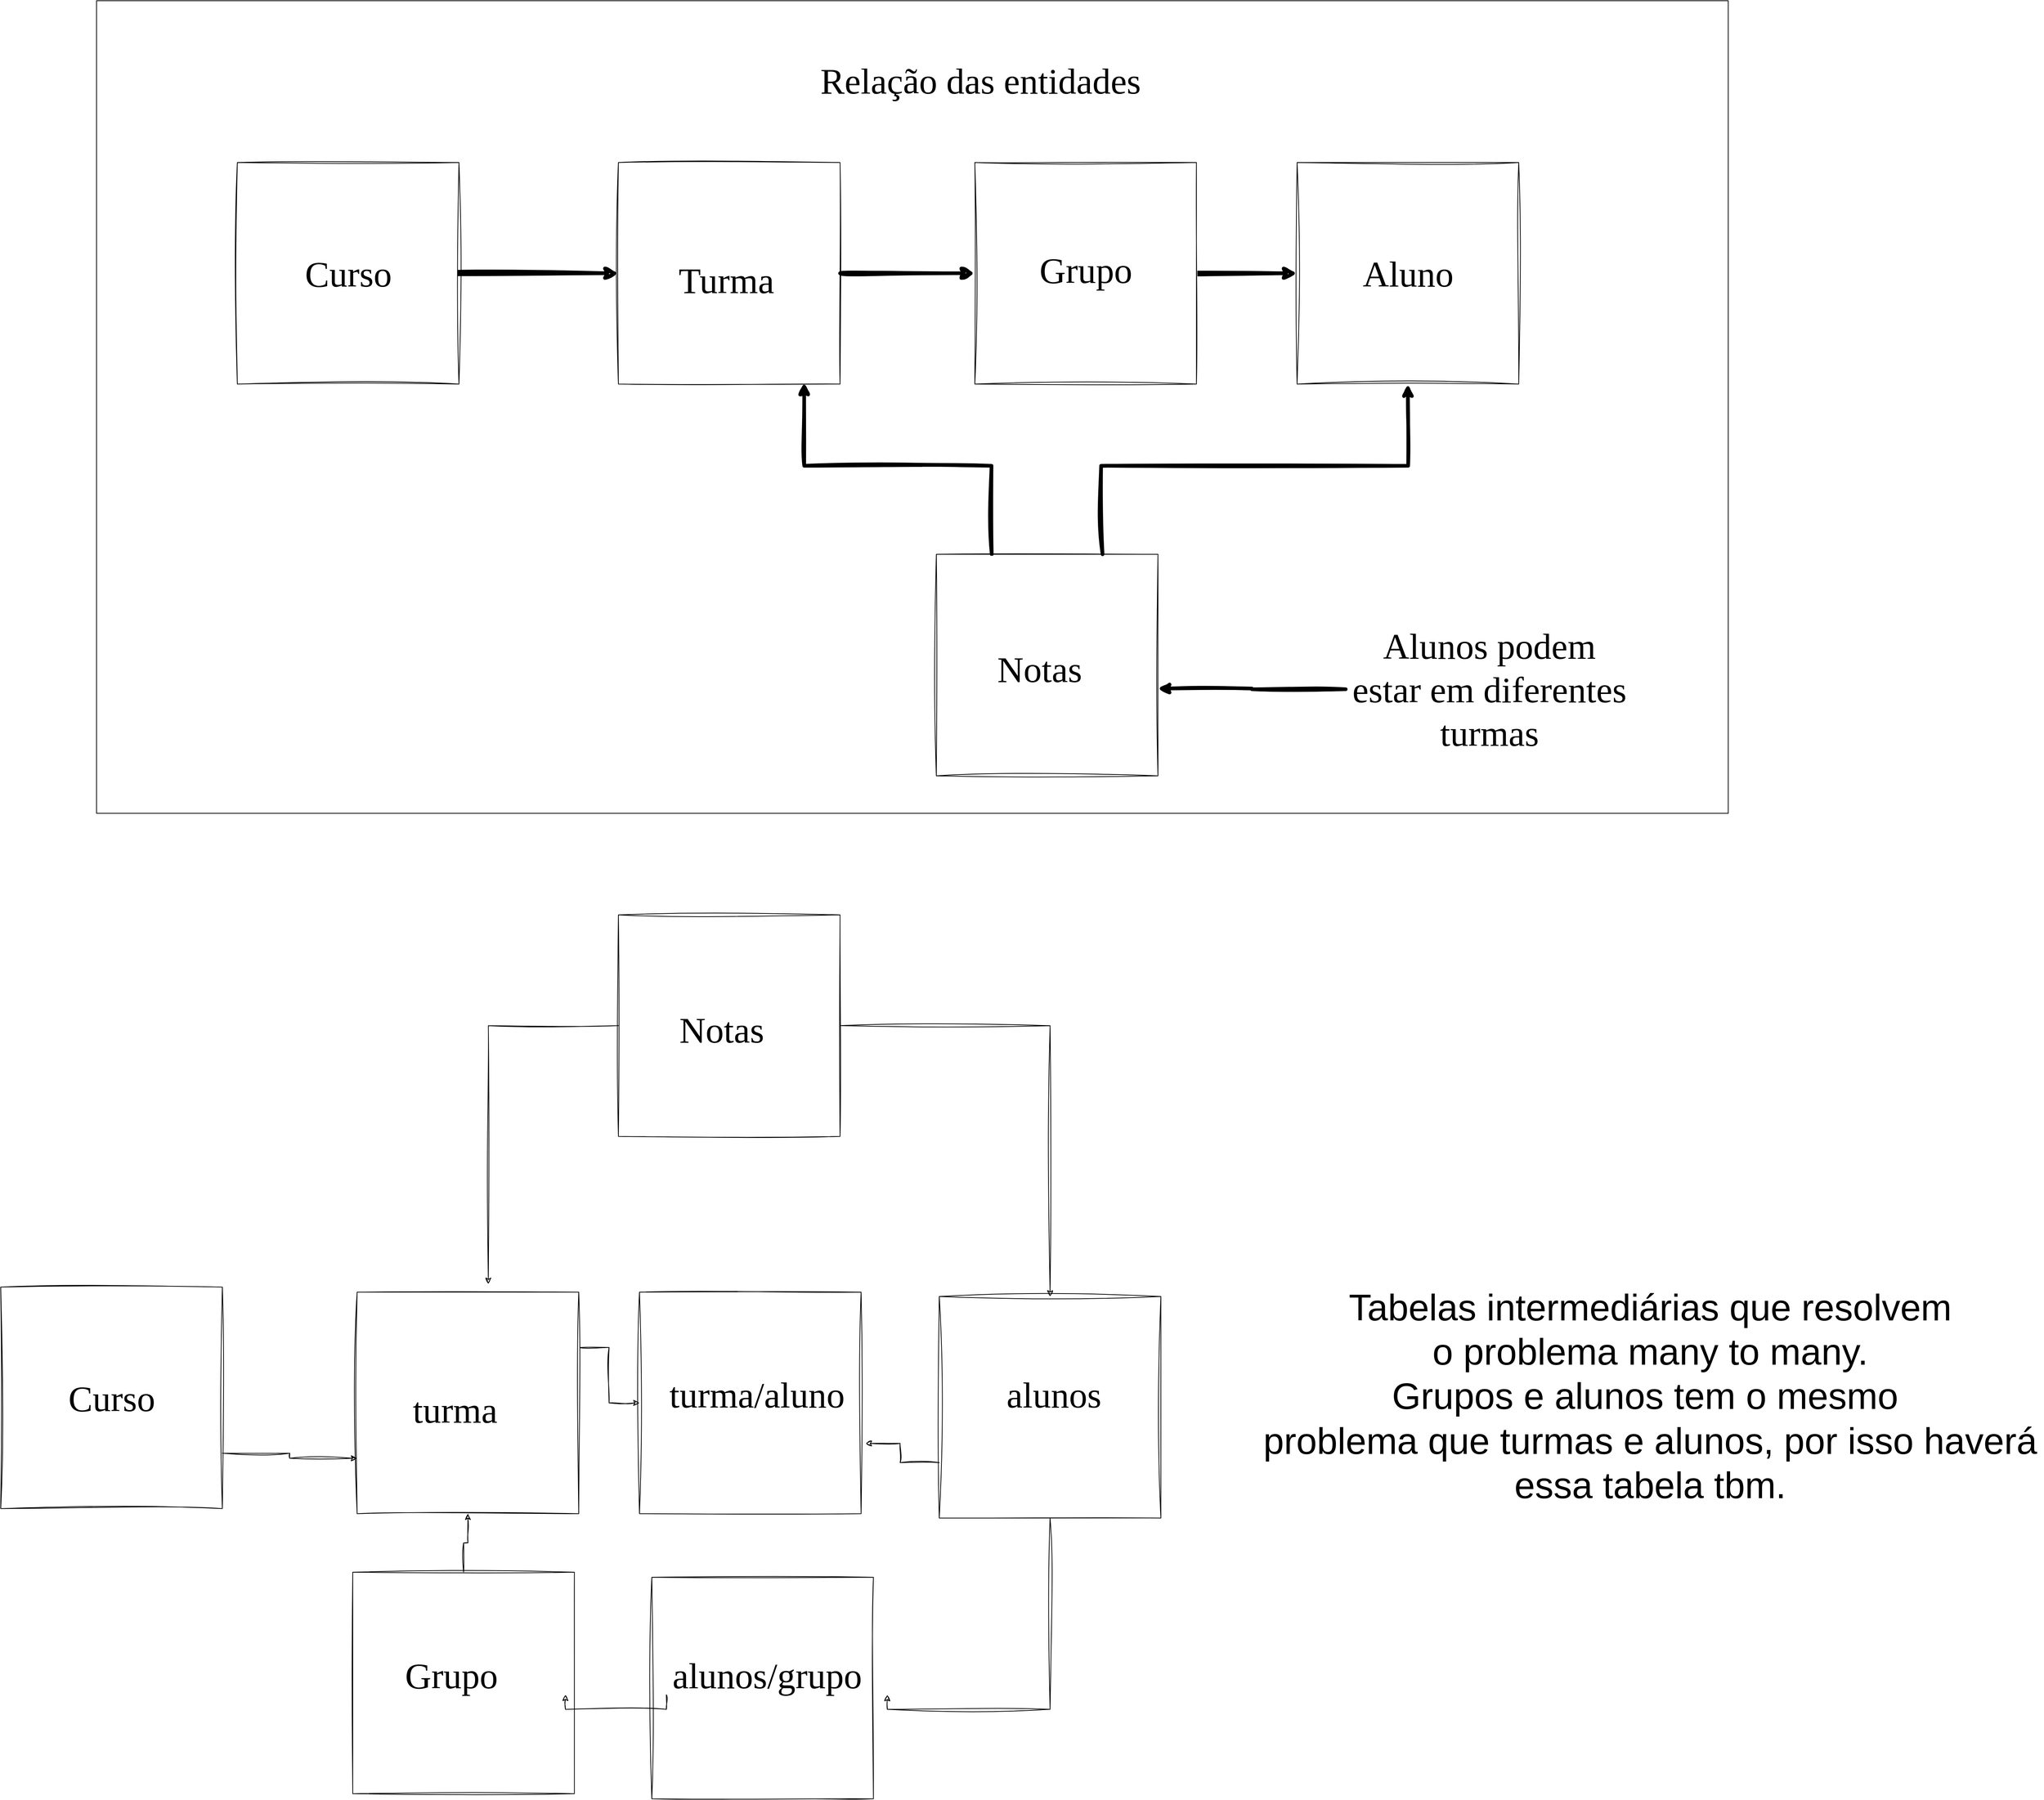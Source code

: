 <mxfile version="21.7.5" type="github" pages="9">
  <diagram name="Relação de entidade" id="4bryAl74sK6jyIMClvUG">
    <mxGraphModel dx="4211" dy="2480" grid="0" gridSize="10" guides="1" tooltips="1" connect="1" arrows="1" fold="1" page="0" pageScale="1" pageWidth="827" pageHeight="1169" math="0" shadow="0">
      <root>
        <mxCell id="0" />
        <mxCell id="1" parent="0" />
        <mxCell id="SyvT5FFHxO27ekMGjY6k-12" value="" style="whiteSpace=wrap;html=1;movable=0;resizable=0;rotatable=0;deletable=0;editable=0;locked=1;connectable=0;" parent="1" vertex="1">
          <mxGeometry x="-596" y="-162" width="2248" height="1120" as="geometry" />
        </mxCell>
        <mxCell id="ChixYp98wP_XHltdHB1--2" value="" style="endArrow=classic;html=1;rounded=0;fontSize=12;startSize=8;endSize=8;curved=1;exitX=0.873;exitY=0.5;exitDx=0;exitDy=0;exitPerimeter=0;entryX=0;entryY=0.5;entryDx=0;entryDy=0;strokeWidth=5;sketch=1;curveFitting=1;jiggle=2;fontFamily=Comic Sans MS;" parent="1" source="ChixYp98wP_XHltdHB1--4" target="ChixYp98wP_XHltdHB1--8" edge="1">
          <mxGeometry width="50" height="50" relative="1" as="geometry">
            <mxPoint x="502" y="192" as="sourcePoint" />
            <mxPoint x="404" y="134" as="targetPoint" />
          </mxGeometry>
        </mxCell>
        <mxCell id="ChixYp98wP_XHltdHB1--6" value="" style="endArrow=classic;html=1;rounded=0;fontSize=12;startSize=8;endSize=8;curved=1;strokeWidth=5;exitX=1;exitY=0.5;exitDx=0;exitDy=0;entryX=0;entryY=0.5;entryDx=0;entryDy=0;sketch=1;curveFitting=1;jiggle=2;fontFamily=Comic Sans MS;" parent="1" source="ChixYp98wP_XHltdHB1--8" target="ChixYp98wP_XHltdHB1--12" edge="1">
          <mxGeometry width="50" height="50" relative="1" as="geometry">
            <mxPoint x="453" y="134" as="sourcePoint" />
            <mxPoint x="515" y="134" as="targetPoint" />
          </mxGeometry>
        </mxCell>
        <mxCell id="ChixYp98wP_XHltdHB1--10" value="" style="endArrow=classic;html=1;rounded=0;fontSize=12;startSize=8;endSize=8;curved=1;exitX=0.873;exitY=0.5;exitDx=0;exitDy=0;exitPerimeter=0;entryX=0;entryY=0.5;entryDx=0;entryDy=0;strokeWidth=5;sketch=1;curveFitting=1;jiggle=2;fontFamily=Comic Sans MS;" parent="1" source="ChixYp98wP_XHltdHB1--12" target="ChixYp98wP_XHltdHB1--15" edge="1">
          <mxGeometry width="50" height="50" relative="1" as="geometry">
            <mxPoint x="909" y="190" as="sourcePoint" />
            <mxPoint x="811" y="132" as="targetPoint" />
          </mxGeometry>
        </mxCell>
        <mxCell id="ChixYp98wP_XHltdHB1--19" value="&lt;font style=&quot;font-size: 50px;&quot;&gt;Relação das entidades&lt;/font&gt;" style="text;html=1;strokeColor=none;fillColor=none;align=center;verticalAlign=middle;whiteSpace=wrap;rounded=0;fontSize=40;sketch=1;curveFitting=1;jiggle=2;fontFamily=Comic Sans MS;" parent="1" vertex="1">
          <mxGeometry x="345" y="-107" width="554" height="110" as="geometry" />
        </mxCell>
        <mxCell id="ChixYp98wP_XHltdHB1--23" style="edgeStyle=orthogonalEdgeStyle;rounded=0;orthogonalLoop=1;jettySize=auto;html=1;entryX=0.998;entryY=0.606;entryDx=0;entryDy=0;entryPerimeter=0;strokeWidth=5;sketch=1;curveFitting=1;jiggle=2;fontFamily=Comic Sans MS;" parent="1" source="ChixYp98wP_XHltdHB1--24" target="ChixYp98wP_XHltdHB1--21" edge="1">
          <mxGeometry relative="1" as="geometry" />
        </mxCell>
        <mxCell id="ChixYp98wP_XHltdHB1--24" value="&lt;font style=&quot;font-size: 50px;&quot;&gt;Alunos podem estar em diferentes turmas&lt;/font&gt;" style="text;html=1;strokeColor=none;fillColor=none;align=center;verticalAlign=middle;whiteSpace=wrap;rounded=0;fontSize=40;sketch=1;curveFitting=1;jiggle=2;fontFamily=Comic Sans MS;" parent="1" vertex="1">
          <mxGeometry x="1125" y="678" width="396" height="218" as="geometry" />
        </mxCell>
        <mxCell id="Cm4z09dtm4EEV8kz5ZEi-2" value="" style="edgeStyle=none;orthogonalLoop=1;jettySize=auto;html=1;rounded=0;entryX=0.838;entryY=0.993;entryDx=0;entryDy=0;entryPerimeter=0;exitX=0.25;exitY=0;exitDx=0;exitDy=0;strokeWidth=5;sketch=1;curveFitting=1;jiggle=2;fontFamily=Comic Sans MS;" parent="1" source="ChixYp98wP_XHltdHB1--21" target="ChixYp98wP_XHltdHB1--8" edge="1">
          <mxGeometry width="100" relative="1" as="geometry">
            <mxPoint x="774" y="264" as="sourcePoint" />
            <mxPoint x="556" y="265" as="targetPoint" />
            <Array as="points">
              <mxPoint x="637" y="479" />
              <mxPoint x="379" y="479" />
            </Array>
          </mxGeometry>
        </mxCell>
        <mxCell id="SyvT5FFHxO27ekMGjY6k-2" value="" style="group;sketch=1;curveFitting=1;jiggle=2;fontFamily=Comic Sans MS;" parent="1" vertex="1" connectable="0">
          <mxGeometry x="561" y="601" width="305.33" height="305.33" as="geometry" />
        </mxCell>
        <mxCell id="ChixYp98wP_XHltdHB1--21" value="" style="whiteSpace=wrap;html=1;aspect=fixed;fontSize=16;sketch=1;curveFitting=1;jiggle=2;fontFamily=Comic Sans MS;" parent="SyvT5FFHxO27ekMGjY6k-2" vertex="1">
          <mxGeometry width="305.33" height="305.33" as="geometry" />
        </mxCell>
        <mxCell id="ChixYp98wP_XHltdHB1--22" value="&lt;span style=&quot;color: rgb(0, 0, 0); font-style: normal; font-variant-ligatures: normal; font-variant-caps: normal; font-weight: 400; letter-spacing: normal; orphans: 2; text-align: center; text-indent: 0px; text-transform: none; widows: 2; word-spacing: 0px; -webkit-text-stroke-width: 0px; background-color: rgb(255, 255, 255); text-decoration-thickness: initial; text-decoration-style: initial; text-decoration-color: initial; float: none; display: inline !important;&quot;&gt;&lt;font style=&quot;font-size: 50px;&quot;&gt;Notas&lt;/font&gt;&lt;/span&gt;" style="text;whiteSpace=wrap;html=1;fontSize=40;sketch=1;curveFitting=1;jiggle=2;fontFamily=Comic Sans MS;" parent="SyvT5FFHxO27ekMGjY6k-2" vertex="1">
          <mxGeometry x="81.996" y="122" width="103.62" height="54" as="geometry" />
        </mxCell>
        <mxCell id="SyvT5FFHxO27ekMGjY6k-3" value="" style="group;sketch=1;curveFitting=1;jiggle=2;fontFamily=Comic Sans MS;" parent="1" vertex="1" connectable="0">
          <mxGeometry x="-402" y="61" width="305.33" height="305.33" as="geometry" />
        </mxCell>
        <mxCell id="ChixYp98wP_XHltdHB1--4" value="" style="whiteSpace=wrap;html=1;aspect=fixed;fontSize=16;sketch=1;curveFitting=1;jiggle=2;fontFamily=Comic Sans MS;" parent="SyvT5FFHxO27ekMGjY6k-3" vertex="1">
          <mxGeometry width="305.33" height="305.33" as="geometry" />
        </mxCell>
        <mxCell id="ChixYp98wP_XHltdHB1--5" value="&lt;font style=&quot;font-size: 50px;&quot;&gt;Curso&lt;/font&gt;" style="text;html=1;strokeColor=none;fillColor=none;align=center;verticalAlign=middle;whiteSpace=wrap;rounded=0;fontSize=40;sketch=1;curveFitting=1;jiggle=2;fontFamily=Comic Sans MS;" parent="SyvT5FFHxO27ekMGjY6k-3" vertex="1">
          <mxGeometry x="100.852" y="125.663" width="103.62" height="54" as="geometry" />
        </mxCell>
        <mxCell id="SyvT5FFHxO27ekMGjY6k-4" value="" style="group;sketch=1;curveFitting=1;jiggle=2;fontFamily=Comic Sans MS;" parent="1" vertex="1" connectable="0">
          <mxGeometry x="123" y="61" width="305.33" height="305.33" as="geometry" />
        </mxCell>
        <mxCell id="SyvT5FFHxO27ekMGjY6k-11" value="" style="group;sketch=1;curveFitting=1;jiggle=2;fontFamily=Comic Sans MS;" parent="SyvT5FFHxO27ekMGjY6k-4" vertex="1" connectable="0">
          <mxGeometry width="305.33" height="305.33" as="geometry" />
        </mxCell>
        <mxCell id="ChixYp98wP_XHltdHB1--8" value="" style="whiteSpace=wrap;html=1;aspect=fixed;fontSize=16;sketch=1;curveFitting=1;jiggle=2;fontFamily=Comic Sans MS;" parent="SyvT5FFHxO27ekMGjY6k-11" vertex="1">
          <mxGeometry width="305.33" height="305.33" as="geometry" />
        </mxCell>
        <mxCell id="ChixYp98wP_XHltdHB1--9" value="&lt;span style=&quot;color: rgb(0, 0, 0); font-style: normal; font-variant-ligatures: normal; font-variant-caps: normal; font-weight: 400; letter-spacing: normal; orphans: 2; text-align: center; text-indent: 0px; text-transform: none; widows: 2; word-spacing: 0px; -webkit-text-stroke-width: 0px; background-color: rgb(255, 255, 255); text-decoration-thickness: initial; text-decoration-style: initial; text-decoration-color: initial; float: none; display: inline !important;&quot;&gt;&lt;font style=&quot;font-size: 50px;&quot;&gt;Turma&lt;/font&gt;&lt;/span&gt;" style="text;whiteSpace=wrap;html=1;fontSize=40;sketch=1;curveFitting=1;jiggle=2;fontFamily=Comic Sans MS;" parent="SyvT5FFHxO27ekMGjY6k-11" vertex="1">
          <mxGeometry x="81" y="125.66" width="103.62" height="54" as="geometry" />
        </mxCell>
        <mxCell id="SyvT5FFHxO27ekMGjY6k-7" value="" style="edgeStyle=none;orthogonalLoop=1;jettySize=auto;html=1;rounded=0;exitX=0.75;exitY=0;exitDx=0;exitDy=0;entryX=0.5;entryY=1;entryDx=0;entryDy=0;strokeWidth=5;sketch=1;curveFitting=1;jiggle=2;fontFamily=Comic Sans MS;" parent="1" source="ChixYp98wP_XHltdHB1--21" target="ChixYp98wP_XHltdHB1--15" edge="1">
          <mxGeometry width="100" relative="1" as="geometry">
            <mxPoint x="1048" y="478" as="sourcePoint" />
            <mxPoint x="1148" y="478" as="targetPoint" />
            <Array as="points">
              <mxPoint x="788" y="479" />
              <mxPoint x="1211" y="479" />
            </Array>
          </mxGeometry>
        </mxCell>
        <mxCell id="SyvT5FFHxO27ekMGjY6k-9" value="" style="group;sketch=1;curveFitting=1;jiggle=2;fontFamily=Comic Sans MS;" parent="1" vertex="1" connectable="0">
          <mxGeometry x="1058" y="61" width="305.33" height="305.33" as="geometry" />
        </mxCell>
        <mxCell id="ChixYp98wP_XHltdHB1--15" value="" style="whiteSpace=wrap;html=1;aspect=fixed;fontSize=16;sketch=1;curveFitting=1;jiggle=2;fontFamily=Comic Sans MS;" parent="SyvT5FFHxO27ekMGjY6k-9" vertex="1">
          <mxGeometry width="305.33" height="305.33" as="geometry" />
        </mxCell>
        <mxCell id="ChixYp98wP_XHltdHB1--16" value="&lt;font style=&quot;font-size: 50px;&quot;&gt;Aluno&lt;/font&gt;" style="text;html=1;strokeColor=none;fillColor=default;align=center;verticalAlign=middle;whiteSpace=wrap;rounded=0;fontSize=40;sketch=1;curveFitting=1;jiggle=2;fontFamily=Comic Sans MS;" parent="SyvT5FFHxO27ekMGjY6k-9" vertex="1">
          <mxGeometry x="100.86" y="125.66" width="103.62" height="54" as="geometry" />
        </mxCell>
        <mxCell id="SyvT5FFHxO27ekMGjY6k-10" value="" style="group;sketch=1;curveFitting=1;jiggle=2;fontFamily=Comic Sans MS;" parent="1" vertex="1" connectable="0">
          <mxGeometry x="614" y="61" width="305.33" height="305.33" as="geometry" />
        </mxCell>
        <mxCell id="ChixYp98wP_XHltdHB1--12" value="" style="whiteSpace=wrap;html=1;aspect=fixed;fontSize=16;sketch=1;curveFitting=1;jiggle=2;fontFamily=Comic Sans MS;" parent="SyvT5FFHxO27ekMGjY6k-10" vertex="1">
          <mxGeometry width="305.33" height="305.33" as="geometry" />
        </mxCell>
        <mxCell id="ChixYp98wP_XHltdHB1--13" value="&lt;font style=&quot;font-size: 50px;&quot;&gt;Grupo&lt;/font&gt;" style="text;html=1;strokeColor=none;fillColor=none;align=center;verticalAlign=middle;whiteSpace=wrap;rounded=0;fontSize=40;sketch=1;curveFitting=1;jiggle=2;fontFamily=Comic Sans MS;" parent="SyvT5FFHxO27ekMGjY6k-10" vertex="1">
          <mxGeometry x="100.85" y="121.32" width="103.62" height="54" as="geometry" />
        </mxCell>
        <mxCell id="SRtmbQA2ByqZFVRyEWhP-53" value="" style="group;sketch=1;curveFitting=1;jiggle=2;fontFamily=Comic Sans MS;" parent="1" vertex="1" connectable="0">
          <mxGeometry x="-728" y="1611" width="305.33" height="305.33" as="geometry" />
        </mxCell>
        <mxCell id="SRtmbQA2ByqZFVRyEWhP-54" value="" style="whiteSpace=wrap;html=1;aspect=fixed;fontSize=16;sketch=1;curveFitting=1;jiggle=2;fontFamily=Comic Sans MS;" parent="SRtmbQA2ByqZFVRyEWhP-53" vertex="1">
          <mxGeometry width="305.33" height="305.33" as="geometry" />
        </mxCell>
        <mxCell id="SRtmbQA2ByqZFVRyEWhP-55" value="&lt;font style=&quot;font-size: 50px;&quot;&gt;Curso&lt;/font&gt;" style="text;html=1;strokeColor=none;fillColor=none;align=center;verticalAlign=middle;whiteSpace=wrap;rounded=0;fontSize=40;sketch=1;curveFitting=1;jiggle=2;fontFamily=Comic Sans MS;" parent="SRtmbQA2ByqZFVRyEWhP-53" vertex="1">
          <mxGeometry x="100.852" y="125.663" width="103.62" height="54" as="geometry" />
        </mxCell>
        <mxCell id="SRtmbQA2ByqZFVRyEWhP-73" style="edgeStyle=orthogonalEdgeStyle;rounded=0;orthogonalLoop=1;jettySize=auto;html=1;exitX=1;exitY=0.25;exitDx=0;exitDy=0;entryX=0;entryY=0.5;entryDx=0;entryDy=0;sketch=1;curveFitting=1;jiggle=2;" parent="1" source="SRtmbQA2ByqZFVRyEWhP-56" target="SRtmbQA2ByqZFVRyEWhP-68" edge="1">
          <mxGeometry relative="1" as="geometry" />
        </mxCell>
        <mxCell id="SRtmbQA2ByqZFVRyEWhP-56" value="" style="whiteSpace=wrap;html=1;aspect=fixed;fontSize=16;sketch=1;curveFitting=1;jiggle=2;fontFamily=Comic Sans MS;" parent="1" vertex="1">
          <mxGeometry x="-237" y="1618" width="305.33" height="305.33" as="geometry" />
        </mxCell>
        <mxCell id="SRtmbQA2ByqZFVRyEWhP-79" style="edgeStyle=orthogonalEdgeStyle;rounded=0;orthogonalLoop=1;jettySize=auto;html=1;exitX=0.5;exitY=0;exitDx=0;exitDy=0;entryX=0.5;entryY=1;entryDx=0;entryDy=0;sketch=1;curveFitting=1;jiggle=2;" parent="1" source="SRtmbQA2ByqZFVRyEWhP-57" target="SRtmbQA2ByqZFVRyEWhP-56" edge="1">
          <mxGeometry relative="1" as="geometry" />
        </mxCell>
        <mxCell id="SRtmbQA2ByqZFVRyEWhP-57" value="" style="whiteSpace=wrap;html=1;aspect=fixed;fontSize=16;sketch=1;curveFitting=1;jiggle=2;fontFamily=Comic Sans MS;" parent="1" vertex="1">
          <mxGeometry x="-243" y="2004" width="305.33" height="305.33" as="geometry" />
        </mxCell>
        <mxCell id="SRtmbQA2ByqZFVRyEWhP-74" style="edgeStyle=orthogonalEdgeStyle;rounded=0;orthogonalLoop=1;jettySize=auto;html=1;exitX=0;exitY=0.75;exitDx=0;exitDy=0;entryX=1.021;entryY=0.683;entryDx=0;entryDy=0;entryPerimeter=0;sketch=1;curveFitting=1;jiggle=2;" parent="1" source="SRtmbQA2ByqZFVRyEWhP-58" target="SRtmbQA2ByqZFVRyEWhP-68" edge="1">
          <mxGeometry relative="1" as="geometry" />
        </mxCell>
        <mxCell id="SRtmbQA2ByqZFVRyEWhP-78" style="edgeStyle=orthogonalEdgeStyle;rounded=0;orthogonalLoop=1;jettySize=auto;html=1;exitX=0.5;exitY=1;exitDx=0;exitDy=0;entryX=0.797;entryY=1.006;entryDx=0;entryDy=0;entryPerimeter=0;sketch=1;curveFitting=1;jiggle=2;" parent="1" source="SRtmbQA2ByqZFVRyEWhP-58" target="SRtmbQA2ByqZFVRyEWhP-71" edge="1">
          <mxGeometry relative="1" as="geometry" />
        </mxCell>
        <mxCell id="SRtmbQA2ByqZFVRyEWhP-58" value="" style="whiteSpace=wrap;html=1;aspect=fixed;fontSize=16;sketch=1;curveFitting=1;jiggle=2;fontFamily=Comic Sans MS;" parent="1" vertex="1">
          <mxGeometry x="565" y="1624" width="305.33" height="305.33" as="geometry" />
        </mxCell>
        <mxCell id="SRtmbQA2ByqZFVRyEWhP-59" value="" style="group;sketch=1;curveFitting=1;jiggle=2;fontFamily=Comic Sans MS;" parent="1" vertex="1" connectable="0">
          <mxGeometry x="123" y="1098" width="305.33" height="305.33" as="geometry" />
        </mxCell>
        <mxCell id="SRtmbQA2ByqZFVRyEWhP-60" value="" style="whiteSpace=wrap;html=1;aspect=fixed;fontSize=16;sketch=1;curveFitting=1;jiggle=2;fontFamily=Comic Sans MS;" parent="SRtmbQA2ByqZFVRyEWhP-59" vertex="1">
          <mxGeometry width="305.33" height="305.33" as="geometry" />
        </mxCell>
        <mxCell id="SRtmbQA2ByqZFVRyEWhP-61" value="&lt;span style=&quot;color: rgb(0, 0, 0); font-style: normal; font-variant-ligatures: normal; font-variant-caps: normal; font-weight: 400; letter-spacing: normal; orphans: 2; text-align: center; text-indent: 0px; text-transform: none; widows: 2; word-spacing: 0px; -webkit-text-stroke-width: 0px; background-color: rgb(255, 255, 255); text-decoration-thickness: initial; text-decoration-style: initial; text-decoration-color: initial; float: none; display: inline !important;&quot;&gt;&lt;font style=&quot;font-size: 50px;&quot;&gt;Notas&lt;/font&gt;&lt;/span&gt;" style="text;whiteSpace=wrap;html=1;fontSize=40;sketch=1;curveFitting=1;jiggle=2;fontFamily=Comic Sans MS;" parent="SRtmbQA2ByqZFVRyEWhP-59" vertex="1">
          <mxGeometry x="81.996" y="122" width="103.62" height="54" as="geometry" />
        </mxCell>
        <mxCell id="SRtmbQA2ByqZFVRyEWhP-62" value="&lt;font style=&quot;font-size: 50px;&quot;&gt;turma&lt;/font&gt;" style="text;html=1;strokeColor=none;fillColor=none;align=center;verticalAlign=middle;whiteSpace=wrap;rounded=0;fontSize=40;sketch=1;curveFitting=1;jiggle=2;fontFamily=Comic Sans MS;" parent="1" vertex="1">
          <mxGeometry x="-153.998" y="1753.003" width="103.62" height="54" as="geometry" />
        </mxCell>
        <mxCell id="SRtmbQA2ByqZFVRyEWhP-63" value="&lt;font style=&quot;font-size: 50px;&quot;&gt;Grupo&lt;/font&gt;" style="text;html=1;strokeColor=none;fillColor=none;align=center;verticalAlign=middle;whiteSpace=wrap;rounded=0;fontSize=40;sketch=1;curveFitting=1;jiggle=2;fontFamily=Comic Sans MS;" parent="1" vertex="1">
          <mxGeometry x="-159" y="2119" width="103.62" height="54" as="geometry" />
        </mxCell>
        <mxCell id="SRtmbQA2ByqZFVRyEWhP-64" value="&lt;font style=&quot;font-size: 50px;&quot;&gt;alunos&lt;/font&gt;" style="text;html=1;strokeColor=none;fillColor=none;align=center;verticalAlign=middle;whiteSpace=wrap;rounded=0;fontSize=40;sketch=1;curveFitting=1;jiggle=2;fontFamily=Comic Sans MS;" parent="1" vertex="1">
          <mxGeometry x="671" y="1732" width="103.62" height="54" as="geometry" />
        </mxCell>
        <mxCell id="SRtmbQA2ByqZFVRyEWhP-68" value="" style="whiteSpace=wrap;html=1;aspect=fixed;fontSize=16;sketch=1;curveFitting=1;jiggle=2;fontFamily=Comic Sans MS;" parent="1" vertex="1">
          <mxGeometry x="152" y="1618" width="305.33" height="305.33" as="geometry" />
        </mxCell>
        <mxCell id="SRtmbQA2ByqZFVRyEWhP-69" value="&lt;font style=&quot;font-size: 50px;&quot;&gt;turma/aluno&lt;/font&gt;" style="text;html=1;strokeColor=none;fillColor=none;align=center;verticalAlign=middle;whiteSpace=wrap;rounded=0;fontSize=40;sketch=1;curveFitting=1;jiggle=2;fontFamily=Comic Sans MS;" parent="1" vertex="1">
          <mxGeometry x="262" y="1732" width="103.62" height="54" as="geometry" />
        </mxCell>
        <mxCell id="SRtmbQA2ByqZFVRyEWhP-70" value="" style="whiteSpace=wrap;html=1;aspect=fixed;fontSize=16;sketch=1;curveFitting=1;jiggle=2;fontFamily=Comic Sans MS;" parent="1" vertex="1">
          <mxGeometry x="169" y="2011" width="305.33" height="305.33" as="geometry" />
        </mxCell>
        <mxCell id="SRtmbQA2ByqZFVRyEWhP-71" value="&lt;font style=&quot;font-size: 50px;&quot;&gt;alunos/grupo&lt;/font&gt;" style="text;html=1;strokeColor=none;fillColor=none;align=center;verticalAlign=middle;whiteSpace=wrap;rounded=0;fontSize=40;sketch=1;curveFitting=1;jiggle=2;fontFamily=Comic Sans MS;" parent="1" vertex="1">
          <mxGeometry x="50" y="2119" width="556.38" height="54" as="geometry" />
        </mxCell>
        <mxCell id="SRtmbQA2ByqZFVRyEWhP-72" style="edgeStyle=orthogonalEdgeStyle;rounded=0;orthogonalLoop=1;jettySize=auto;html=1;exitX=1;exitY=0.75;exitDx=0;exitDy=0;entryX=0;entryY=0.75;entryDx=0;entryDy=0;sketch=1;curveFitting=1;jiggle=2;" parent="1" source="SRtmbQA2ByqZFVRyEWhP-54" target="SRtmbQA2ByqZFVRyEWhP-56" edge="1">
          <mxGeometry relative="1" as="geometry" />
        </mxCell>
        <mxCell id="SRtmbQA2ByqZFVRyEWhP-75" style="edgeStyle=orthogonalEdgeStyle;rounded=0;orthogonalLoop=1;jettySize=auto;html=1;exitX=0;exitY=0.5;exitDx=0;exitDy=0;entryX=0.592;entryY=-0.037;entryDx=0;entryDy=0;entryPerimeter=0;sketch=1;curveFitting=1;jiggle=2;" parent="1" source="SRtmbQA2ByqZFVRyEWhP-60" target="SRtmbQA2ByqZFVRyEWhP-56" edge="1">
          <mxGeometry relative="1" as="geometry" />
        </mxCell>
        <mxCell id="SRtmbQA2ByqZFVRyEWhP-76" style="edgeStyle=orthogonalEdgeStyle;rounded=0;orthogonalLoop=1;jettySize=auto;html=1;exitX=1;exitY=0.5;exitDx=0;exitDy=0;entryX=0.5;entryY=0;entryDx=0;entryDy=0;sketch=1;curveFitting=1;jiggle=2;" parent="1" source="SRtmbQA2ByqZFVRyEWhP-60" target="SRtmbQA2ByqZFVRyEWhP-58" edge="1">
          <mxGeometry relative="1" as="geometry" />
        </mxCell>
        <mxCell id="SRtmbQA2ByqZFVRyEWhP-77" style="edgeStyle=orthogonalEdgeStyle;rounded=0;orthogonalLoop=1;jettySize=auto;html=1;exitX=0.25;exitY=1;exitDx=0;exitDy=0;entryX=0;entryY=1;entryDx=0;entryDy=0;sketch=1;curveFitting=1;jiggle=2;" parent="1" source="SRtmbQA2ByqZFVRyEWhP-71" target="SRtmbQA2ByqZFVRyEWhP-71" edge="1">
          <mxGeometry relative="1" as="geometry" />
        </mxCell>
        <mxCell id="SRtmbQA2ByqZFVRyEWhP-80" value="&lt;font style=&quot;font-size: 51px;&quot;&gt;Tabelas intermediárias que resolvem&lt;br&gt;o problema many to many.&lt;br&gt;Grupos e alunos tem o mesmo&amp;nbsp;&lt;br&gt;problema que turmas e alunos, por isso haverá&lt;br&gt;essa tabela tbm.&lt;br&gt;&lt;br&gt;&lt;/font&gt;" style="text;html=1;align=center;verticalAlign=middle;resizable=0;points=[];autosize=1;strokeColor=none;fillColor=none;" parent="1" vertex="1">
          <mxGeometry x="1002" y="1602" width="1084" height="379" as="geometry" />
        </mxCell>
      </root>
    </mxGraphModel>
  </diagram>
  <diagram id="1kDiCk8ZAaIlWUT4rNJP" name="Banco de dados">
    <mxGraphModel dx="2084" dy="766" grid="1" gridSize="10" guides="1" tooltips="1" connect="1" arrows="1" fold="1" page="1" pageScale="1" pageWidth="827" pageHeight="1169" math="0" shadow="0">
      <root>
        <mxCell id="0" />
        <mxCell id="1" parent="0" />
        <mxCell id="CWnmFDCqJoDw-Ds4JyUS-45" value="Cursos" style="shape=table;startSize=30;container=1;collapsible=1;childLayout=tableLayout;fixedRows=1;rowLines=0;fontStyle=1;align=center;resizeLast=1;html=1;" parent="1" vertex="1">
          <mxGeometry x="100" y="90" width="180" height="150" as="geometry" />
        </mxCell>
        <mxCell id="CWnmFDCqJoDw-Ds4JyUS-46" value="" style="shape=tableRow;horizontal=0;startSize=0;swimlaneHead=0;swimlaneBody=0;fillColor=none;collapsible=0;dropTarget=0;points=[[0,0.5],[1,0.5]];portConstraint=eastwest;top=0;left=0;right=0;bottom=1;" parent="CWnmFDCqJoDw-Ds4JyUS-45" vertex="1">
          <mxGeometry y="30" width="180" height="30" as="geometry" />
        </mxCell>
        <mxCell id="CWnmFDCqJoDw-Ds4JyUS-47" value="ID" style="shape=partialRectangle;connectable=0;fillColor=none;top=0;left=0;bottom=0;right=0;fontStyle=1;overflow=hidden;whiteSpace=wrap;html=1;" parent="CWnmFDCqJoDw-Ds4JyUS-46" vertex="1">
          <mxGeometry width="30" height="30" as="geometry">
            <mxRectangle width="30" height="30" as="alternateBounds" />
          </mxGeometry>
        </mxCell>
        <mxCell id="CWnmFDCqJoDw-Ds4JyUS-48" value="Atributo" style="shape=partialRectangle;connectable=0;fillColor=none;top=0;left=0;bottom=0;right=0;align=left;spacingLeft=6;fontStyle=5;overflow=hidden;whiteSpace=wrap;html=1;" parent="CWnmFDCqJoDw-Ds4JyUS-46" vertex="1">
          <mxGeometry x="30" width="150" height="30" as="geometry">
            <mxRectangle width="150" height="30" as="alternateBounds" />
          </mxGeometry>
        </mxCell>
        <mxCell id="CWnmFDCqJoDw-Ds4JyUS-49" value="" style="shape=tableRow;horizontal=0;startSize=0;swimlaneHead=0;swimlaneBody=0;fillColor=none;collapsible=0;dropTarget=0;points=[[0,0.5],[1,0.5]];portConstraint=eastwest;top=0;left=0;right=0;bottom=0;" parent="CWnmFDCqJoDw-Ds4JyUS-45" vertex="1">
          <mxGeometry y="60" width="180" height="30" as="geometry" />
        </mxCell>
        <mxCell id="CWnmFDCqJoDw-Ds4JyUS-50" value="1" style="shape=partialRectangle;connectable=0;fillColor=none;top=0;left=0;bottom=0;right=0;editable=1;overflow=hidden;whiteSpace=wrap;html=1;" parent="CWnmFDCqJoDw-Ds4JyUS-49" vertex="1">
          <mxGeometry width="30" height="30" as="geometry">
            <mxRectangle width="30" height="30" as="alternateBounds" />
          </mxGeometry>
        </mxCell>
        <mxCell id="CWnmFDCqJoDw-Ds4JyUS-51" value="nome" style="shape=partialRectangle;connectable=0;fillColor=none;top=0;left=0;bottom=0;right=0;align=left;spacingLeft=6;overflow=hidden;whiteSpace=wrap;html=1;" parent="CWnmFDCqJoDw-Ds4JyUS-49" vertex="1">
          <mxGeometry x="30" width="150" height="30" as="geometry">
            <mxRectangle width="150" height="30" as="alternateBounds" />
          </mxGeometry>
        </mxCell>
        <mxCell id="CWnmFDCqJoDw-Ds4JyUS-52" value="" style="shape=tableRow;horizontal=0;startSize=0;swimlaneHead=0;swimlaneBody=0;fillColor=none;collapsible=0;dropTarget=0;points=[[0,0.5],[1,0.5]];portConstraint=eastwest;top=0;left=0;right=0;bottom=0;" parent="CWnmFDCqJoDw-Ds4JyUS-45" vertex="1">
          <mxGeometry y="90" width="180" height="30" as="geometry" />
        </mxCell>
        <mxCell id="CWnmFDCqJoDw-Ds4JyUS-53" value="1" style="shape=partialRectangle;connectable=0;fillColor=none;top=0;left=0;bottom=0;right=0;editable=1;overflow=hidden;whiteSpace=wrap;html=1;" parent="CWnmFDCqJoDw-Ds4JyUS-52" vertex="1">
          <mxGeometry width="30" height="30" as="geometry">
            <mxRectangle width="30" height="30" as="alternateBounds" />
          </mxGeometry>
        </mxCell>
        <mxCell id="CWnmFDCqJoDw-Ds4JyUS-54" value="professor" style="shape=partialRectangle;connectable=0;fillColor=none;top=0;left=0;bottom=0;right=0;align=left;spacingLeft=6;overflow=hidden;whiteSpace=wrap;html=1;" parent="CWnmFDCqJoDw-Ds4JyUS-52" vertex="1">
          <mxGeometry x="30" width="150" height="30" as="geometry">
            <mxRectangle width="150" height="30" as="alternateBounds" />
          </mxGeometry>
        </mxCell>
        <mxCell id="CWnmFDCqJoDw-Ds4JyUS-55" value="" style="shape=tableRow;horizontal=0;startSize=0;swimlaneHead=0;swimlaneBody=0;fillColor=none;collapsible=0;dropTarget=0;points=[[0,0.5],[1,0.5]];portConstraint=eastwest;top=0;left=0;right=0;bottom=0;" parent="CWnmFDCqJoDw-Ds4JyUS-45" vertex="1">
          <mxGeometry y="120" width="180" height="30" as="geometry" />
        </mxCell>
        <mxCell id="CWnmFDCqJoDw-Ds4JyUS-56" value="1" style="shape=partialRectangle;connectable=0;fillColor=none;top=0;left=0;bottom=0;right=0;editable=1;overflow=hidden;whiteSpace=wrap;html=1;" parent="CWnmFDCqJoDw-Ds4JyUS-55" vertex="1">
          <mxGeometry width="30" height="30" as="geometry">
            <mxRectangle width="30" height="30" as="alternateBounds" />
          </mxGeometry>
        </mxCell>
        <mxCell id="CWnmFDCqJoDw-Ds4JyUS-57" value="turmas" style="shape=partialRectangle;connectable=0;fillColor=none;top=0;left=0;bottom=0;right=0;align=left;spacingLeft=6;overflow=hidden;whiteSpace=wrap;html=1;" parent="CWnmFDCqJoDw-Ds4JyUS-55" vertex="1">
          <mxGeometry x="30" width="150" height="30" as="geometry">
            <mxRectangle width="150" height="30" as="alternateBounds" />
          </mxGeometry>
        </mxCell>
        <mxCell id="-d5EmF6Ik4ZrKzULXLDF-1" value="Turmas" style="shape=table;startSize=30;container=1;collapsible=1;childLayout=tableLayout;fixedRows=1;rowLines=0;fontStyle=1;align=center;resizeLast=1;html=1;" parent="1" vertex="1">
          <mxGeometry x="300" y="90" width="180" height="240" as="geometry">
            <mxRectangle x="300" y="90" width="80" height="30" as="alternateBounds" />
          </mxGeometry>
        </mxCell>
        <mxCell id="-d5EmF6Ik4ZrKzULXLDF-2" value="" style="shape=tableRow;horizontal=0;startSize=0;swimlaneHead=0;swimlaneBody=0;fillColor=none;collapsible=0;dropTarget=0;points=[[0,0.5],[1,0.5]];portConstraint=eastwest;top=0;left=0;right=0;bottom=1;" parent="-d5EmF6Ik4ZrKzULXLDF-1" vertex="1">
          <mxGeometry y="30" width="180" height="30" as="geometry" />
        </mxCell>
        <mxCell id="-d5EmF6Ik4ZrKzULXLDF-3" value="ID" style="shape=partialRectangle;connectable=0;fillColor=none;top=0;left=0;bottom=0;right=0;fontStyle=1;overflow=hidden;whiteSpace=wrap;html=1;" parent="-d5EmF6Ik4ZrKzULXLDF-2" vertex="1">
          <mxGeometry width="30" height="30" as="geometry">
            <mxRectangle width="30" height="30" as="alternateBounds" />
          </mxGeometry>
        </mxCell>
        <mxCell id="-d5EmF6Ik4ZrKzULXLDF-4" value="Atributo" style="shape=partialRectangle;connectable=0;fillColor=none;top=0;left=0;bottom=0;right=0;align=left;spacingLeft=6;fontStyle=5;overflow=hidden;whiteSpace=wrap;html=1;" parent="-d5EmF6Ik4ZrKzULXLDF-2" vertex="1">
          <mxGeometry x="30" width="150" height="30" as="geometry">
            <mxRectangle width="150" height="30" as="alternateBounds" />
          </mxGeometry>
        </mxCell>
        <mxCell id="-d5EmF6Ik4ZrKzULXLDF-5" value="" style="shape=tableRow;horizontal=0;startSize=0;swimlaneHead=0;swimlaneBody=0;fillColor=none;collapsible=0;dropTarget=0;points=[[0,0.5],[1,0.5]];portConstraint=eastwest;top=0;left=0;right=0;bottom=0;" parent="-d5EmF6Ik4ZrKzULXLDF-1" vertex="1">
          <mxGeometry y="60" width="180" height="30" as="geometry" />
        </mxCell>
        <mxCell id="-d5EmF6Ik4ZrKzULXLDF-6" value="3" style="shape=partialRectangle;connectable=0;fillColor=none;top=0;left=0;bottom=0;right=0;editable=1;overflow=hidden;whiteSpace=wrap;html=1;" parent="-d5EmF6Ik4ZrKzULXLDF-5" vertex="1">
          <mxGeometry width="30" height="30" as="geometry">
            <mxRectangle width="30" height="30" as="alternateBounds" />
          </mxGeometry>
        </mxCell>
        <mxCell id="-d5EmF6Ik4ZrKzULXLDF-7" value="nome" style="shape=partialRectangle;connectable=0;fillColor=none;top=0;left=0;bottom=0;right=0;align=left;spacingLeft=6;overflow=hidden;whiteSpace=wrap;html=1;" parent="-d5EmF6Ik4ZrKzULXLDF-5" vertex="1">
          <mxGeometry x="30" width="150" height="30" as="geometry">
            <mxRectangle width="150" height="30" as="alternateBounds" />
          </mxGeometry>
        </mxCell>
        <mxCell id="O-62arFVOsaAWAFhTLiI-11" value="" style="shape=tableRow;horizontal=0;startSize=0;swimlaneHead=0;swimlaneBody=0;fillColor=none;collapsible=0;dropTarget=0;points=[[0,0.5],[1,0.5]];portConstraint=eastwest;top=0;left=0;right=0;bottom=0;" parent="-d5EmF6Ik4ZrKzULXLDF-1" vertex="1">
          <mxGeometry y="90" width="180" height="30" as="geometry" />
        </mxCell>
        <mxCell id="O-62arFVOsaAWAFhTLiI-12" value="2" style="shape=partialRectangle;connectable=0;fillColor=none;top=0;left=0;bottom=0;right=0;editable=1;overflow=hidden;whiteSpace=wrap;html=1;" parent="O-62arFVOsaAWAFhTLiI-11" vertex="1">
          <mxGeometry width="30" height="30" as="geometry">
            <mxRectangle width="30" height="30" as="alternateBounds" />
          </mxGeometry>
        </mxCell>
        <mxCell id="O-62arFVOsaAWAFhTLiI-13" value="curso" style="shape=partialRectangle;connectable=0;fillColor=none;top=0;left=0;bottom=0;right=0;align=left;spacingLeft=6;overflow=hidden;whiteSpace=wrap;html=1;" parent="O-62arFVOsaAWAFhTLiI-11" vertex="1">
          <mxGeometry x="30" width="150" height="30" as="geometry">
            <mxRectangle width="150" height="30" as="alternateBounds" />
          </mxGeometry>
        </mxCell>
        <mxCell id="-d5EmF6Ik4ZrKzULXLDF-8" value="" style="shape=tableRow;horizontal=0;startSize=0;swimlaneHead=0;swimlaneBody=0;fillColor=none;collapsible=0;dropTarget=0;points=[[0,0.5],[1,0.5]];portConstraint=eastwest;top=0;left=0;right=0;bottom=0;" parent="-d5EmF6Ik4ZrKzULXLDF-1" vertex="1">
          <mxGeometry y="120" width="180" height="30" as="geometry" />
        </mxCell>
        <mxCell id="-d5EmF6Ik4ZrKzULXLDF-9" value="2" style="shape=partialRectangle;connectable=0;fillColor=none;top=0;left=0;bottom=0;right=0;editable=1;overflow=hidden;whiteSpace=wrap;html=1;" parent="-d5EmF6Ik4ZrKzULXLDF-8" vertex="1">
          <mxGeometry width="30" height="30" as="geometry">
            <mxRectangle width="30" height="30" as="alternateBounds" />
          </mxGeometry>
        </mxCell>
        <mxCell id="-d5EmF6Ik4ZrKzULXLDF-10" value="professor" style="shape=partialRectangle;connectable=0;fillColor=none;top=0;left=0;bottom=0;right=0;align=left;spacingLeft=6;overflow=hidden;whiteSpace=wrap;html=1;" parent="-d5EmF6Ik4ZrKzULXLDF-8" vertex="1">
          <mxGeometry x="30" width="150" height="30" as="geometry">
            <mxRectangle width="150" height="30" as="alternateBounds" />
          </mxGeometry>
        </mxCell>
        <mxCell id="-d5EmF6Ik4ZrKzULXLDF-11" value="" style="shape=tableRow;horizontal=0;startSize=0;swimlaneHead=0;swimlaneBody=0;fillColor=none;collapsible=0;dropTarget=0;points=[[0,0.5],[1,0.5]];portConstraint=eastwest;top=0;left=0;right=0;bottom=0;" parent="-d5EmF6Ik4ZrKzULXLDF-1" vertex="1">
          <mxGeometry y="150" width="180" height="30" as="geometry" />
        </mxCell>
        <mxCell id="-d5EmF6Ik4ZrKzULXLDF-12" value="3" style="shape=partialRectangle;connectable=0;fillColor=none;top=0;left=0;bottom=0;right=0;editable=1;overflow=hidden;whiteSpace=wrap;html=1;" parent="-d5EmF6Ik4ZrKzULXLDF-11" vertex="1">
          <mxGeometry width="30" height="30" as="geometry">
            <mxRectangle width="30" height="30" as="alternateBounds" />
          </mxGeometry>
        </mxCell>
        <mxCell id="-d5EmF6Ik4ZrKzULXLDF-13" value="grupos" style="shape=partialRectangle;connectable=0;fillColor=none;top=0;left=0;bottom=0;right=0;align=left;spacingLeft=6;overflow=hidden;whiteSpace=wrap;html=1;" parent="-d5EmF6Ik4ZrKzULXLDF-11" vertex="1">
          <mxGeometry x="30" width="150" height="30" as="geometry">
            <mxRectangle width="150" height="30" as="alternateBounds" />
          </mxGeometry>
        </mxCell>
        <mxCell id="y-fYBhD3Z4VebhkynZfy-24" value="" style="shape=tableRow;horizontal=0;startSize=0;swimlaneHead=0;swimlaneBody=0;fillColor=none;collapsible=0;dropTarget=0;points=[[0,0.5],[1,0.5]];portConstraint=eastwest;top=0;left=0;right=0;bottom=0;" parent="-d5EmF6Ik4ZrKzULXLDF-1" vertex="1">
          <mxGeometry y="180" width="180" height="30" as="geometry" />
        </mxCell>
        <mxCell id="y-fYBhD3Z4VebhkynZfy-25" value="3" style="shape=partialRectangle;connectable=0;fillColor=none;top=0;left=0;bottom=0;right=0;editable=1;overflow=hidden;whiteSpace=wrap;html=1;" parent="y-fYBhD3Z4VebhkynZfy-24" vertex="1">
          <mxGeometry width="30" height="30" as="geometry">
            <mxRectangle width="30" height="30" as="alternateBounds" />
          </mxGeometry>
        </mxCell>
        <mxCell id="y-fYBhD3Z4VebhkynZfy-26" value="nota_aluno" style="shape=partialRectangle;connectable=0;fillColor=none;top=0;left=0;bottom=0;right=0;align=left;spacingLeft=6;overflow=hidden;whiteSpace=wrap;html=1;" parent="y-fYBhD3Z4VebhkynZfy-24" vertex="1">
          <mxGeometry x="30" width="150" height="30" as="geometry">
            <mxRectangle width="150" height="30" as="alternateBounds" />
          </mxGeometry>
        </mxCell>
        <mxCell id="O-62arFVOsaAWAFhTLiI-21" value="" style="shape=tableRow;horizontal=0;startSize=0;swimlaneHead=0;swimlaneBody=0;fillColor=none;collapsible=0;dropTarget=0;points=[[0,0.5],[1,0.5]];portConstraint=eastwest;top=0;left=0;right=0;bottom=0;" parent="-d5EmF6Ik4ZrKzULXLDF-1" vertex="1">
          <mxGeometry y="210" width="180" height="30" as="geometry" />
        </mxCell>
        <mxCell id="O-62arFVOsaAWAFhTLiI-22" value="3" style="shape=partialRectangle;connectable=0;fillColor=none;top=0;left=0;bottom=0;right=0;editable=1;overflow=hidden;whiteSpace=wrap;html=1;" parent="O-62arFVOsaAWAFhTLiI-21" vertex="1">
          <mxGeometry width="30" height="30" as="geometry">
            <mxRectangle width="30" height="30" as="alternateBounds" />
          </mxGeometry>
        </mxCell>
        <mxCell id="O-62arFVOsaAWAFhTLiI-23" value="turma_aluno" style="shape=partialRectangle;connectable=0;fillColor=none;top=0;left=0;bottom=0;right=0;align=left;spacingLeft=6;overflow=hidden;whiteSpace=wrap;html=1;" parent="O-62arFVOsaAWAFhTLiI-21" vertex="1">
          <mxGeometry x="30" width="150" height="30" as="geometry">
            <mxRectangle width="150" height="30" as="alternateBounds" />
          </mxGeometry>
        </mxCell>
        <mxCell id="-d5EmF6Ik4ZrKzULXLDF-14" value="Grupos" style="shape=table;startSize=30;container=1;collapsible=1;childLayout=tableLayout;fixedRows=1;rowLines=0;fontStyle=1;align=center;resizeLast=1;html=1;" parent="1" vertex="1">
          <mxGeometry x="520" y="90" width="180" height="180" as="geometry">
            <mxRectangle x="300" y="90" width="80" height="30" as="alternateBounds" />
          </mxGeometry>
        </mxCell>
        <mxCell id="-d5EmF6Ik4ZrKzULXLDF-15" value="" style="shape=tableRow;horizontal=0;startSize=0;swimlaneHead=0;swimlaneBody=0;fillColor=none;collapsible=0;dropTarget=0;points=[[0,0.5],[1,0.5]];portConstraint=eastwest;top=0;left=0;right=0;bottom=1;" parent="-d5EmF6Ik4ZrKzULXLDF-14" vertex="1">
          <mxGeometry y="30" width="180" height="30" as="geometry" />
        </mxCell>
        <mxCell id="-d5EmF6Ik4ZrKzULXLDF-16" value="ID" style="shape=partialRectangle;connectable=0;fillColor=none;top=0;left=0;bottom=0;right=0;fontStyle=1;overflow=hidden;whiteSpace=wrap;html=1;" parent="-d5EmF6Ik4ZrKzULXLDF-15" vertex="1">
          <mxGeometry width="30" height="30" as="geometry">
            <mxRectangle width="30" height="30" as="alternateBounds" />
          </mxGeometry>
        </mxCell>
        <mxCell id="-d5EmF6Ik4ZrKzULXLDF-17" value="Atributo" style="shape=partialRectangle;connectable=0;fillColor=none;top=0;left=0;bottom=0;right=0;align=left;spacingLeft=6;fontStyle=5;overflow=hidden;whiteSpace=wrap;html=1;" parent="-d5EmF6Ik4ZrKzULXLDF-15" vertex="1">
          <mxGeometry x="30" width="150" height="30" as="geometry">
            <mxRectangle width="150" height="30" as="alternateBounds" />
          </mxGeometry>
        </mxCell>
        <mxCell id="-d5EmF6Ik4ZrKzULXLDF-18" value="" style="shape=tableRow;horizontal=0;startSize=0;swimlaneHead=0;swimlaneBody=0;fillColor=none;collapsible=0;dropTarget=0;points=[[0,0.5],[1,0.5]];portConstraint=eastwest;top=0;left=0;right=0;bottom=0;" parent="-d5EmF6Ik4ZrKzULXLDF-14" vertex="1">
          <mxGeometry y="60" width="180" height="30" as="geometry" />
        </mxCell>
        <mxCell id="-d5EmF6Ik4ZrKzULXLDF-19" value="3" style="shape=partialRectangle;connectable=0;fillColor=none;top=0;left=0;bottom=0;right=0;editable=1;overflow=hidden;whiteSpace=wrap;html=1;" parent="-d5EmF6Ik4ZrKzULXLDF-18" vertex="1">
          <mxGeometry width="30" height="30" as="geometry">
            <mxRectangle width="30" height="30" as="alternateBounds" />
          </mxGeometry>
        </mxCell>
        <mxCell id="-d5EmF6Ik4ZrKzULXLDF-20" value="nome" style="shape=partialRectangle;connectable=0;fillColor=none;top=0;left=0;bottom=0;right=0;align=left;spacingLeft=6;overflow=hidden;whiteSpace=wrap;html=1;" parent="-d5EmF6Ik4ZrKzULXLDF-18" vertex="1">
          <mxGeometry x="30" width="150" height="30" as="geometry">
            <mxRectangle width="150" height="30" as="alternateBounds" />
          </mxGeometry>
        </mxCell>
        <mxCell id="-d5EmF6Ik4ZrKzULXLDF-21" value="" style="shape=tableRow;horizontal=0;startSize=0;swimlaneHead=0;swimlaneBody=0;fillColor=none;collapsible=0;dropTarget=0;points=[[0,0.5],[1,0.5]];portConstraint=eastwest;top=0;left=0;right=0;bottom=0;" parent="-d5EmF6Ik4ZrKzULXLDF-14" vertex="1">
          <mxGeometry y="90" width="180" height="30" as="geometry" />
        </mxCell>
        <mxCell id="-d5EmF6Ik4ZrKzULXLDF-22" value="2" style="shape=partialRectangle;connectable=0;fillColor=none;top=0;left=0;bottom=0;right=0;editable=1;overflow=hidden;whiteSpace=wrap;html=1;" parent="-d5EmF6Ik4ZrKzULXLDF-21" vertex="1">
          <mxGeometry width="30" height="30" as="geometry">
            <mxRectangle width="30" height="30" as="alternateBounds" />
          </mxGeometry>
        </mxCell>
        <mxCell id="-d5EmF6Ik4ZrKzULXLDF-23" value="curso" style="shape=partialRectangle;connectable=0;fillColor=none;top=0;left=0;bottom=0;right=0;align=left;spacingLeft=6;overflow=hidden;whiteSpace=wrap;html=1;" parent="-d5EmF6Ik4ZrKzULXLDF-21" vertex="1">
          <mxGeometry x="30" width="150" height="30" as="geometry">
            <mxRectangle width="150" height="30" as="alternateBounds" />
          </mxGeometry>
        </mxCell>
        <mxCell id="-d5EmF6Ik4ZrKzULXLDF-24" value="" style="shape=tableRow;horizontal=0;startSize=0;swimlaneHead=0;swimlaneBody=0;fillColor=none;collapsible=0;dropTarget=0;points=[[0,0.5],[1,0.5]];portConstraint=eastwest;top=0;left=0;right=0;bottom=0;" parent="-d5EmF6Ik4ZrKzULXLDF-14" vertex="1">
          <mxGeometry y="120" width="180" height="30" as="geometry" />
        </mxCell>
        <mxCell id="-d5EmF6Ik4ZrKzULXLDF-25" value="3" style="shape=partialRectangle;connectable=0;fillColor=none;top=0;left=0;bottom=0;right=0;editable=1;overflow=hidden;whiteSpace=wrap;html=1;" parent="-d5EmF6Ik4ZrKzULXLDF-24" vertex="1">
          <mxGeometry width="30" height="30" as="geometry">
            <mxRectangle width="30" height="30" as="alternateBounds" />
          </mxGeometry>
        </mxCell>
        <mxCell id="-d5EmF6Ik4ZrKzULXLDF-26" value="turma" style="shape=partialRectangle;connectable=0;fillColor=none;top=0;left=0;bottom=0;right=0;align=left;spacingLeft=6;overflow=hidden;whiteSpace=wrap;html=1;" parent="-d5EmF6Ik4ZrKzULXLDF-24" vertex="1">
          <mxGeometry x="30" width="150" height="30" as="geometry">
            <mxRectangle width="150" height="30" as="alternateBounds" />
          </mxGeometry>
        </mxCell>
        <mxCell id="9xFtU4MiJ4q7Ef36rbYL-1" value="" style="shape=tableRow;horizontal=0;startSize=0;swimlaneHead=0;swimlaneBody=0;fillColor=none;collapsible=0;dropTarget=0;points=[[0,0.5],[1,0.5]];portConstraint=eastwest;top=0;left=0;right=0;bottom=0;" parent="-d5EmF6Ik4ZrKzULXLDF-14" vertex="1">
          <mxGeometry y="150" width="180" height="30" as="geometry" />
        </mxCell>
        <mxCell id="9xFtU4MiJ4q7Ef36rbYL-2" value="3" style="shape=partialRectangle;connectable=0;fillColor=none;top=0;left=0;bottom=0;right=0;editable=1;overflow=hidden;whiteSpace=wrap;html=1;" parent="9xFtU4MiJ4q7Ef36rbYL-1" vertex="1">
          <mxGeometry width="30" height="30" as="geometry">
            <mxRectangle width="30" height="30" as="alternateBounds" />
          </mxGeometry>
        </mxCell>
        <mxCell id="9xFtU4MiJ4q7Ef36rbYL-3" value="grupo_aluno" style="shape=partialRectangle;connectable=0;fillColor=none;top=0;left=0;bottom=0;right=0;align=left;spacingLeft=6;overflow=hidden;whiteSpace=wrap;html=1;" parent="9xFtU4MiJ4q7Ef36rbYL-1" vertex="1">
          <mxGeometry x="30" width="150" height="30" as="geometry">
            <mxRectangle width="150" height="30" as="alternateBounds" />
          </mxGeometry>
        </mxCell>
        <mxCell id="y-fYBhD3Z4VebhkynZfy-1" value="Alunos" style="shape=table;startSize=30;container=1;collapsible=1;childLayout=tableLayout;fixedRows=1;rowLines=0;fontStyle=1;align=center;resizeLast=1;html=1;" parent="1" vertex="1">
          <mxGeometry x="730" y="90" width="180" height="270" as="geometry">
            <mxRectangle x="300" y="90" width="80" height="30" as="alternateBounds" />
          </mxGeometry>
        </mxCell>
        <mxCell id="y-fYBhD3Z4VebhkynZfy-2" value="" style="shape=tableRow;horizontal=0;startSize=0;swimlaneHead=0;swimlaneBody=0;fillColor=none;collapsible=0;dropTarget=0;points=[[0,0.5],[1,0.5]];portConstraint=eastwest;top=0;left=0;right=0;bottom=1;" parent="y-fYBhD3Z4VebhkynZfy-1" vertex="1">
          <mxGeometry y="30" width="180" height="30" as="geometry" />
        </mxCell>
        <mxCell id="y-fYBhD3Z4VebhkynZfy-3" value="ID" style="shape=partialRectangle;connectable=0;fillColor=none;top=0;left=0;bottom=0;right=0;fontStyle=1;overflow=hidden;whiteSpace=wrap;html=1;" parent="y-fYBhD3Z4VebhkynZfy-2" vertex="1">
          <mxGeometry width="30" height="30" as="geometry">
            <mxRectangle width="30" height="30" as="alternateBounds" />
          </mxGeometry>
        </mxCell>
        <mxCell id="y-fYBhD3Z4VebhkynZfy-4" value="Atributo" style="shape=partialRectangle;connectable=0;fillColor=none;top=0;left=0;bottom=0;right=0;align=left;spacingLeft=6;fontStyle=5;overflow=hidden;whiteSpace=wrap;html=1;" parent="y-fYBhD3Z4VebhkynZfy-2" vertex="1">
          <mxGeometry x="30" width="150" height="30" as="geometry">
            <mxRectangle width="150" height="30" as="alternateBounds" />
          </mxGeometry>
        </mxCell>
        <mxCell id="y-fYBhD3Z4VebhkynZfy-5" value="" style="shape=tableRow;horizontal=0;startSize=0;swimlaneHead=0;swimlaneBody=0;fillColor=none;collapsible=0;dropTarget=0;points=[[0,0.5],[1,0.5]];portConstraint=eastwest;top=0;left=0;right=0;bottom=0;" parent="y-fYBhD3Z4VebhkynZfy-1" vertex="1">
          <mxGeometry y="60" width="180" height="30" as="geometry" />
        </mxCell>
        <mxCell id="y-fYBhD3Z4VebhkynZfy-6" value="3" style="shape=partialRectangle;connectable=0;fillColor=none;top=0;left=0;bottom=0;right=0;editable=1;overflow=hidden;whiteSpace=wrap;html=1;" parent="y-fYBhD3Z4VebhkynZfy-5" vertex="1">
          <mxGeometry width="30" height="30" as="geometry">
            <mxRectangle width="30" height="30" as="alternateBounds" />
          </mxGeometry>
        </mxCell>
        <mxCell id="y-fYBhD3Z4VebhkynZfy-7" value="nome" style="shape=partialRectangle;connectable=0;fillColor=none;top=0;left=0;bottom=0;right=0;align=left;spacingLeft=6;overflow=hidden;whiteSpace=wrap;html=1;" parent="y-fYBhD3Z4VebhkynZfy-5" vertex="1">
          <mxGeometry x="30" width="150" height="30" as="geometry">
            <mxRectangle width="150" height="30" as="alternateBounds" />
          </mxGeometry>
        </mxCell>
        <mxCell id="y-fYBhD3Z4VebhkynZfy-8" value="" style="shape=tableRow;horizontal=0;startSize=0;swimlaneHead=0;swimlaneBody=0;fillColor=none;collapsible=0;dropTarget=0;points=[[0,0.5],[1,0.5]];portConstraint=eastwest;top=0;left=0;right=0;bottom=0;" parent="y-fYBhD3Z4VebhkynZfy-1" vertex="1">
          <mxGeometry y="90" width="180" height="30" as="geometry" />
        </mxCell>
        <mxCell id="y-fYBhD3Z4VebhkynZfy-9" value="2" style="shape=partialRectangle;connectable=0;fillColor=none;top=0;left=0;bottom=0;right=0;editable=1;overflow=hidden;whiteSpace=wrap;html=1;" parent="y-fYBhD3Z4VebhkynZfy-8" vertex="1">
          <mxGeometry width="30" height="30" as="geometry">
            <mxRectangle width="30" height="30" as="alternateBounds" />
          </mxGeometry>
        </mxCell>
        <mxCell id="y-fYBhD3Z4VebhkynZfy-10" value="curso" style="shape=partialRectangle;connectable=0;fillColor=none;top=0;left=0;bottom=0;right=0;align=left;spacingLeft=6;overflow=hidden;whiteSpace=wrap;html=1;" parent="y-fYBhD3Z4VebhkynZfy-8" vertex="1">
          <mxGeometry x="30" width="150" height="30" as="geometry">
            <mxRectangle width="150" height="30" as="alternateBounds" />
          </mxGeometry>
        </mxCell>
        <mxCell id="y-fYBhD3Z4VebhkynZfy-11" value="" style="shape=tableRow;horizontal=0;startSize=0;swimlaneHead=0;swimlaneBody=0;fillColor=none;collapsible=0;dropTarget=0;points=[[0,0.5],[1,0.5]];portConstraint=eastwest;top=0;left=0;right=0;bottom=0;" parent="y-fYBhD3Z4VebhkynZfy-1" vertex="1">
          <mxGeometry y="120" width="180" height="30" as="geometry" />
        </mxCell>
        <mxCell id="y-fYBhD3Z4VebhkynZfy-12" value="3" style="shape=partialRectangle;connectable=0;fillColor=none;top=0;left=0;bottom=0;right=0;editable=1;overflow=hidden;whiteSpace=wrap;html=1;" parent="y-fYBhD3Z4VebhkynZfy-11" vertex="1">
          <mxGeometry width="30" height="30" as="geometry">
            <mxRectangle width="30" height="30" as="alternateBounds" />
          </mxGeometry>
        </mxCell>
        <mxCell id="y-fYBhD3Z4VebhkynZfy-13" value="turma" style="shape=partialRectangle;connectable=0;fillColor=none;top=0;left=0;bottom=0;right=0;align=left;spacingLeft=6;overflow=hidden;whiteSpace=wrap;html=1;" parent="y-fYBhD3Z4VebhkynZfy-11" vertex="1">
          <mxGeometry x="30" width="150" height="30" as="geometry">
            <mxRectangle width="150" height="30" as="alternateBounds" />
          </mxGeometry>
        </mxCell>
        <mxCell id="O-62arFVOsaAWAFhTLiI-5" value="" style="shape=tableRow;horizontal=0;startSize=0;swimlaneHead=0;swimlaneBody=0;fillColor=none;collapsible=0;dropTarget=0;points=[[0,0.5],[1,0.5]];portConstraint=eastwest;top=0;left=0;right=0;bottom=0;" parent="y-fYBhD3Z4VebhkynZfy-1" vertex="1">
          <mxGeometry y="150" width="180" height="30" as="geometry" />
        </mxCell>
        <mxCell id="O-62arFVOsaAWAFhTLiI-6" value="3" style="shape=partialRectangle;connectable=0;fillColor=none;top=0;left=0;bottom=0;right=0;editable=1;overflow=hidden;whiteSpace=wrap;html=1;" parent="O-62arFVOsaAWAFhTLiI-5" vertex="1">
          <mxGeometry width="30" height="30" as="geometry">
            <mxRectangle width="30" height="30" as="alternateBounds" />
          </mxGeometry>
        </mxCell>
        <mxCell id="O-62arFVOsaAWAFhTLiI-7" value="grupo" style="shape=partialRectangle;connectable=0;fillColor=none;top=0;left=0;bottom=0;right=0;align=left;spacingLeft=6;overflow=hidden;whiteSpace=wrap;html=1;" parent="O-62arFVOsaAWAFhTLiI-5" vertex="1">
          <mxGeometry x="30" width="150" height="30" as="geometry">
            <mxRectangle width="150" height="30" as="alternateBounds" />
          </mxGeometry>
        </mxCell>
        <mxCell id="O-62arFVOsaAWAFhTLiI-8" value="" style="shape=tableRow;horizontal=0;startSize=0;swimlaneHead=0;swimlaneBody=0;fillColor=none;collapsible=0;dropTarget=0;points=[[0,0.5],[1,0.5]];portConstraint=eastwest;top=0;left=0;right=0;bottom=0;" parent="y-fYBhD3Z4VebhkynZfy-1" vertex="1">
          <mxGeometry y="180" width="180" height="30" as="geometry" />
        </mxCell>
        <mxCell id="O-62arFVOsaAWAFhTLiI-9" value="3" style="shape=partialRectangle;connectable=0;fillColor=none;top=0;left=0;bottom=0;right=0;editable=1;overflow=hidden;whiteSpace=wrap;html=1;" parent="O-62arFVOsaAWAFhTLiI-8" vertex="1">
          <mxGeometry width="30" height="30" as="geometry">
            <mxRectangle width="30" height="30" as="alternateBounds" />
          </mxGeometry>
        </mxCell>
        <mxCell id="O-62arFVOsaAWAFhTLiI-10" value="nota_aluno" style="shape=partialRectangle;connectable=0;fillColor=none;top=0;left=0;bottom=0;right=0;align=left;spacingLeft=6;overflow=hidden;whiteSpace=wrap;html=1;" parent="O-62arFVOsaAWAFhTLiI-8" vertex="1">
          <mxGeometry x="30" width="150" height="30" as="geometry">
            <mxRectangle width="150" height="30" as="alternateBounds" />
          </mxGeometry>
        </mxCell>
        <mxCell id="O-62arFVOsaAWAFhTLiI-18" value="" style="shape=tableRow;horizontal=0;startSize=0;swimlaneHead=0;swimlaneBody=0;fillColor=none;collapsible=0;dropTarget=0;points=[[0,0.5],[1,0.5]];portConstraint=eastwest;top=0;left=0;right=0;bottom=0;" parent="y-fYBhD3Z4VebhkynZfy-1" vertex="1">
          <mxGeometry y="210" width="180" height="30" as="geometry" />
        </mxCell>
        <mxCell id="O-62arFVOsaAWAFhTLiI-19" value="3" style="shape=partialRectangle;connectable=0;fillColor=none;top=0;left=0;bottom=0;right=0;editable=1;overflow=hidden;whiteSpace=wrap;html=1;" parent="O-62arFVOsaAWAFhTLiI-18" vertex="1">
          <mxGeometry width="30" height="30" as="geometry">
            <mxRectangle width="30" height="30" as="alternateBounds" />
          </mxGeometry>
        </mxCell>
        <mxCell id="O-62arFVOsaAWAFhTLiI-20" value="turma_aluno" style="shape=partialRectangle;connectable=0;fillColor=none;top=0;left=0;bottom=0;right=0;align=left;spacingLeft=6;overflow=hidden;whiteSpace=wrap;html=1;" parent="O-62arFVOsaAWAFhTLiI-18" vertex="1">
          <mxGeometry x="30" width="150" height="30" as="geometry">
            <mxRectangle width="150" height="30" as="alternateBounds" />
          </mxGeometry>
        </mxCell>
        <mxCell id="9xFtU4MiJ4q7Ef36rbYL-26" value="" style="shape=tableRow;horizontal=0;startSize=0;swimlaneHead=0;swimlaneBody=0;fillColor=none;collapsible=0;dropTarget=0;points=[[0,0.5],[1,0.5]];portConstraint=eastwest;top=0;left=0;right=0;bottom=0;" parent="y-fYBhD3Z4VebhkynZfy-1" vertex="1">
          <mxGeometry y="240" width="180" height="30" as="geometry" />
        </mxCell>
        <mxCell id="9xFtU4MiJ4q7Ef36rbYL-27" value="3" style="shape=partialRectangle;connectable=0;fillColor=none;top=0;left=0;bottom=0;right=0;editable=1;overflow=hidden;whiteSpace=wrap;html=1;" parent="9xFtU4MiJ4q7Ef36rbYL-26" vertex="1">
          <mxGeometry width="30" height="30" as="geometry">
            <mxRectangle width="30" height="30" as="alternateBounds" />
          </mxGeometry>
        </mxCell>
        <mxCell id="9xFtU4MiJ4q7Ef36rbYL-28" value="grupo_aluno" style="shape=partialRectangle;connectable=0;fillColor=none;top=0;left=0;bottom=0;right=0;align=left;spacingLeft=6;overflow=hidden;whiteSpace=wrap;html=1;" parent="9xFtU4MiJ4q7Ef36rbYL-26" vertex="1">
          <mxGeometry x="30" width="150" height="30" as="geometry">
            <mxRectangle width="150" height="30" as="alternateBounds" />
          </mxGeometry>
        </mxCell>
        <mxCell id="9xFtU4MiJ4q7Ef36rbYL-29" value="Notas" style="shape=table;startSize=30;container=1;collapsible=1;childLayout=tableLayout;fixedRows=1;rowLines=0;fontStyle=1;align=center;resizeLast=1;html=1;" parent="1" vertex="1">
          <mxGeometry x="930" y="90" width="180" height="270" as="geometry">
            <mxRectangle x="300" y="90" width="80" height="30" as="alternateBounds" />
          </mxGeometry>
        </mxCell>
        <mxCell id="9xFtU4MiJ4q7Ef36rbYL-30" value="" style="shape=tableRow;horizontal=0;startSize=0;swimlaneHead=0;swimlaneBody=0;fillColor=none;collapsible=0;dropTarget=0;points=[[0,0.5],[1,0.5]];portConstraint=eastwest;top=0;left=0;right=0;bottom=1;" parent="9xFtU4MiJ4q7Ef36rbYL-29" vertex="1">
          <mxGeometry y="30" width="180" height="30" as="geometry" />
        </mxCell>
        <mxCell id="9xFtU4MiJ4q7Ef36rbYL-31" value="ID" style="shape=partialRectangle;connectable=0;fillColor=none;top=0;left=0;bottom=0;right=0;fontStyle=1;overflow=hidden;whiteSpace=wrap;html=1;" parent="9xFtU4MiJ4q7Ef36rbYL-30" vertex="1">
          <mxGeometry width="30" height="30" as="geometry">
            <mxRectangle width="30" height="30" as="alternateBounds" />
          </mxGeometry>
        </mxCell>
        <mxCell id="9xFtU4MiJ4q7Ef36rbYL-32" value="Atributo" style="shape=partialRectangle;connectable=0;fillColor=none;top=0;left=0;bottom=0;right=0;align=left;spacingLeft=6;fontStyle=5;overflow=hidden;whiteSpace=wrap;html=1;" parent="9xFtU4MiJ4q7Ef36rbYL-30" vertex="1">
          <mxGeometry x="30" width="150" height="30" as="geometry">
            <mxRectangle width="150" height="30" as="alternateBounds" />
          </mxGeometry>
        </mxCell>
        <mxCell id="9xFtU4MiJ4q7Ef36rbYL-33" value="" style="shape=tableRow;horizontal=0;startSize=0;swimlaneHead=0;swimlaneBody=0;fillColor=none;collapsible=0;dropTarget=0;points=[[0,0.5],[1,0.5]];portConstraint=eastwest;top=0;left=0;right=0;bottom=0;" parent="9xFtU4MiJ4q7Ef36rbYL-29" vertex="1">
          <mxGeometry y="60" width="180" height="30" as="geometry" />
        </mxCell>
        <mxCell id="9xFtU4MiJ4q7Ef36rbYL-34" value="3" style="shape=partialRectangle;connectable=0;fillColor=none;top=0;left=0;bottom=0;right=0;editable=1;overflow=hidden;whiteSpace=wrap;html=1;" parent="9xFtU4MiJ4q7Ef36rbYL-33" vertex="1">
          <mxGeometry width="30" height="30" as="geometry">
            <mxRectangle width="30" height="30" as="alternateBounds" />
          </mxGeometry>
        </mxCell>
        <mxCell id="9xFtU4MiJ4q7Ef36rbYL-35" value="nota_aluno" style="shape=partialRectangle;connectable=0;fillColor=none;top=0;left=0;bottom=0;right=0;align=left;spacingLeft=6;overflow=hidden;whiteSpace=wrap;html=1;" parent="9xFtU4MiJ4q7Ef36rbYL-33" vertex="1">
          <mxGeometry x="30" width="150" height="30" as="geometry">
            <mxRectangle width="150" height="30" as="alternateBounds" />
          </mxGeometry>
        </mxCell>
        <mxCell id="9xFtU4MiJ4q7Ef36rbYL-36" value="" style="shape=tableRow;horizontal=0;startSize=0;swimlaneHead=0;swimlaneBody=0;fillColor=none;collapsible=0;dropTarget=0;points=[[0,0.5],[1,0.5]];portConstraint=eastwest;top=0;left=0;right=0;bottom=0;" parent="9xFtU4MiJ4q7Ef36rbYL-29" vertex="1">
          <mxGeometry y="90" width="180" height="30" as="geometry" />
        </mxCell>
        <mxCell id="9xFtU4MiJ4q7Ef36rbYL-37" value="2" style="shape=partialRectangle;connectable=0;fillColor=none;top=0;left=0;bottom=0;right=0;editable=1;overflow=hidden;whiteSpace=wrap;html=1;" parent="9xFtU4MiJ4q7Ef36rbYL-36" vertex="1">
          <mxGeometry width="30" height="30" as="geometry">
            <mxRectangle width="30" height="30" as="alternateBounds" />
          </mxGeometry>
        </mxCell>
        <mxCell id="9xFtU4MiJ4q7Ef36rbYL-38" value="nota1" style="shape=partialRectangle;connectable=0;fillColor=none;top=0;left=0;bottom=0;right=0;align=left;spacingLeft=6;overflow=hidden;whiteSpace=wrap;html=1;" parent="9xFtU4MiJ4q7Ef36rbYL-36" vertex="1">
          <mxGeometry x="30" width="150" height="30" as="geometry">
            <mxRectangle width="150" height="30" as="alternateBounds" />
          </mxGeometry>
        </mxCell>
        <mxCell id="9xFtU4MiJ4q7Ef36rbYL-72" value="" style="shape=tableRow;horizontal=0;startSize=0;swimlaneHead=0;swimlaneBody=0;fillColor=none;collapsible=0;dropTarget=0;points=[[0,0.5],[1,0.5]];portConstraint=eastwest;top=0;left=0;right=0;bottom=0;" parent="9xFtU4MiJ4q7Ef36rbYL-29" vertex="1">
          <mxGeometry y="120" width="180" height="30" as="geometry" />
        </mxCell>
        <mxCell id="9xFtU4MiJ4q7Ef36rbYL-73" value="2" style="shape=partialRectangle;connectable=0;fillColor=none;top=0;left=0;bottom=0;right=0;editable=1;overflow=hidden;whiteSpace=wrap;html=1;" parent="9xFtU4MiJ4q7Ef36rbYL-72" vertex="1">
          <mxGeometry width="30" height="30" as="geometry">
            <mxRectangle width="30" height="30" as="alternateBounds" />
          </mxGeometry>
        </mxCell>
        <mxCell id="9xFtU4MiJ4q7Ef36rbYL-74" value="FFE" style="shape=partialRectangle;connectable=0;fillColor=none;top=0;left=0;bottom=0;right=0;align=left;spacingLeft=6;overflow=hidden;whiteSpace=wrap;html=1;" parent="9xFtU4MiJ4q7Ef36rbYL-72" vertex="1">
          <mxGeometry x="30" width="150" height="30" as="geometry">
            <mxRectangle width="150" height="30" as="alternateBounds" />
          </mxGeometry>
        </mxCell>
        <mxCell id="9xFtU4MiJ4q7Ef36rbYL-39" value="" style="shape=tableRow;horizontal=0;startSize=0;swimlaneHead=0;swimlaneBody=0;fillColor=none;collapsible=0;dropTarget=0;points=[[0,0.5],[1,0.5]];portConstraint=eastwest;top=0;left=0;right=0;bottom=0;" parent="9xFtU4MiJ4q7Ef36rbYL-29" vertex="1">
          <mxGeometry y="150" width="180" height="30" as="geometry" />
        </mxCell>
        <mxCell id="9xFtU4MiJ4q7Ef36rbYL-40" value="3" style="shape=partialRectangle;connectable=0;fillColor=none;top=0;left=0;bottom=0;right=0;editable=1;overflow=hidden;whiteSpace=wrap;html=1;" parent="9xFtU4MiJ4q7Ef36rbYL-39" vertex="1">
          <mxGeometry width="30" height="30" as="geometry">
            <mxRectangle width="30" height="30" as="alternateBounds" />
          </mxGeometry>
        </mxCell>
        <mxCell id="9xFtU4MiJ4q7Ef36rbYL-41" value="grupo_aluno" style="shape=partialRectangle;connectable=0;fillColor=none;top=0;left=0;bottom=0;right=0;align=left;spacingLeft=6;overflow=hidden;whiteSpace=wrap;html=1;" parent="9xFtU4MiJ4q7Ef36rbYL-39" vertex="1">
          <mxGeometry x="30" width="150" height="30" as="geometry">
            <mxRectangle width="150" height="30" as="alternateBounds" />
          </mxGeometry>
        </mxCell>
        <mxCell id="9xFtU4MiJ4q7Ef36rbYL-42" value="" style="shape=tableRow;horizontal=0;startSize=0;swimlaneHead=0;swimlaneBody=0;fillColor=none;collapsible=0;dropTarget=0;points=[[0,0.5],[1,0.5]];portConstraint=eastwest;top=0;left=0;right=0;bottom=0;" parent="9xFtU4MiJ4q7Ef36rbYL-29" vertex="1">
          <mxGeometry y="180" width="180" height="30" as="geometry" />
        </mxCell>
        <mxCell id="9xFtU4MiJ4q7Ef36rbYL-43" value="3" style="shape=partialRectangle;connectable=0;fillColor=none;top=0;left=0;bottom=0;right=0;editable=1;overflow=hidden;whiteSpace=wrap;html=1;" parent="9xFtU4MiJ4q7Ef36rbYL-42" vertex="1">
          <mxGeometry width="30" height="30" as="geometry">
            <mxRectangle width="30" height="30" as="alternateBounds" />
          </mxGeometry>
        </mxCell>
        <mxCell id="9xFtU4MiJ4q7Ef36rbYL-44" value="turma_aluno" style="shape=partialRectangle;connectable=0;fillColor=none;top=0;left=0;bottom=0;right=0;align=left;spacingLeft=6;overflow=hidden;whiteSpace=wrap;html=1;" parent="9xFtU4MiJ4q7Ef36rbYL-42" vertex="1">
          <mxGeometry x="30" width="150" height="30" as="geometry">
            <mxRectangle width="150" height="30" as="alternateBounds" />
          </mxGeometry>
        </mxCell>
        <mxCell id="9xFtU4MiJ4q7Ef36rbYL-46" value="" style="shape=tableRow;horizontal=0;startSize=0;swimlaneHead=0;swimlaneBody=0;fillColor=none;collapsible=0;dropTarget=0;points=[[0,0.5],[1,0.5]];portConstraint=eastwest;top=0;left=0;right=0;bottom=0;" parent="9xFtU4MiJ4q7Ef36rbYL-29" vertex="1">
          <mxGeometry y="210" width="180" height="30" as="geometry" />
        </mxCell>
        <mxCell id="9xFtU4MiJ4q7Ef36rbYL-47" value="3" style="shape=partialRectangle;connectable=0;fillColor=none;top=0;left=0;bottom=0;right=0;editable=1;overflow=hidden;whiteSpace=wrap;html=1;" parent="9xFtU4MiJ4q7Ef36rbYL-46" vertex="1">
          <mxGeometry width="30" height="30" as="geometry">
            <mxRectangle width="30" height="30" as="alternateBounds" />
          </mxGeometry>
        </mxCell>
        <mxCell id="9xFtU4MiJ4q7Ef36rbYL-48" value="" style="shape=partialRectangle;connectable=0;fillColor=none;top=0;left=0;bottom=0;right=0;align=left;spacingLeft=6;overflow=hidden;whiteSpace=wrap;html=1;" parent="9xFtU4MiJ4q7Ef36rbYL-46" vertex="1">
          <mxGeometry x="30" width="150" height="30" as="geometry">
            <mxRectangle width="150" height="30" as="alternateBounds" />
          </mxGeometry>
        </mxCell>
        <mxCell id="9xFtU4MiJ4q7Ef36rbYL-68" value="" style="shape=tableRow;horizontal=0;startSize=0;swimlaneHead=0;swimlaneBody=0;fillColor=none;collapsible=0;dropTarget=0;points=[[0,0.5],[1,0.5]];portConstraint=eastwest;top=0;left=0;right=0;bottom=0;" parent="9xFtU4MiJ4q7Ef36rbYL-29" vertex="1">
          <mxGeometry y="240" width="180" height="30" as="geometry" />
        </mxCell>
        <mxCell id="9xFtU4MiJ4q7Ef36rbYL-69" value="3" style="shape=partialRectangle;connectable=0;fillColor=none;top=0;left=0;bottom=0;right=0;editable=1;overflow=hidden;whiteSpace=wrap;html=1;" parent="9xFtU4MiJ4q7Ef36rbYL-68" vertex="1">
          <mxGeometry width="30" height="30" as="geometry">
            <mxRectangle width="30" height="30" as="alternateBounds" />
          </mxGeometry>
        </mxCell>
        <mxCell id="9xFtU4MiJ4q7Ef36rbYL-70" value="" style="shape=partialRectangle;connectable=0;fillColor=none;top=0;left=0;bottom=0;right=0;align=left;spacingLeft=6;overflow=hidden;whiteSpace=wrap;html=1;" parent="9xFtU4MiJ4q7Ef36rbYL-68" vertex="1">
          <mxGeometry x="30" width="150" height="30" as="geometry">
            <mxRectangle width="150" height="30" as="alternateBounds" />
          </mxGeometry>
        </mxCell>
        <mxCell id="9xFtU4MiJ4q7Ef36rbYL-76" value="&lt;p style=&quot;margin-top:0cm;margin-right:0cm;margin-bottom:8.0pt;margin-left:0cm&quot;&gt;&lt;span style=&quot;background-color: initial;&quot; class=&quot;apple-tab-span&quot;&gt;&lt;span style=&quot;font-size:11.0pt;font-family:&amp;quot;Calibri&amp;quot;,sans-serif;&lt;br/&gt;color:black&quot;&gt;&amp;nbsp;&lt;/span&gt;&lt;/span&gt;&lt;span style=&quot;background-color: initial; font-size: 11pt; font-family: Calibri, sans-serif;&quot;&gt;FEE =&lt;/span&gt;&lt;span style=&quot;font-family: Calibri, sans-serif; font-size: 11pt; background-color: initial;&quot;&gt;((Score do Ciclo de Entrega 1 (C1) * Peso de C1) + ... + (Score do Ciclo de&lt;/span&gt;&lt;span style=&quot;font-family: Calibri, sans-serif; font-size: 11pt; background-color: initial;&quot;&gt;Entrega N (CN) * Peso de CN)) / Soma dos Pesos de C&lt;/span&gt;&lt;/p&gt;" style="text;whiteSpace=wrap;html=1;" parent="1" vertex="1">
          <mxGeometry x="530" y="390" width="700" height="130" as="geometry" />
        </mxCell>
        <mxCell id="9xFtU4MiJ4q7Ef36rbYL-77" value="" style="curved=1;endArrow=classic;html=1;rounded=0;entryX=1;entryY=0.5;entryDx=0;entryDy=0;exitX=1;exitY=0;exitDx=0;exitDy=0;" parent="1" source="9xFtU4MiJ4q7Ef36rbYL-76" target="9xFtU4MiJ4q7Ef36rbYL-72" edge="1">
          <mxGeometry width="50" height="50" relative="1" as="geometry">
            <mxPoint x="980" y="260" as="sourcePoint" />
            <mxPoint x="1030" y="210" as="targetPoint" />
            <Array as="points">
              <mxPoint x="1310" y="225" />
            </Array>
          </mxGeometry>
        </mxCell>
        <mxCell id="iCatA3qoIpHB7veGvGvS-3" style="edgeStyle=orthogonalEdgeStyle;rounded=0;orthogonalLoop=1;jettySize=auto;html=1;entryX=0.5;entryY=1;entryDx=0;entryDy=0;" edge="1" parent="1" source="2SfyBGXXDVqpjsD6wWAG-1" target="2SfyBGXXDVqpjsD6wWAG-4">
          <mxGeometry relative="1" as="geometry" />
        </mxCell>
        <mxCell id="iCatA3qoIpHB7veGvGvS-4" style="edgeStyle=orthogonalEdgeStyle;rounded=0;orthogonalLoop=1;jettySize=auto;html=1;entryX=0.5;entryY=1;entryDx=0;entryDy=0;" edge="1" parent="1" source="2SfyBGXXDVqpjsD6wWAG-1" target="2SfyBGXXDVqpjsD6wWAG-5">
          <mxGeometry relative="1" as="geometry" />
        </mxCell>
        <mxCell id="iCatA3qoIpHB7veGvGvS-7" style="edgeStyle=orthogonalEdgeStyle;rounded=0;orthogonalLoop=1;jettySize=auto;html=1;entryX=0.5;entryY=1;entryDx=0;entryDy=0;" edge="1" parent="1" source="2SfyBGXXDVqpjsD6wWAG-1" target="2SfyBGXXDVqpjsD6wWAG-7">
          <mxGeometry relative="1" as="geometry">
            <Array as="points">
              <mxPoint x="370" y="610" />
              <mxPoint x="200" y="610" />
              <mxPoint x="200" y="560" />
            </Array>
          </mxGeometry>
        </mxCell>
        <mxCell id="iCatA3qoIpHB7veGvGvS-8" style="edgeStyle=orthogonalEdgeStyle;rounded=0;orthogonalLoop=1;jettySize=auto;html=1;entryX=0.5;entryY=1;entryDx=0;entryDy=0;" edge="1" parent="1" source="2SfyBGXXDVqpjsD6wWAG-1" target="2SfyBGXXDVqpjsD6wWAG-6">
          <mxGeometry relative="1" as="geometry">
            <mxPoint x="220" y="580" as="targetPoint" />
            <Array as="points">
              <mxPoint x="370" y="610" />
              <mxPoint x="290" y="610" />
            </Array>
          </mxGeometry>
        </mxCell>
        <mxCell id="2SfyBGXXDVqpjsD6wWAG-1" value="Aluno" style="whiteSpace=wrap;html=1;aspect=fixed;" vertex="1" parent="1">
          <mxGeometry x="322.5" y="660" width="95" height="95" as="geometry" />
        </mxCell>
        <mxCell id="2SfyBGXXDVqpjsD6wWAG-2" value="Tem" style="rhombus;whiteSpace=wrap;html=1;" vertex="1" parent="1">
          <mxGeometry x="600" y="660" width="80" height="80" as="geometry" />
        </mxCell>
        <mxCell id="2SfyBGXXDVqpjsD6wWAG-3" value="Nota" style="whiteSpace=wrap;html=1;aspect=fixed;" vertex="1" parent="1">
          <mxGeometry x="870" y="660" width="80" height="80" as="geometry" />
        </mxCell>
        <mxCell id="2SfyBGXXDVqpjsD6wWAG-4" value="nome" style="ellipse;whiteSpace=wrap;html=1;aspect=fixed;" vertex="1" parent="1">
          <mxGeometry x="410" y="480" width="80" height="80" as="geometry" />
        </mxCell>
        <mxCell id="2SfyBGXXDVqpjsD6wWAG-5" value="curso" style="ellipse;whiteSpace=wrap;html=1;aspect=fixed;" vertex="1" parent="1">
          <mxGeometry x="330" y="480" width="80" height="80" as="geometry" />
        </mxCell>
        <mxCell id="2SfyBGXXDVqpjsD6wWAG-6" value="turma" style="ellipse;whiteSpace=wrap;html=1;aspect=fixed;" vertex="1" parent="1">
          <mxGeometry x="250" y="480" width="80" height="80" as="geometry" />
        </mxCell>
        <mxCell id="2SfyBGXXDVqpjsD6wWAG-7" value="grupo" style="ellipse;whiteSpace=wrap;html=1;aspect=fixed;" vertex="1" parent="1">
          <mxGeometry x="170" y="480" width="80" height="80" as="geometry" />
        </mxCell>
        <mxCell id="2SfyBGXXDVqpjsD6wWAG-8" value="nota_aluno" style="ellipse;whiteSpace=wrap;html=1;aspect=fixed;" vertex="1" parent="1">
          <mxGeometry x="100" y="650" width="80" height="80" as="geometry" />
        </mxCell>
        <mxCell id="iCatA3qoIpHB7veGvGvS-1" value="turma_aluno" style="ellipse;whiteSpace=wrap;html=1;aspect=fixed;" vertex="1" parent="1">
          <mxGeometry x="110" y="750" width="80" height="80" as="geometry" />
        </mxCell>
        <mxCell id="iCatA3qoIpHB7veGvGvS-2" value="grupo_aluno" style="ellipse;whiteSpace=wrap;html=1;aspect=fixed;" vertex="1" parent="1">
          <mxGeometry x="210" y="780" width="80" height="80" as="geometry" />
        </mxCell>
        <mxCell id="iCatA3qoIpHB7veGvGvS-9" value="Grupos" style="whiteSpace=wrap;html=1;aspect=fixed;" vertex="1" parent="1">
          <mxGeometry x="870" y="755" width="80" height="80" as="geometry" />
        </mxCell>
        <mxCell id="iCatA3qoIpHB7veGvGvS-10" value="Turmas" style="whiteSpace=wrap;html=1;aspect=fixed;" vertex="1" parent="1">
          <mxGeometry x="880" y="840" width="80" height="80" as="geometry" />
        </mxCell>
        <mxCell id="iCatA3qoIpHB7veGvGvS-11" value="Cursos" style="whiteSpace=wrap;html=1;aspect=fixed;" vertex="1" parent="1">
          <mxGeometry x="740" y="835" width="80" height="80" as="geometry" />
        </mxCell>
        <mxCell id="NU75qH9ANXF5_mT1k-aO-4" value="" style="group" vertex="1" connectable="0" parent="1">
          <mxGeometry x="-800" y="100" width="240" height="200" as="geometry" />
        </mxCell>
        <mxCell id="NU75qH9ANXF5_mT1k-aO-3" value="" style="rounded=0;whiteSpace=wrap;html=1;" vertex="1" parent="NU75qH9ANXF5_mT1k-aO-4">
          <mxGeometry width="220" height="194.595" as="geometry" />
        </mxCell>
        <mxCell id="NU75qH9ANXF5_mT1k-aO-1" value="&lt;div&gt;&lt;span style=&quot;background-color: initial;&quot;&gt;[&lt;/span&gt;&lt;br&gt;&lt;/div&gt;&lt;div&gt;&amp;nbsp; {&lt;/div&gt;&lt;div&gt;&amp;nbsp; &amp;nbsp; &quot;id&quot;: 1,&lt;/div&gt;&lt;div&gt;&amp;nbsp; &amp;nbsp; &quot;nome_curso&quot;: &quot;Curso de Exemplo&quot;&lt;/div&gt;&lt;div&gt;&amp;nbsp; &amp;nbsp; &quot;professor&quot;: 1&lt;/div&gt;&lt;div&gt;&amp;nbsp; },&lt;/div&gt;&lt;div&gt;&amp;nbsp; {&lt;/div&gt;&lt;div&gt;&lt;div style=&quot;border-color: var(--border-color);&quot;&gt;&amp;nbsp; &amp;nbsp; &quot;id&quot;: 2,&lt;/div&gt;&lt;div style=&quot;border-color: var(--border-color);&quot;&gt;&amp;nbsp; &amp;nbsp; &quot;nome_curso&quot;: &quot;Curso de Exemplo&quot;&lt;/div&gt;&lt;/div&gt;&amp;nbsp; &amp;nbsp; &quot;professor&quot;: 1&lt;div&gt;&amp;nbsp; &amp;nbsp;}&lt;/div&gt;&lt;div&gt;]&lt;/div&gt;&lt;div&gt;&lt;br&gt;&lt;/div&gt;" style="text;html=1;align=left;verticalAlign=middle;resizable=0;points=[];autosize=1;strokeColor=none;fillColor=none;" vertex="1" parent="NU75qH9ANXF5_mT1k-aO-4">
          <mxGeometry x="10" width="230" height="200" as="geometry" />
        </mxCell>
        <mxCell id="NU75qH9ANXF5_mT1k-aO-2" value="Cursos.json" style="text;html=1;align=center;verticalAlign=middle;resizable=0;points=[];autosize=1;strokeColor=none;fillColor=none;" vertex="1" parent="NU75qH9ANXF5_mT1k-aO-4">
          <mxGeometry x="50" width="90" height="30" as="geometry" />
        </mxCell>
        <mxCell id="NU75qH9ANXF5_mT1k-aO-5" value="" style="group" vertex="1" connectable="0" parent="1">
          <mxGeometry x="-795" y="390" width="240" height="320" as="geometry" />
        </mxCell>
        <mxCell id="NU75qH9ANXF5_mT1k-aO-16" value="" style="group" vertex="1" connectable="0" parent="NU75qH9ANXF5_mT1k-aO-5">
          <mxGeometry width="220" height="311.351" as="geometry" />
        </mxCell>
        <mxCell id="NU75qH9ANXF5_mT1k-aO-6" value="" style="rounded=0;whiteSpace=wrap;html=1;" vertex="1" parent="NU75qH9ANXF5_mT1k-aO-16">
          <mxGeometry width="220" height="311.351" as="geometry" />
        </mxCell>
        <mxCell id="NU75qH9ANXF5_mT1k-aO-7" value="&lt;div&gt;&lt;div&gt;[&lt;/div&gt;&lt;div&gt;&amp;nbsp; {&lt;/div&gt;&lt;div&gt;&amp;nbsp; &amp;nbsp; &quot;id&quot;: 1,&lt;/div&gt;&lt;div&gt;&amp;nbsp; &amp;nbsp; &quot;nome_turma&quot;: &quot;Turma A&quot;,&lt;/div&gt;&lt;div&gt;&amp;nbsp; &amp;nbsp; &quot;curso_id&quot;: 1&lt;/div&gt;&lt;div&gt;&amp;nbsp; },&lt;/div&gt;&lt;div&gt;&amp;nbsp; {&lt;/div&gt;&lt;div&gt;&amp;nbsp; &amp;nbsp; &quot;id&quot;: 2,&lt;/div&gt;&lt;div&gt;&amp;nbsp; &amp;nbsp; &quot;nome_turma&quot;: &quot;Turma B&quot;,&lt;/div&gt;&lt;div&gt;&amp;nbsp; &amp;nbsp; &quot;curso_id&quot;: 1&lt;/div&gt;&lt;div&gt;&amp;nbsp; }&lt;/div&gt;&lt;div&gt;]&lt;/div&gt;&lt;/div&gt;&lt;div&gt;&lt;br&gt;&lt;/div&gt;" style="text;html=1;align=left;verticalAlign=middle;resizable=0;points=[];autosize=1;strokeColor=none;fillColor=none;" vertex="1" parent="NU75qH9ANXF5_mT1k-aO-16">
          <mxGeometry x="20" y="30.004" width="180" height="200" as="geometry" />
        </mxCell>
        <mxCell id="NU75qH9ANXF5_mT1k-aO-8" value="Turmas.json" style="text;html=1;align=center;verticalAlign=middle;resizable=0;points=[];autosize=1;strokeColor=none;fillColor=none;" vertex="1" parent="NU75qH9ANXF5_mT1k-aO-16">
          <mxGeometry x="50" width="90" height="30" as="geometry" />
        </mxCell>
        <mxCell id="NU75qH9ANXF5_mT1k-aO-9" value="" style="group" vertex="1" connectable="0" parent="1">
          <mxGeometry x="-460" y="390" width="240" height="320" as="geometry" />
        </mxCell>
        <mxCell id="NU75qH9ANXF5_mT1k-aO-10" value="" style="rounded=0;whiteSpace=wrap;html=1;" vertex="1" parent="NU75qH9ANXF5_mT1k-aO-9">
          <mxGeometry width="220" height="311.351" as="geometry" />
        </mxCell>
        <mxCell id="NU75qH9ANXF5_mT1k-aO-11" value="&lt;div&gt;&lt;div&gt;&lt;br&gt;&lt;/div&gt;&lt;/div&gt;" style="text;html=1;align=left;verticalAlign=middle;resizable=0;points=[];autosize=1;strokeColor=none;fillColor=none;" vertex="1" parent="NU75qH9ANXF5_mT1k-aO-9">
          <mxGeometry x="5" y="115.004" width="20" height="30" as="geometry" />
        </mxCell>
        <mxCell id="NU75qH9ANXF5_mT1k-aO-12" value="Grupos.json" style="text;html=1;align=center;verticalAlign=middle;resizable=0;points=[];autosize=1;strokeColor=none;fillColor=none;" vertex="1" parent="NU75qH9ANXF5_mT1k-aO-9">
          <mxGeometry x="50" width="90" height="30" as="geometry" />
        </mxCell>
        <mxCell id="NU75qH9ANXF5_mT1k-aO-15" value="&lt;div&gt;[&lt;/div&gt;&lt;div&gt;&amp;nbsp; {&lt;/div&gt;&lt;div&gt;&amp;nbsp; &amp;nbsp; &quot;id&quot;: 1,&lt;/div&gt;&lt;div&gt;&amp;nbsp; &amp;nbsp; &quot;nome_grupo&quot;: &quot;Grupo 1&quot;,&lt;/div&gt;&lt;div&gt;&amp;nbsp; &amp;nbsp; &quot;turma_id&quot;: 1&lt;/div&gt;&lt;div&gt;&amp;nbsp; },&lt;/div&gt;&lt;div&gt;&amp;nbsp; {&lt;/div&gt;&lt;div&gt;&amp;nbsp; &amp;nbsp; &quot;id&quot;: 2,&lt;/div&gt;&lt;div&gt;&amp;nbsp; &amp;nbsp; &quot;nome_grupo&quot;: &quot;Grupo 2&quot;,&lt;/div&gt;&lt;div&gt;&amp;nbsp; &amp;nbsp; &quot;turma_id&quot;: 1&lt;/div&gt;&lt;div&gt;&amp;nbsp; },&lt;/div&gt;&lt;div&gt;&amp;nbsp; {&lt;/div&gt;&lt;div&gt;&amp;nbsp; &amp;nbsp; &quot;id&quot;: 3,&lt;/div&gt;&lt;div&gt;&amp;nbsp; &amp;nbsp; &quot;nome_grupo&quot;: &quot;Grupo 1&quot;,&lt;/div&gt;&lt;div&gt;&amp;nbsp; &amp;nbsp; &quot;turma_id&quot;: 2&lt;/div&gt;&lt;div&gt;&amp;nbsp; }&lt;/div&gt;&lt;div&gt;]&lt;/div&gt;&lt;div&gt;&lt;br&gt;&lt;/div&gt;" style="text;html=1;align=left;verticalAlign=middle;resizable=0;points=[];autosize=1;strokeColor=none;fillColor=none;" vertex="1" parent="NU75qH9ANXF5_mT1k-aO-9">
          <mxGeometry x="25" y="25" width="170" height="270" as="geometry" />
        </mxCell>
        <mxCell id="NU75qH9ANXF5_mT1k-aO-17" value="" style="group" vertex="1" connectable="0" parent="1">
          <mxGeometry x="-630" y="770" width="240" height="320" as="geometry" />
        </mxCell>
        <mxCell id="NU75qH9ANXF5_mT1k-aO-18" value="" style="group" vertex="1" connectable="0" parent="NU75qH9ANXF5_mT1k-aO-17">
          <mxGeometry width="220" height="311.351" as="geometry" />
        </mxCell>
        <mxCell id="NU75qH9ANXF5_mT1k-aO-19" value="" style="rounded=0;whiteSpace=wrap;html=1;" vertex="1" parent="NU75qH9ANXF5_mT1k-aO-18">
          <mxGeometry width="220" height="311.351" as="geometry" />
        </mxCell>
        <mxCell id="NU75qH9ANXF5_mT1k-aO-20" value="&lt;div&gt;&lt;div&gt;&lt;div&gt;[&lt;/div&gt;&lt;div&gt;&amp;nbsp; {&lt;/div&gt;&lt;div&gt;&amp;nbsp; &amp;nbsp; &quot;id&quot;: 1,&lt;/div&gt;&lt;div&gt;&amp;nbsp; &amp;nbsp; &quot;nome_aluno&quot;: &quot;João&quot;&lt;/div&gt;&lt;div&gt;&amp;nbsp; },&lt;/div&gt;&lt;div&gt;&amp;nbsp; {&lt;/div&gt;&lt;div&gt;&amp;nbsp; &amp;nbsp; &quot;id&quot;: 2,&lt;/div&gt;&lt;div&gt;&amp;nbsp; &amp;nbsp; &quot;nome_aluno&quot;: &quot;Maria&quot;&lt;/div&gt;&lt;div&gt;&amp;nbsp; }&lt;/div&gt;&lt;div&gt;]&lt;/div&gt;&lt;/div&gt;&lt;/div&gt;&lt;div&gt;&lt;br&gt;&lt;/div&gt;" style="text;html=1;align=left;verticalAlign=middle;resizable=0;points=[];autosize=1;strokeColor=none;fillColor=none;" vertex="1" parent="NU75qH9ANXF5_mT1k-aO-18">
          <mxGeometry x="20" y="45.004" width="160" height="170" as="geometry" />
        </mxCell>
        <mxCell id="NU75qH9ANXF5_mT1k-aO-21" value="Alunos.json" style="text;html=1;align=center;verticalAlign=middle;resizable=0;points=[];autosize=1;strokeColor=none;fillColor=none;" vertex="1" parent="NU75qH9ANXF5_mT1k-aO-18">
          <mxGeometry x="50" width="90" height="30" as="geometry" />
        </mxCell>
        <mxCell id="NU75qH9ANXF5_mT1k-aO-22" value="&lt;strong style=&quot;border: 0px solid rgb(217, 217, 227); box-sizing: border-box; --tw-border-spacing-x: 0; --tw-border-spacing-y: 0; --tw-translate-x: 0; --tw-translate-y: 0; --tw-rotate: 0; --tw-skew-x: 0; --tw-skew-y: 0; --tw-scale-x: 1; --tw-scale-y: 1; --tw-pan-x: ; --tw-pan-y: ; --tw-pinch-zoom: ; --tw-scroll-snap-strictness: proximity; --tw-gradient-from-position: ; --tw-gradient-via-position: ; --tw-gradient-to-position: ; --tw-ordinal: ; --tw-slashed-zero: ; --tw-numeric-figure: ; --tw-numeric-spacing: ; --tw-numeric-fraction: ; --tw-ring-inset: ; --tw-ring-offset-width: 0px; --tw-ring-offset-color: #fff; --tw-ring-color: rgba(69,89,164,.5); --tw-ring-offset-shadow: 0 0 transparent; --tw-ring-shadow: 0 0 transparent; --tw-shadow: 0 0 transparent; --tw-shadow-colored: 0 0 transparent; --tw-blur: ; --tw-brightness: ; --tw-contrast: ; --tw-grayscale: ; --tw-hue-rotate: ; --tw-invert: ; --tw-saturate: ; --tw-sepia: ; --tw-drop-shadow: ; --tw-backdrop-blur: ; --tw-backdrop-brightness: ; --tw-backdrop-contrast: ; --tw-backdrop-grayscale: ; --tw-backdrop-hue-rotate: ; --tw-backdrop-invert: ; --tw-backdrop-opacity: ; --tw-backdrop-saturate: ; --tw-backdrop-sepia: ; font-weight: 600; color: var(--tw-prose-bold); font-family: Söhne, ui-sans-serif, system-ui, -apple-system, &amp;quot;Segoe UI&amp;quot;, Roboto, Ubuntu, Cantarell, &amp;quot;Noto Sans&amp;quot;, sans-serif, &amp;quot;Helvetica Neue&amp;quot;, Arial, &amp;quot;Apple Color Emoji&amp;quot;, &amp;quot;Segoe UI Emoji&amp;quot;, &amp;quot;Segoe UI Symbol&amp;quot;, &amp;quot;Noto Color Emoji&amp;quot;; font-size: 16px; font-style: normal; font-variant-ligatures: normal; font-variant-caps: normal; letter-spacing: normal; orphans: 2; text-align: start; text-indent: 0px; text-transform: none; widows: 2; word-spacing: 0px; -webkit-text-stroke-width: 0px; text-decoration-thickness: initial; text-decoration-style: initial; text-decoration-color: initial; background-color: rgb(255, 255, 255);&quot;&gt;Tabelas de Relacionamento (many-to-many):&lt;/strong&gt;" style="text;whiteSpace=wrap;html=1;verticalAlign=middle;" vertex="1" parent="1">
          <mxGeometry x="-620" y="1129" width="360" height="40" as="geometry" />
        </mxCell>
        <mxCell id="NU75qH9ANXF5_mT1k-aO-23" style="edgeStyle=orthogonalEdgeStyle;rounded=0;orthogonalLoop=1;jettySize=auto;html=1;entryX=0.549;entryY=-0.007;entryDx=0;entryDy=0;entryPerimeter=0;exitX=0.409;exitY=1;exitDx=0;exitDy=0;exitPerimeter=0;" edge="1" parent="1" source="NU75qH9ANXF5_mT1k-aO-1" target="NU75qH9ANXF5_mT1k-aO-8">
          <mxGeometry relative="1" as="geometry">
            <mxPoint x="-696" y="300" as="sourcePoint" />
          </mxGeometry>
        </mxCell>
        <mxCell id="NU75qH9ANXF5_mT1k-aO-24" style="edgeStyle=orthogonalEdgeStyle;rounded=0;orthogonalLoop=1;jettySize=auto;html=1;entryX=0;entryY=0.5;entryDx=0;entryDy=0;" edge="1" parent="1" source="NU75qH9ANXF5_mT1k-aO-6" target="NU75qH9ANXF5_mT1k-aO-10">
          <mxGeometry relative="1" as="geometry" />
        </mxCell>
        <mxCell id="NU75qH9ANXF5_mT1k-aO-25" style="edgeStyle=orthogonalEdgeStyle;rounded=0;orthogonalLoop=1;jettySize=auto;html=1;" edge="1" parent="1" source="NU75qH9ANXF5_mT1k-aO-6" target="NU75qH9ANXF5_mT1k-aO-19">
          <mxGeometry relative="1" as="geometry">
            <mxPoint x="-580" y="750" as="targetPoint" />
            <Array as="points">
              <mxPoint x="-685" y="720" />
              <mxPoint x="-546" y="720" />
            </Array>
          </mxGeometry>
        </mxCell>
        <mxCell id="NU75qH9ANXF5_mT1k-aO-26" style="edgeStyle=orthogonalEdgeStyle;rounded=0;orthogonalLoop=1;jettySize=auto;html=1;exitX=0.5;exitY=1;exitDx=0;exitDy=0;" edge="1" parent="1" source="NU75qH9ANXF5_mT1k-aO-10" target="NU75qH9ANXF5_mT1k-aO-19">
          <mxGeometry relative="1" as="geometry">
            <mxPoint x="-350" y="710" as="sourcePoint" />
            <Array as="points">
              <mxPoint x="-350" y="720" />
              <mxPoint x="-520" y="720" />
            </Array>
          </mxGeometry>
        </mxCell>
        <mxCell id="NU75qH9ANXF5_mT1k-aO-27" value="" style="group" vertex="1" connectable="0" parent="1">
          <mxGeometry x="-800" y="1211.35" width="240" height="490.004" as="geometry" />
        </mxCell>
        <mxCell id="NU75qH9ANXF5_mT1k-aO-28" value="" style="group" vertex="1" connectable="0" parent="NU75qH9ANXF5_mT1k-aO-27">
          <mxGeometry width="220" height="490.004" as="geometry" />
        </mxCell>
        <mxCell id="NU75qH9ANXF5_mT1k-aO-29" value="" style="rounded=0;whiteSpace=wrap;html=1;" vertex="1" parent="NU75qH9ANXF5_mT1k-aO-28">
          <mxGeometry width="220" height="490.0" as="geometry" />
        </mxCell>
        <mxCell id="NU75qH9ANXF5_mT1k-aO-30" value="&lt;div style=&quot;font-family: Consolas, &amp;quot;Courier New&amp;quot;, monospace; font-size: 14px; line-height: 19px;&quot;&gt;&lt;div style=&quot;&quot;&gt;&lt;div&gt;[&lt;/div&gt;&lt;div&gt;&amp;nbsp; {&lt;/div&gt;&lt;div&gt;&amp;nbsp; &amp;nbsp; &quot;turma_id&quot;: 1,&lt;/div&gt;&lt;div&gt;&amp;nbsp; &amp;nbsp; &quot;alunos&quot;: [&lt;/div&gt;&lt;div&gt;&amp;nbsp; &amp;nbsp; &amp;nbsp; {&lt;/div&gt;&lt;div&gt;&amp;nbsp; &amp;nbsp; &amp;nbsp; &amp;nbsp; &quot;aluno_id&quot;: 2&lt;/div&gt;&lt;div&gt;&amp;nbsp; &amp;nbsp; &amp;nbsp; },&lt;/div&gt;&lt;div&gt;&amp;nbsp; &amp;nbsp; &amp;nbsp; {&lt;/div&gt;&lt;div&gt;&amp;nbsp; &amp;nbsp; &amp;nbsp; &amp;nbsp; &quot;aluno_id&quot;: 1&lt;/div&gt;&lt;div&gt;&amp;nbsp; &amp;nbsp; &amp;nbsp; }&lt;/div&gt;&lt;div&gt;&amp;nbsp; &amp;nbsp; ]&lt;/div&gt;&lt;div&gt;&amp;nbsp; },&lt;/div&gt;&lt;div&gt;&amp;nbsp; {&lt;/div&gt;&lt;div&gt;&amp;nbsp; &amp;nbsp; &quot;turma_id&quot;: 2,&lt;/div&gt;&lt;div&gt;&amp;nbsp; &amp;nbsp; &quot;turmas&quot;: [&lt;/div&gt;&lt;div&gt;&amp;nbsp; &amp;nbsp; &amp;nbsp; {&lt;/div&gt;&lt;div&gt;&amp;nbsp; &amp;nbsp; &amp;nbsp; &amp;nbsp; &quot;aluno_id&quot;: 1&lt;/div&gt;&lt;div&gt;&amp;nbsp; &amp;nbsp; &amp;nbsp; },&lt;/div&gt;&lt;div&gt;&amp;nbsp; &amp;nbsp; &amp;nbsp; {&lt;/div&gt;&lt;div&gt;&amp;nbsp; &amp;nbsp; &amp;nbsp; &amp;nbsp; &quot;aluno_id&quot;: 2&lt;/div&gt;&lt;div&gt;&amp;nbsp; &amp;nbsp; &amp;nbsp; }&lt;/div&gt;&lt;div&gt;&amp;nbsp; &amp;nbsp; ]&lt;/div&gt;&lt;div&gt;&amp;nbsp; }&lt;/div&gt;&lt;div&gt;]&lt;/div&gt;&lt;/div&gt;&lt;/div&gt;" style="text;html=1;align=left;verticalAlign=middle;resizable=0;points=[];autosize=1;strokeColor=none;fillColor=none;" vertex="1" parent="NU75qH9ANXF5_mT1k-aO-28">
          <mxGeometry x="20" y="20.004" width="190" height="470" as="geometry" />
        </mxCell>
        <mxCell id="NU75qH9ANXF5_mT1k-aO-31" value="turma_aluno.json" style="text;html=1;align=center;verticalAlign=middle;resizable=0;points=[];autosize=1;strokeColor=none;fillColor=none;" vertex="1" parent="NU75qH9ANXF5_mT1k-aO-28">
          <mxGeometry x="35" width="120" height="30" as="geometry" />
        </mxCell>
        <mxCell id="NU75qH9ANXF5_mT1k-aO-32" value="" style="group" vertex="1" connectable="0" parent="1">
          <mxGeometry x="-550" y="1211.35" width="240" height="490" as="geometry" />
        </mxCell>
        <mxCell id="NU75qH9ANXF5_mT1k-aO-33" value="[&#xa;  {&#xa;    &quot;aluno_id&quot;: 1,&#xa;    &quot;grupos&quot;: [&#xa;      {&#xa;        &quot;grupo_id&quot;: 2&#xa;      },&#xa;      {&#xa;        &quot;grupo_id&quot;: 1&#xa;      }&#xa;    ]&#xa;  }&#xa;]" style="group" vertex="1" connectable="0" parent="NU75qH9ANXF5_mT1k-aO-32">
          <mxGeometry width="220" height="490" as="geometry" />
        </mxCell>
        <mxCell id="NU75qH9ANXF5_mT1k-aO-34" value="" style="rounded=0;whiteSpace=wrap;html=1;" vertex="1" parent="NU75qH9ANXF5_mT1k-aO-33">
          <mxGeometry width="220" height="490" as="geometry" />
        </mxCell>
        <mxCell id="NU75qH9ANXF5_mT1k-aO-36" value="grupo_aluno.json" style="text;html=1;align=center;verticalAlign=middle;resizable=0;points=[];autosize=1;strokeColor=none;fillColor=none;" vertex="1" parent="NU75qH9ANXF5_mT1k-aO-33">
          <mxGeometry x="35" width="120" height="30" as="geometry" />
        </mxCell>
        <mxCell id="qSrYWr-ZWtCMSkXZRP7I-3" value="[&#xa;  {&#xa;    &quot;grupo_id&quot;: 1,&#xa;    &quot;alunos&quot;: [&#xa;      {&#xa;        &quot;aluno_id&quot;: 2&#xa;      },&#xa;      {&#xa;        &quot;aluno_id&quot;: 1&#xa;      }&#xa;    ]&#xa;  },&#xa;  {&#xa;    &quot;grupo_id&quot;: 2,&#xa;    &quot;alunos&quot;: [&#xa;      {&#xa;        &quot;aluno_id&quot;: 2&#xa;      },&#xa;      {&#xa;        &quot;aluno_id&quot;: 1&#xa;      }&#xa;    ]&#xa;  }&#xa;]" style="text;whiteSpace=wrap;verticalAlign=middle;" vertex="1" parent="NU75qH9ANXF5_mT1k-aO-33">
          <mxGeometry x="45" y="108.65" width="130" height="210" as="geometry" />
        </mxCell>
        <mxCell id="NU75qH9ANXF5_mT1k-aO-37" value="" style="group" vertex="1" connectable="0" parent="1">
          <mxGeometry x="-300" y="1211.35" width="240" height="498.65" as="geometry" />
        </mxCell>
        <mxCell id="NU75qH9ANXF5_mT1k-aO-38" value="" style="group" vertex="1" connectable="0" parent="NU75qH9ANXF5_mT1k-aO-37">
          <mxGeometry width="220" height="485.173" as="geometry" />
        </mxCell>
        <mxCell id="NU75qH9ANXF5_mT1k-aO-39" value="" style="rounded=0;whiteSpace=wrap;html=1;" vertex="1" parent="NU75qH9ANXF5_mT1k-aO-38">
          <mxGeometry width="220" height="485.173" as="geometry" />
        </mxCell>
        <mxCell id="NU75qH9ANXF5_mT1k-aO-40" value="&lt;div&gt;[&lt;/div&gt;&lt;div&gt;&amp;nbsp; {&lt;/div&gt;&lt;div&gt;&amp;nbsp; &amp;nbsp; &quot;aluno_id&quot;: 1,&lt;/div&gt;&lt;div&gt;&amp;nbsp; &amp;nbsp; &quot;cursos&quot;: [&lt;/div&gt;&lt;div&gt;&amp;nbsp; &amp;nbsp; &amp;nbsp; {&lt;/div&gt;&lt;div&gt;&amp;nbsp; &amp;nbsp; &amp;nbsp; &amp;nbsp; &quot;curso_id&quot;: 1,&lt;/div&gt;&lt;div&gt;&amp;nbsp; &amp;nbsp; &amp;nbsp; &amp;nbsp; &quot;turma_id&quot;: 1,&lt;/div&gt;&lt;div&gt;&amp;nbsp; &amp;nbsp; &amp;nbsp; &amp;nbsp; &quot;notas&quot;: [8, 7, 8],&lt;/div&gt;&lt;div&gt;&amp;nbsp; &amp;nbsp; &amp;nbsp; &amp;nbsp; &quot;FFE&quot;: null&lt;/div&gt;&lt;div&gt;&amp;nbsp; &amp;nbsp; &amp;nbsp; },&lt;/div&gt;&lt;div&gt;&amp;nbsp; &amp;nbsp; &amp;nbsp; {&lt;/div&gt;&lt;div&gt;&amp;nbsp; &amp;nbsp; &amp;nbsp; &amp;nbsp; &quot;curso_id&quot;: 2,&lt;/div&gt;&lt;div&gt;&amp;nbsp; &amp;nbsp; &amp;nbsp; &amp;nbsp; &quot;turma_id&quot;: 1,&lt;/div&gt;&lt;div&gt;&amp;nbsp; &amp;nbsp; &amp;nbsp; &amp;nbsp; &quot;notas&quot;: [8, 7, 8],&lt;/div&gt;&lt;div&gt;&amp;nbsp; &amp;nbsp; &amp;nbsp; &amp;nbsp; &quot;FFE&quot;: null&lt;/div&gt;&lt;div&gt;&amp;nbsp; &amp;nbsp; &amp;nbsp; }&lt;/div&gt;&lt;div&gt;&amp;nbsp; &amp;nbsp; ]&lt;/div&gt;&lt;div&gt;&amp;nbsp; },&lt;/div&gt;&lt;div&gt;&amp;nbsp; {&lt;/div&gt;&lt;div&gt;&amp;nbsp; &amp;nbsp; &quot;aluno_id&quot;: 2,&lt;/div&gt;&lt;div&gt;&amp;nbsp; &amp;nbsp; &quot;cursos&quot;: [&lt;/div&gt;&lt;div&gt;&amp;nbsp; &amp;nbsp; &amp;nbsp; {&lt;/div&gt;&lt;div&gt;&amp;nbsp; &amp;nbsp; &amp;nbsp; &amp;nbsp; &quot;curso_id&quot;: 1,&lt;/div&gt;&lt;div&gt;&amp;nbsp; &amp;nbsp; &amp;nbsp; &amp;nbsp; &quot;turma_id&quot;: 1,&lt;/div&gt;&lt;div&gt;&amp;nbsp; &amp;nbsp; &amp;nbsp; &amp;nbsp; &quot;notas&quot;: [8, 7, 8],&lt;/div&gt;&lt;div&gt;&amp;nbsp; &amp;nbsp; &amp;nbsp; &amp;nbsp; &quot;FFE&quot;: null&lt;/div&gt;&lt;div&gt;&amp;nbsp; &amp;nbsp; &amp;nbsp; }&lt;/div&gt;&lt;div&gt;&amp;nbsp; &amp;nbsp; ]&lt;/div&gt;&lt;div&gt;&amp;nbsp; }&lt;/div&gt;&lt;div&gt;]&lt;/div&gt;&lt;div&gt;&lt;br&gt;&lt;/div&gt;" style="text;html=1;align=left;verticalAlign=middle;resizable=0;points=[];autosize=1;strokeColor=none;fillColor=none;" vertex="1" parent="NU75qH9ANXF5_mT1k-aO-38">
          <mxGeometry x="40" y="29.995" width="140" height="460" as="geometry" />
        </mxCell>
        <mxCell id="NU75qH9ANXF5_mT1k-aO-41" value="nota_aluno.json" style="text;html=1;align=center;verticalAlign=middle;resizable=0;points=[];autosize=1;strokeColor=none;fillColor=none;" vertex="1" parent="NU75qH9ANXF5_mT1k-aO-38">
          <mxGeometry x="40" width="110" height="30" as="geometry" />
        </mxCell>
        <mxCell id="aTKpny6Vx2rYMi0bS9P5-1" value="" style="group" vertex="1" connectable="0" parent="1">
          <mxGeometry x="-530" y="100" width="330" height="180" as="geometry" />
        </mxCell>
        <mxCell id="aTKpny6Vx2rYMi0bS9P5-2" value="" style="rounded=0;whiteSpace=wrap;html=1;" vertex="1" parent="aTKpny6Vx2rYMi0bS9P5-1">
          <mxGeometry width="279.231" height="180" as="geometry" />
        </mxCell>
        <mxCell id="aTKpny6Vx2rYMi0bS9P5-3" value="&lt;div&gt;&lt;span style=&quot;background-color: initial;&quot;&gt;[&lt;/span&gt;&lt;br&gt;&lt;/div&gt;&lt;div&gt;&amp;nbsp; {&lt;/div&gt;&lt;div&gt;&amp;nbsp; &amp;nbsp; &quot;id&quot;: 1,&lt;/div&gt;&lt;div&gt;&amp;nbsp; &amp;nbsp; &quot;nome_professor&quot;: &quot;Nome do professor&quot;&lt;/div&gt;&lt;div&gt;&amp;nbsp; },&lt;/div&gt;&lt;div&gt;&amp;nbsp; {&lt;/div&gt;&lt;div&gt;&lt;div style=&quot;border-color: var(--border-color);&quot;&gt;&amp;nbsp; &amp;nbsp; &quot;id&quot;: 2,&lt;/div&gt;&lt;div style=&quot;border-color: var(--border-color);&quot;&gt;&amp;nbsp; &amp;nbsp;&amp;nbsp;&quot;nome_professor&quot;: &quot;Nome do professor&quot;&lt;/div&gt;&lt;/div&gt;&lt;div&gt;&amp;nbsp; &amp;nbsp;}&lt;/div&gt;&lt;div&gt;]&lt;/div&gt;&lt;div&gt;&lt;br&gt;&lt;/div&gt;" style="text;html=1;align=left;verticalAlign=middle;resizable=0;points=[];autosize=1;strokeColor=none;fillColor=none;" vertex="1" parent="aTKpny6Vx2rYMi0bS9P5-1">
          <mxGeometry x="12.692" width="250" height="170" as="geometry" />
        </mxCell>
        <mxCell id="aTKpny6Vx2rYMi0bS9P5-4" value="Professores.json" style="text;html=1;align=center;verticalAlign=middle;resizable=0;points=[];autosize=1;strokeColor=none;fillColor=none;" vertex="1" parent="aTKpny6Vx2rYMi0bS9P5-1">
          <mxGeometry x="50.769" width="110" height="30" as="geometry" />
        </mxCell>
      </root>
    </mxGraphModel>
  </diagram>
  <diagram id="dMCv16Mo4Fk2-Q2k5wb-" name="Fluxograma">
    <mxGraphModel dx="4639" dy="1820" grid="1" gridSize="10" guides="1" tooltips="1" connect="1" arrows="1" fold="1" page="1" pageScale="1" pageWidth="827" pageHeight="1169" math="0" shadow="0">
      <root>
        <mxCell id="0" />
        <mxCell id="1" parent="0" />
        <mxCell id="XiZR1zUgj0M-Cb_DoFl1-2" value="" style="endArrow=classic;html=1;rounded=1;fontFamily=Comic Sans MS;fontSize=12;fontColor=default;exitX=0.5;exitY=1;exitDx=0;exitDy=0;strokeWidth=5;startSize=0;sketch=1;curveFitting=1;jiggle=2;" parent="1" source="W599h7MuH8Tvn4n4Qk9c-1" edge="1">
          <mxGeometry width="50" height="50" relative="1" as="geometry">
            <mxPoint x="870" y="600" as="sourcePoint" />
            <mxPoint x="827" y="540" as="targetPoint" />
          </mxGeometry>
        </mxCell>
        <mxCell id="XiZR1zUgj0M-Cb_DoFl1-3" value="" style="endArrow=classic;html=1;rounded=1;fontFamily=Comic Sans MS;fontSize=12;fontColor=default;strokeWidth=5;startSize=0;sourcePerimeterSpacing=7;entryX=0.452;entryY=0.013;entryDx=0;entryDy=0;entryPerimeter=0;exitX=0;exitY=0.5;exitDx=0;exitDy=0;sketch=1;curveFitting=1;jiggle=2;" parent="1" source="W599h7MuH8Tvn4n4Qk9c-1" target="XiZR1zUgj0M-Cb_DoFl1-9" edge="1">
          <mxGeometry width="50" height="50" relative="1" as="geometry">
            <mxPoint x="530" y="340" as="sourcePoint" />
            <mxPoint x="310" y="550" as="targetPoint" />
            <Array as="points">
              <mxPoint x="11" y="190" />
            </Array>
          </mxGeometry>
        </mxCell>
        <mxCell id="MXeCIoIRltyFx-zlh4j4-3" value="Cursos" style="edgeLabel;html=1;align=center;verticalAlign=middle;resizable=0;points=[];fontSize=50;fontFamily=Comic Sans MS;fontColor=default;rounded=1;sketch=1;curveFitting=1;jiggle=2;" parent="XiZR1zUgj0M-Cb_DoFl1-3" vertex="1" connectable="0">
          <mxGeometry x="-0.145" y="4" relative="1" as="geometry">
            <mxPoint x="-114" y="-4" as="offset" />
          </mxGeometry>
        </mxCell>
        <mxCell id="XiZR1zUgj0M-Cb_DoFl1-4" value="" style="endArrow=classic;html=1;rounded=1;fontFamily=Comic Sans MS;fontSize=12;fontColor=default;exitX=0.5;exitY=1;exitDx=0;exitDy=0;strokeWidth=5;startSize=0;sketch=1;curveFitting=1;jiggle=2;" parent="1" source="W599h7MuH8Tvn4n4Qk9c-1" edge="1">
          <mxGeometry width="50" height="50" relative="1" as="geometry">
            <mxPoint x="910.0" y="350" as="sourcePoint" />
            <mxPoint x="910.0" y="550" as="targetPoint" />
          </mxGeometry>
        </mxCell>
        <mxCell id="XiZR1zUgj0M-Cb_DoFl1-6" value="" style="endArrow=classic;html=1;rounded=1;fontFamily=Comic Sans MS;fontSize=12;fontColor=default;exitX=0.5;exitY=1;exitDx=0;exitDy=0;strokeWidth=5;sketch=1;curveFitting=1;jiggle=2;" parent="1" edge="1">
          <mxGeometry width="50" height="50" relative="1" as="geometry">
            <mxPoint x="80" y="1420" as="sourcePoint" />
            <mxPoint x="80" y="1620" as="targetPoint" />
          </mxGeometry>
        </mxCell>
        <mxCell id="XiZR1zUgj0M-Cb_DoFl1-8" value="" style="endArrow=classic;html=1;rounded=1;fontFamily=Comic Sans MS;fontSize=12;fontColor=default;exitX=0.5;exitY=1;exitDx=0;exitDy=0;strokeWidth=5;sketch=1;curveFitting=1;jiggle=2;" parent="1" edge="1">
          <mxGeometry width="50" height="50" relative="1" as="geometry">
            <mxPoint x="54.41" y="910" as="sourcePoint" />
            <mxPoint x="54.41" y="1110" as="targetPoint" />
          </mxGeometry>
        </mxCell>
        <mxCell id="XiZR1zUgj0M-Cb_DoFl1-11" value="" style="whiteSpace=wrap;html=1;aspect=fixed;rounded=1;sketch=1;curveFitting=1;jiggle=2;" parent="1" vertex="1">
          <mxGeometry x="438.33" y="600" width="533.34" height="300" as="geometry" />
        </mxCell>
        <mxCell id="XiZR1zUgj0M-Cb_DoFl1-12" value="" style="whiteSpace=wrap;html=1;aspect=fixed;rounded=1;sketch=1;curveFitting=1;jiggle=2;" parent="1" vertex="1">
          <mxGeometry x="1020" y="600" width="533.34" height="300" as="geometry" />
        </mxCell>
        <mxCell id="XiZR1zUgj0M-Cb_DoFl1-13" value="" style="whiteSpace=wrap;html=1;aspect=fixed;rounded=1;sketch=1;curveFitting=1;jiggle=2;" parent="1" vertex="1">
          <mxGeometry x="1600" y="600" width="533.34" height="300" as="geometry" />
        </mxCell>
        <mxCell id="XiZR1zUgj0M-Cb_DoFl1-14" value="" style="whiteSpace=wrap;html=1;aspect=fixed;rounded=1;sketch=1;curveFitting=1;jiggle=2;" parent="1" vertex="1">
          <mxGeometry x="2180" y="600" width="533.34" height="300" as="geometry" />
        </mxCell>
        <mxCell id="1pkaoIX3YDUn9UtxxxT8-3" value="" style="group" parent="1" vertex="1" connectable="0">
          <mxGeometry x="-1220" y="600" width="1523.34" height="310" as="geometry" />
        </mxCell>
        <mxCell id="XiZR1zUgj0M-Cb_DoFl1-10" value="" style="whiteSpace=wrap;html=1;aspect=fixed;rounded=1;sketch=1;curveFitting=1;jiggle=2;" parent="1pkaoIX3YDUn9UtxxxT8-3" vertex="1">
          <mxGeometry x="90" y="10" width="533.34" height="300" as="geometry" />
        </mxCell>
        <UserObject label="" link="data:page/id,eFTypMpZcxnfHUl83Djg" id="MXeCIoIRltyFx-zlh4j4-2">
          <mxCell style="group;rounded=1;sketch=1;curveFitting=1;jiggle=2;" parent="1pkaoIX3YDUn9UtxxxT8-3" vertex="1" connectable="0">
            <mxGeometry width="1523.34" height="310" as="geometry" />
          </mxCell>
        </UserObject>
        <mxCell id="1pkaoIX3YDUn9UtxxxT8-4" value="" style="group" parent="MXeCIoIRltyFx-zlh4j4-2" vertex="1" connectable="0">
          <mxGeometry x="990" y="10" width="533.34" height="300" as="geometry" />
        </mxCell>
        <mxCell id="XiZR1zUgj0M-Cb_DoFl1-9" value="" style="whiteSpace=wrap;html=1;aspect=fixed;rounded=1;sketch=1;curveFitting=1;jiggle=2;" parent="1pkaoIX3YDUn9UtxxxT8-4" vertex="1">
          <mxGeometry width="533.34" height="300" as="geometry" />
        </mxCell>
        <UserObject label="&lt;span style=&quot;font-size: 50px;&quot;&gt;Visualizar Cursos&lt;br&gt;&lt;/span&gt;" Titulo="" id="XiZR1zUgj0M-Cb_DoFl1-16">
          <mxCell style="text;html=1;align=center;verticalAlign=middle;resizable=0;points=[];autosize=1;strokeColor=none;fillColor=none;fontSize=12;fontFamily=Comic Sans MS;fontColor=default;rounded=1;sketch=1;curveFitting=1;jiggle=2;" parent="1pkaoIX3YDUn9UtxxxT8-4" vertex="1">
            <mxGeometry x="56.67" y="40" width="420" height="70" as="geometry" />
          </mxCell>
        </UserObject>
        <mxCell id="MXeCIoIRltyFx-zlh4j4-1" value="- Cursos com seus respectivos professores e &lt;br&gt;quantidade de turmas&lt;br&gt;&amp;nbsp;- Botão para adicionar curso" style="text;html=1;align=center;verticalAlign=middle;resizable=0;points=[];autosize=1;strokeColor=none;fillColor=none;fontSize=20;fontFamily=Comic Sans MS;fontColor=default;rounded=1;sketch=1;curveFitting=1;jiggle=2;" parent="1pkaoIX3YDUn9UtxxxT8-4" vertex="1">
          <mxGeometry x="46.67" y="120" width="440" height="90" as="geometry" />
        </mxCell>
        <mxCell id="MXeCIoIRltyFx-zlh4j4-5" value="&lt;span style=&quot;font-size: 50px;&quot;&gt;Adicionar Cursos&lt;br&gt;&lt;/span&gt;" style="text;html=1;align=center;verticalAlign=middle;resizable=0;points=[];autosize=1;strokeColor=none;fillColor=none;fontSize=12;fontFamily=Comic Sans MS;fontColor=default;rounded=1;sketch=1;curveFitting=1;jiggle=2;" parent="1pkaoIX3YDUn9UtxxxT8-3" vertex="1">
          <mxGeometry x="146.67" y="50" width="420" height="70" as="geometry" />
        </mxCell>
        <mxCell id="MXeCIoIRltyFx-zlh4j4-6" value="Um curso requer&lt;br&gt;- Nome do curso&lt;br&gt;- Professor responsável&lt;br&gt;Botão para salvar" style="text;html=1;align=center;verticalAlign=middle;resizable=0;points=[];autosize=1;strokeColor=none;fillColor=none;fontSize=20;fontFamily=Comic Sans MS;fontColor=default;rounded=1;sketch=1;curveFitting=1;jiggle=2;" parent="1pkaoIX3YDUn9UtxxxT8-3" vertex="1">
          <mxGeometry x="236.67" y="130" width="240" height="110" as="geometry" />
        </mxCell>
        <mxCell id="MXeCIoIRltyFx-zlh4j4-7" value="" style="curved=1;endArrow=classic;html=1;rounded=1;fontFamily=Comic Sans MS;fontSize=12;fontColor=default;entryX=0.25;entryY=1;entryDx=0;entryDy=0;exitX=0.5;exitY=1;exitDx=0;exitDy=0;strokeWidth=5;sketch=1;curveFitting=1;jiggle=2;" parent="1pkaoIX3YDUn9UtxxxT8-3" source="XiZR1zUgj0M-Cb_DoFl1-10" target="XiZR1zUgj0M-Cb_DoFl1-9" edge="1">
          <mxGeometry width="50" height="50" relative="1" as="geometry">
            <mxPoint x="-580" y="1000" as="sourcePoint" />
            <mxPoint x="-530" y="950" as="targetPoint" />
            <Array as="points">
              <mxPoint x="370" y="390" />
              <mxPoint x="540" y="550" />
              <mxPoint x="1000" y="520" />
            </Array>
          </mxGeometry>
        </mxCell>
        <mxCell id="MXeCIoIRltyFx-zlh4j4-9" value="Retorna Após salvar a turma" style="edgeLabel;html=1;align=center;verticalAlign=middle;resizable=0;points=[];fontSize=20;fontFamily=Comic Sans MS;fontColor=default;rounded=1;sketch=1;curveFitting=1;jiggle=2;" parent="MXeCIoIRltyFx-zlh4j4-7" vertex="1" connectable="0">
          <mxGeometry x="-0.068" y="-4" relative="1" as="geometry">
            <mxPoint x="1" y="-9" as="offset" />
          </mxGeometry>
        </mxCell>
        <mxCell id="XiZR1zUgj0M-Cb_DoFl1-5" value="" style="endArrow=classic;html=1;rounded=1;fontFamily=Comic Sans MS;fontSize=12;fontColor=default;exitX=0;exitY=0.5;exitDx=0;exitDy=0;strokeWidth=5;entryX=1;entryY=0.5;entryDx=0;entryDy=0;sketch=1;curveFitting=1;jiggle=2;" parent="1pkaoIX3YDUn9UtxxxT8-3" source="XiZR1zUgj0M-Cb_DoFl1-9" target="XiZR1zUgj0M-Cb_DoFl1-10" edge="1">
          <mxGeometry width="50" height="50" relative="1" as="geometry">
            <mxPoint x="-610" y="700" as="sourcePoint" />
            <mxPoint x="-440" y="760" as="targetPoint" />
          </mxGeometry>
        </mxCell>
        <mxCell id="MXeCIoIRltyFx-zlh4j4-4" value="Clicou em adiconar curso" style="edgeLabel;html=1;align=center;verticalAlign=middle;resizable=0;points=[];fontSize=20;fontFamily=Comic Sans MS;fontColor=default;rounded=1;sketch=1;curveFitting=1;jiggle=2;" parent="XiZR1zUgj0M-Cb_DoFl1-5" vertex="1" connectable="0">
          <mxGeometry x="0.043" y="-1" relative="1" as="geometry">
            <mxPoint as="offset" />
          </mxGeometry>
        </mxCell>
        <mxCell id="1pkaoIX3YDUn9UtxxxT8-5" value="" style="group" parent="1" vertex="1" connectable="0">
          <mxGeometry x="560" y="40" width="533.34" height="300" as="geometry" />
        </mxCell>
        <mxCell id="W599h7MuH8Tvn4n4Qk9c-1" value="" style="whiteSpace=wrap;html=1;aspect=fixed;rounded=1;sketch=1;curveFitting=1;jiggle=2;" parent="1pkaoIX3YDUn9UtxxxT8-5" vertex="1">
          <mxGeometry width="533.34" height="300" as="geometry" />
        </mxCell>
        <mxCell id="CwEEpmxSM0blhKQRp21M-1" value="&lt;span style=&quot;font-size: 50px;&quot;&gt;Tela Inicial&lt;/span&gt;" style="text;html=1;align=center;verticalAlign=middle;resizable=0;points=[];autosize=1;strokeColor=none;fillColor=none;fontSize=12;fontFamily=Comic Sans MS;fontColor=default;rounded=1;sketch=1;curveFitting=1;jiggle=2;" parent="1pkaoIX3YDUn9UtxxxT8-5" vertex="1">
          <mxGeometry x="121.67" y="20" width="290" height="70" as="geometry" />
        </mxCell>
        <mxCell id="CwEEpmxSM0blhKQRp21M-2" value="- Cursos&lt;br style=&quot;font-size: 20px;&quot;&gt;- Turmas&lt;br style=&quot;font-size: 20px;&quot;&gt;- Alunos&lt;br style=&quot;font-size: 20px;&quot;&gt;- Notas&lt;br style=&quot;font-size: 20px;&quot;&gt;- Relátorios&lt;br style=&quot;font-size: 20px;&quot;&gt;- Configurações" style="text;html=1;align=center;verticalAlign=middle;resizable=0;points=[];autosize=1;strokeColor=none;fillColor=none;fontSize=20;fontFamily=Comic Sans MS;fontColor=default;rounded=1;sketch=1;curveFitting=1;jiggle=2;" parent="1pkaoIX3YDUn9UtxxxT8-5" vertex="1">
          <mxGeometry x="181.67" y="100" width="170" height="160" as="geometry" />
        </mxCell>
      </root>
    </mxGraphModel>
  </diagram>
  <diagram id="xOMKYANFXWa0V_fk3TnD" name="Detalhe das telas">
    <mxGraphModel dx="755" dy="239" grid="0" gridSize="10" guides="1" tooltips="1" connect="1" arrows="1" fold="1" page="0" pageScale="1" pageWidth="827" pageHeight="1169" math="0" shadow="0">
      <root>
        <mxCell id="0" />
        <mxCell id="1" parent="0" />
        <mxCell id="4Hchg1EP6xFSmf2KOtDC-1" value="* Index/home&#xa;* Info cursos&#xa;* info turmas &#xa;* global alunos&#xa;* info notas&#xa;* relátorios&#xa;* global settings" style="text;whiteSpace=wrap;" parent="1" vertex="1">
          <mxGeometry x="-129" y="102" width="113" height="123" as="geometry" />
        </mxCell>
        <mxCell id="4Hchg1EP6xFSmf2KOtDC-2" value="Telas principais" style="text;whiteSpace=wrap;" parent="1" vertex="1">
          <mxGeometry x="-134" y="78" width="110" height="36" as="geometry" />
        </mxCell>
      </root>
    </mxGraphModel>
  </diagram>
  <diagram id="z4QMLMGh7A5JWdaVsksM" name="Main">
    <mxGraphModel dx="3060" dy="2195" grid="0" gridSize="10" guides="1" tooltips="1" connect="1" arrows="1" fold="1" page="0" pageScale="1" pageWidth="827" pageHeight="1169" math="0" shadow="0">
      <root>
        <mxCell id="0" />
        <mxCell id="1" parent="0" />
        <mxCell id="8WUSRNWpUZ2SIEmUZr45-3" value="" style="rounded=1;whiteSpace=wrap;html=1;sketch=1;curveFitting=1;jiggle=2;" parent="1" vertex="1">
          <mxGeometry x="-324" y="9.0" width="1440.0" height="810" as="geometry" />
        </mxCell>
        <mxCell id="Z7BrO3Q_RudsTaU39vjX-1" value="&lt;font style=&quot;font-size: 50px;&quot;&gt;ALTURA:1440&amp;nbsp;&lt;/font&gt;" style="text;html=1;align=center;verticalAlign=middle;resizable=0;points=[];autosize=1;strokeColor=none;fillColor=none;fontSize=12;fontFamily=Helvetica;fontColor=default;sketch=1;curveFitting=1;jiggle=2;" parent="1" vertex="1">
          <mxGeometry x="1015" y="-231" width="351" height="72" as="geometry" />
        </mxCell>
        <mxCell id="Z7BrO3Q_RudsTaU39vjX-2" value="&lt;font style=&quot;font-size: 50px;&quot;&gt;lARGURA: 810&amp;nbsp;&lt;/font&gt;" style="text;html=1;align=center;verticalAlign=middle;resizable=0;points=[];autosize=1;strokeColor=none;fillColor=none;fontSize=12;fontFamily=Helvetica;fontColor=default;sketch=1;curveFitting=1;jiggle=2;" parent="1" vertex="1">
          <mxGeometry x="1017" y="-159" width="368" height="72" as="geometry" />
        </mxCell>
        <mxCell id="8WUSRNWpUZ2SIEmUZr45-22" value="&lt;font style=&quot;font-size: 40px;&quot;&gt;Cursos&lt;/font&gt;" style="rounded=1;whiteSpace=wrap;html=1;pointerEvents=0;fontFamily=Comic Sans MS;fontSize=12;fontColor=default;fillColor=none;gradientColor=none;sketch=1;curveFitting=1;jiggle=2;" parent="1" vertex="1">
          <mxGeometry x="-176" y="183" width="346" height="214" as="geometry" />
        </mxCell>
        <mxCell id="8WUSRNWpUZ2SIEmUZr45-10" value="&lt;font style=&quot;font-size: 30px;&quot;&gt;Logo&lt;/font&gt;" style="text;html=1;strokeColor=none;fillColor=none;align=center;verticalAlign=middle;whiteSpace=wrap;rounded=0;fontSize=12;fontFamily=Comic Sans MS;fontColor=default;sketch=1;curveFitting=1;jiggle=2;" parent="1" vertex="1">
          <mxGeometry x="-315.0" y="17.0" width="244.068" height="115.714" as="geometry" />
        </mxCell>
        <mxCell id="8WUSRNWpUZ2SIEmUZr45-23" value="&lt;br&gt;&lt;span style=&quot;font-size: 40px;&quot;&gt;Turmas&lt;/span&gt;" style="rounded=1;whiteSpace=wrap;html=1;pointerEvents=0;fontFamily=Comic Sans MS;fontSize=12;fontColor=default;fillColor=none;gradientColor=none;sketch=1;curveFitting=1;jiggle=2;" parent="1" vertex="1">
          <mxGeometry x="221" y="183" width="346" height="214" as="geometry" />
        </mxCell>
        <mxCell id="8WUSRNWpUZ2SIEmUZr45-24" value="&lt;font style=&quot;font-size: 40px;&quot;&gt;Alunos&lt;/font&gt;" style="rounded=1;whiteSpace=wrap;html=1;pointerEvents=0;fontFamily=Comic Sans MS;fontSize=12;fontColor=default;fillColor=none;gradientColor=none;sketch=1;curveFitting=1;jiggle=2;" parent="1" vertex="1">
          <mxGeometry x="627" y="183" width="346" height="214" as="geometry" />
        </mxCell>
        <mxCell id="8WUSRNWpUZ2SIEmUZr45-25" value="&lt;font style=&quot;font-size: 40px;&quot;&gt;Notas&lt;/font&gt;" style="rounded=1;whiteSpace=wrap;html=1;pointerEvents=0;fontFamily=Comic Sans MS;fontSize=12;fontColor=default;fillColor=none;gradientColor=none;container=1;sketch=1;curveFitting=1;jiggle=2;" parent="1" vertex="1">
          <mxGeometry x="-176" y="463" width="346" height="214" as="geometry" />
        </mxCell>
        <mxCell id="8WUSRNWpUZ2SIEmUZr45-26" value="&lt;br&gt;&lt;span style=&quot;font-size: 40px;&quot;&gt;Relátorios&lt;/span&gt;" style="rounded=1;whiteSpace=wrap;html=1;pointerEvents=0;fontFamily=Comic Sans MS;fontSize=12;fontColor=default;fillColor=none;gradientColor=none;sketch=1;curveFitting=1;jiggle=2;" parent="1" vertex="1">
          <mxGeometry x="225" y="466" width="346" height="214" as="geometry" />
        </mxCell>
        <mxCell id="_BrJ64Bkpg2hLDfsHIic-2" value="" style="group;fontFamily=Comic Sans MS;sketch=1;curveFitting=1;jiggle=2;" parent="1" vertex="1" connectable="0">
          <mxGeometry x="626" y="467" width="346" height="214" as="geometry" />
        </mxCell>
        <mxCell id="8WUSRNWpUZ2SIEmUZr45-27" value="" style="rounded=1;whiteSpace=wrap;html=1;pointerEvents=0;fontFamily=Comic Sans MS;fontSize=12;fontColor=default;fillColor=none;gradientColor=none;container=1;sketch=1;curveFitting=1;jiggle=2;" parent="_BrJ64Bkpg2hLDfsHIic-2" vertex="1">
          <mxGeometry width="346" height="214" as="geometry" />
        </mxCell>
        <mxCell id="_BrJ64Bkpg2hLDfsHIic-1" value="&lt;font style=&quot;font-size: 40px;&quot;&gt;Configurações&lt;/font&gt;" style="text;html=1;align=center;verticalAlign=middle;resizable=0;points=[];autosize=1;strokeColor=none;fillColor=none;fontFamily=Comic Sans MS;sketch=1;curveFitting=1;jiggle=2;" parent="_BrJ64Bkpg2hLDfsHIic-2" vertex="1">
          <mxGeometry x="33" y="77" width="280" height="60" as="geometry" />
        </mxCell>
      </root>
    </mxGraphModel>
  </diagram>
  <diagram id="eFTypMpZcxnfHUl83Djg" name="Tela Cursos">
    <mxGraphModel dx="3990" dy="2013" grid="1" gridSize="10" guides="1" tooltips="1" connect="1" arrows="1" fold="1" page="0" pageScale="1" pageWidth="827" pageHeight="1169" math="0" shadow="0">
      <root>
        <mxCell id="0" />
        <mxCell id="1" parent="0" />
        <mxCell id="9BpCWDVXJVJb97hTbiik-108" value="" style="group;movable=1;resizable=1;rotatable=1;deletable=1;editable=1;locked=0;connectable=1;glass=0;fontFamily=Comic Sans MS;sketch=1;curveFitting=1;jiggle=2;" parent="1" vertex="1" connectable="0">
          <mxGeometry x="1698" y="52" width="1440" height="810" as="geometry" />
        </mxCell>
        <mxCell id="9BpCWDVXJVJb97hTbiik-94" value="&lt;font style=&quot;font-size: 30px;&quot;&gt;Logo&lt;/font&gt;" style="text;html=1;strokeColor=none;fillColor=none;align=center;verticalAlign=middle;whiteSpace=wrap;rounded=0;fontSize=12;fontFamily=Comic Sans MS;fontColor=default;sketch=1;curveFitting=1;jiggle=2;" parent="9BpCWDVXJVJb97hTbiik-108" vertex="1">
          <mxGeometry x="-4.0" y="3.0" width="244.068" height="115.714" as="geometry" />
        </mxCell>
        <mxCell id="IRbfqzlzQfxwJZRB55uQ-1" value="" style="group;fontFamily=Comic Sans MS;sketch=1;curveFitting=1;jiggle=2;" parent="9BpCWDVXJVJb97hTbiik-108" vertex="1" connectable="0">
          <mxGeometry width="1440.0" height="810" as="geometry" />
        </mxCell>
        <mxCell id="9BpCWDVXJVJb97hTbiik-75" value="" style="rounded=1;whiteSpace=wrap;html=1;fontFamily=Comic Sans MS;sketch=1;curveFitting=1;jiggle=2;" parent="IRbfqzlzQfxwJZRB55uQ-1" vertex="1">
          <mxGeometry width="1440.0" height="810" as="geometry" />
        </mxCell>
        <mxCell id="9BpCWDVXJVJb97hTbiik-99" value="&lt;font style=&quot;font-size: 35px;&quot;&gt;Curso:&lt;/font&gt;" style="text;html=1;align=center;verticalAlign=middle;resizable=0;points=[];autosize=1;strokeColor=none;fillColor=none;fontSize=12;fontFamily=Comic Sans MS;fontColor=default;sketch=1;curveFitting=1;jiggle=2;" parent="IRbfqzlzQfxwJZRB55uQ-1" vertex="1">
          <mxGeometry x="101.258" y="125.001" width="130" height="60" as="geometry" />
        </mxCell>
        <mxCell id="9BpCWDVXJVJb97hTbiik-100" value="" style="endArrow=none;html=1;rounded=0;fontFamily=Comic Sans MS;fontSize=12;fontColor=default;sketch=1;curveFitting=1;jiggle=2;" parent="IRbfqzlzQfxwJZRB55uQ-1" edge="1">
          <mxGeometry width="50" height="50" relative="1" as="geometry">
            <mxPoint x="700.999" y="172.14" as="sourcePoint" />
            <mxPoint x="753.583" y="130.414" as="targetPoint" />
          </mxGeometry>
        </mxCell>
        <mxCell id="9BpCWDVXJVJb97hTbiik-102" value="&lt;font style=&quot;font-size: 35px;&quot;&gt;Professor:&lt;/font&gt;" style="text;html=1;align=center;verticalAlign=middle;resizable=0;points=[];autosize=1;strokeColor=none;fillColor=none;fontSize=12;fontFamily=Comic Sans MS;fontColor=default;sketch=1;curveFitting=1;jiggle=2;" parent="IRbfqzlzQfxwJZRB55uQ-1" vertex="1">
          <mxGeometry x="755.034" y="121.281" width="190" height="60" as="geometry" />
        </mxCell>
        <mxCell id="9BpCWDVXJVJb97hTbiik-103" value="&lt;font style=&quot;font-size: 35px;&quot;&gt;Sprints:&lt;/font&gt;" style="text;html=1;align=center;verticalAlign=middle;resizable=0;points=[];autosize=1;strokeColor=none;fillColor=none;fontSize=12;fontFamily=Comic Sans MS;fontColor=default;sketch=1;curveFitting=1;jiggle=2;" parent="IRbfqzlzQfxwJZRB55uQ-1" vertex="1">
          <mxGeometry x="94.253" y="184.998" width="160" height="60" as="geometry" />
        </mxCell>
        <mxCell id="9BpCWDVXJVJb97hTbiik-105" value="&lt;span style=&quot;color: rgb(0, 0, 0); font-style: normal; font-variant-ligatures: normal; font-variant-caps: normal; font-weight: 400; letter-spacing: normal; orphans: 2; text-align: center; text-indent: 0px; text-transform: none; widows: 2; word-spacing: 0px; -webkit-text-stroke-width: 0px; background-color: rgb(255, 255, 255); text-decoration-thickness: initial; text-decoration-style: initial; text-decoration-color: initial; float: none; display: inline !important;&quot;&gt;&lt;font style=&quot;font-size: 35px;&quot;&gt;Turma(s):&lt;/font&gt;&lt;/span&gt;" style="text;whiteSpace=wrap;html=1;fontSize=12;fontFamily=Comic Sans MS;fontColor=default;sketch=1;curveFitting=1;jiggle=2;" parent="IRbfqzlzQfxwJZRB55uQ-1" vertex="1">
          <mxGeometry x="113.262" y="251.709" width="173.933" height="74.223" as="geometry" />
        </mxCell>
        <mxCell id="BeXycVneNLlM2zAYnOg7-42" value="" style="group;fontFamily=Comic Sans MS;sketch=1;curveFitting=1;jiggle=2;" parent="IRbfqzlzQfxwJZRB55uQ-1" vertex="1" connectable="0">
          <mxGeometry x="581" y="693" width="295.19" height="69.43" as="geometry" />
        </mxCell>
        <mxCell id="9BpCWDVXJVJb97hTbiik-92" value="" style="rounded=1;whiteSpace=wrap;html=1;fillColor=#000000;glass=0;shadow=0;fontFamily=Comic Sans MS;sketch=1;curveFitting=1;jiggle=2;" parent="BeXycVneNLlM2zAYnOg7-42" vertex="1">
          <mxGeometry width="295.19" height="69.43" as="geometry" />
        </mxCell>
        <mxCell id="9BpCWDVXJVJb97hTbiik-93" value="&lt;font style=&quot;font-size: 35px;&quot; color=&quot;#ffffff&quot;&gt;Adicionar turma&lt;/font&gt;" style="text;html=1;align=center;verticalAlign=middle;resizable=0;points=[];autosize=1;strokeColor=none;fillColor=none;fontFamily=Comic Sans MS;sketch=1;curveFitting=1;jiggle=2;" parent="BeXycVneNLlM2zAYnOg7-42" vertex="1">
          <mxGeometry x="1.186" y="4.717" width="290" height="60" as="geometry" />
        </mxCell>
        <mxCell id="cbeBssgwjiAsRS51ZFg7-1" value="&lt;font style=&quot;font-size: 30px;&quot;&gt;Logo&lt;/font&gt;" style="text;html=1;strokeColor=none;fillColor=none;align=center;verticalAlign=middle;whiteSpace=wrap;rounded=0;fontSize=12;fontFamily=Comic Sans MS;fontColor=default;sketch=1;curveFitting=1;jiggle=2;" parent="IRbfqzlzQfxwJZRB55uQ-1" vertex="1">
          <mxGeometry x="10.19" y="0.0" width="244.068" height="115.714" as="geometry" />
        </mxCell>
        <mxCell id="-lELYV8ZgzNgfMl7feNv-4" value="" style="group;sketch=1;curveFitting=1;jiggle=2;" parent="IRbfqzlzQfxwJZRB55uQ-1" vertex="1" connectable="0">
          <mxGeometry x="113.26" y="325.94" width="1233.71" height="342.06" as="geometry" />
        </mxCell>
        <mxCell id="9BpCWDVXJVJb97hTbiik-96" value="" style="whiteSpace=wrap;html=1;rounded=0;strokeColor=default;fontFamily=Comic Sans MS;fontSize=12;fontColor=default;fillColor=#FFFFFF;sketch=1;curveFitting=1;jiggle=2;" parent="-lELYV8ZgzNgfMl7feNv-4" vertex="1">
          <mxGeometry width="1233.71" height="342.06" as="geometry" />
        </mxCell>
        <mxCell id="9BpCWDVXJVJb97hTbiik-110" value="" style="group;fontFamily=Comic Sans MS;sketch=1;curveFitting=1;jiggle=2;" parent="-lELYV8ZgzNgfMl7feNv-4" vertex="1" connectable="0">
          <mxGeometry x="1160.897" y="51.63" width="36.404" height="193.625" as="geometry" />
        </mxCell>
        <mxCell id="9BpCWDVXJVJb97hTbiik-81" value="" style="rounded=0;whiteSpace=wrap;html=1;fontFamily=Comic Sans MS;sketch=1;curveFitting=1;jiggle=2;" parent="9BpCWDVXJVJb97hTbiik-110" vertex="1">
          <mxGeometry x="2.427" width="33.978" height="193.625" as="geometry" />
        </mxCell>
        <mxCell id="9BpCWDVXJVJb97hTbiik-82" value="" style="rounded=0;whiteSpace=wrap;html=1;fillColor=#000000;fontFamily=Comic Sans MS;sketch=1;curveFitting=1;jiggle=2;" parent="9BpCWDVXJVJb97hTbiik-110" vertex="1">
          <mxGeometry width="36.404" height="117.349" as="geometry" />
        </mxCell>
        <mxCell id="BeXycVneNLlM2zAYnOg7-53" value="" style="group;fontFamily=Comic Sans MS;sketch=1;curveFitting=1;jiggle=2;" parent="-lELYV8ZgzNgfMl7feNv-4" vertex="1" connectable="0">
          <mxGeometry x="66.737" y="235.056" width="1051.69" height="77.45" as="geometry" />
        </mxCell>
        <mxCell id="BeXycVneNLlM2zAYnOg7-54" value="" style="whiteSpace=wrap;html=1;rounded=0;strokeColor=default;fontFamily=Comic Sans MS;fontSize=12;fontColor=default;fillColor=#FFFFFF;container=0;sketch=1;curveFitting=1;jiggle=2;" parent="BeXycVneNLlM2zAYnOg7-53" vertex="1">
          <mxGeometry y="6.45" width="1051.69" height="63.55" as="geometry" />
        </mxCell>
        <mxCell id="BeXycVneNLlM2zAYnOg7-55" value="&lt;font style=&quot;font-size: 30px;&quot;&gt;Turma: BD1:&amp;nbsp; BD1&lt;/font&gt;" style="text;html=1;align=center;verticalAlign=middle;resizable=0;points=[];autosize=1;strokeColor=none;fillColor=none;fontSize=12;fontFamily=Comic Sans MS;fontColor=default;sketch=1;curveFitting=1;jiggle=2;" parent="BeXycVneNLlM2zAYnOg7-53" vertex="1">
          <mxGeometry x="111.999" y="13.73" width="270" height="50" as="geometry" />
        </mxCell>
        <mxCell id="BeXycVneNLlM2zAYnOg7-56" value="" style="endArrow=none;html=1;rounded=0;fontFamily=Comic Sans MS;fontSize=12;fontColor=default;sketch=1;curveFitting=1;jiggle=2;" parent="BeXycVneNLlM2zAYnOg7-53" edge="1">
          <mxGeometry width="50" height="50" relative="1" as="geometry">
            <mxPoint x="444.944" y="62.831" as="sourcePoint" />
            <mxPoint x="497.528" y="21.105" as="targetPoint" />
          </mxGeometry>
        </mxCell>
        <mxCell id="BeXycVneNLlM2zAYnOg7-57" value="" style="endArrow=none;html=1;rounded=0;fontFamily=Comic Sans MS;fontSize=12;fontColor=default;sketch=1;curveFitting=1;jiggle=2;" parent="BeXycVneNLlM2zAYnOg7-53" edge="1">
          <mxGeometry width="50" height="50" relative="1" as="geometry">
            <mxPoint x="748.315" y="62.799" as="sourcePoint" />
            <mxPoint x="800.899" y="21.073" as="targetPoint" />
          </mxGeometry>
        </mxCell>
        <mxCell id="BeXycVneNLlM2zAYnOg7-58" value="&lt;font style=&quot;font-size: 30px;&quot;&gt;Grupos: 3&lt;/font&gt;" style="text;html=1;align=center;verticalAlign=middle;resizable=0;points=[];autosize=1;strokeColor=none;fillColor=none;fontSize=12;fontFamily=Comic Sans MS;fontColor=default;sketch=1;curveFitting=1;jiggle=2;" parent="BeXycVneNLlM2zAYnOg7-53" vertex="1">
          <mxGeometry x="514.005" y="13.73" width="160" height="50" as="geometry" />
        </mxCell>
        <mxCell id="BeXycVneNLlM2zAYnOg7-59" value="&lt;font style=&quot;font-size: 30px;&quot;&gt;Alunos: 15&lt;/font&gt;" style="text;html=1;align=center;verticalAlign=middle;resizable=0;points=[];autosize=1;strokeColor=none;fillColor=none;fontSize=12;fontFamily=Comic Sans MS;fontColor=default;sketch=1;curveFitting=1;jiggle=2;" parent="BeXycVneNLlM2zAYnOg7-53" vertex="1">
          <mxGeometry x="820.004" y="16.95" width="170" height="50" as="geometry" />
        </mxCell>
        <mxCell id="BeXycVneNLlM2zAYnOg7-60" value="" style="image;html=1;image=img/lib/clip_art/computers/Data_Filtering_128x128.png;rounded=0;strokeColor=default;fontFamily=Comic Sans MS;fontSize=12;fontColor=default;fillColor=#000000;sketch=1;curveFitting=1;jiggle=2;" parent="BeXycVneNLlM2zAYnOg7-53" vertex="1">
          <mxGeometry x="18" y="14.48" width="52" height="45.52" as="geometry" />
        </mxCell>
        <mxCell id="BeXycVneNLlM2zAYnOg7-45" value="" style="group;fontFamily=Comic Sans MS;sketch=1;curveFitting=1;jiggle=2;" parent="-lELYV8ZgzNgfMl7feNv-4" vertex="1" connectable="0">
          <mxGeometry x="66.737" y="152.056" width="1051.69" height="77.45" as="geometry" />
        </mxCell>
        <mxCell id="BeXycVneNLlM2zAYnOg7-46" value="" style="whiteSpace=wrap;html=1;rounded=0;strokeColor=default;fontFamily=Comic Sans MS;fontSize=12;fontColor=default;fillColor=#FFFFFF;container=0;sketch=1;curveFitting=1;jiggle=2;" parent="BeXycVneNLlM2zAYnOg7-45" vertex="1">
          <mxGeometry y="6.45" width="1051.69" height="63.55" as="geometry" />
        </mxCell>
        <mxCell id="BeXycVneNLlM2zAYnOg7-47" value="&lt;font style=&quot;font-size: 30px;&quot;&gt;Turma: BD1:&amp;nbsp; BD1&lt;/font&gt;" style="text;html=1;align=center;verticalAlign=middle;resizable=0;points=[];autosize=1;strokeColor=none;fillColor=none;fontSize=12;fontFamily=Comic Sans MS;fontColor=default;sketch=1;curveFitting=1;jiggle=2;" parent="BeXycVneNLlM2zAYnOg7-45" vertex="1">
          <mxGeometry x="111.999" y="13.73" width="270" height="50" as="geometry" />
        </mxCell>
        <mxCell id="BeXycVneNLlM2zAYnOg7-48" value="" style="endArrow=none;html=1;rounded=0;fontFamily=Comic Sans MS;fontSize=12;fontColor=default;sketch=1;curveFitting=1;jiggle=2;" parent="BeXycVneNLlM2zAYnOg7-45" edge="1">
          <mxGeometry width="50" height="50" relative="1" as="geometry">
            <mxPoint x="444.944" y="62.831" as="sourcePoint" />
            <mxPoint x="497.528" y="21.105" as="targetPoint" />
          </mxGeometry>
        </mxCell>
        <mxCell id="BeXycVneNLlM2zAYnOg7-49" value="" style="endArrow=none;html=1;rounded=0;fontFamily=Comic Sans MS;fontSize=12;fontColor=default;sketch=1;curveFitting=1;jiggle=2;" parent="BeXycVneNLlM2zAYnOg7-45" edge="1">
          <mxGeometry width="50" height="50" relative="1" as="geometry">
            <mxPoint x="748.315" y="62.799" as="sourcePoint" />
            <mxPoint x="800.899" y="21.073" as="targetPoint" />
          </mxGeometry>
        </mxCell>
        <mxCell id="BeXycVneNLlM2zAYnOg7-50" value="&lt;font style=&quot;font-size: 30px;&quot;&gt;Grupos: 3&lt;/font&gt;" style="text;html=1;align=center;verticalAlign=middle;resizable=0;points=[];autosize=1;strokeColor=none;fillColor=none;fontSize=12;fontFamily=Comic Sans MS;fontColor=default;sketch=1;curveFitting=1;jiggle=2;" parent="BeXycVneNLlM2zAYnOg7-45" vertex="1">
          <mxGeometry x="514.005" y="13.73" width="160" height="50" as="geometry" />
        </mxCell>
        <mxCell id="BeXycVneNLlM2zAYnOg7-51" value="&lt;font style=&quot;font-size: 30px;&quot;&gt;Alunos: 15&lt;/font&gt;" style="text;html=1;align=center;verticalAlign=middle;resizable=0;points=[];autosize=1;strokeColor=none;fillColor=none;fontSize=12;fontFamily=Comic Sans MS;fontColor=default;sketch=1;curveFitting=1;jiggle=2;" parent="BeXycVneNLlM2zAYnOg7-45" vertex="1">
          <mxGeometry x="820.004" y="16.95" width="170" height="50" as="geometry" />
        </mxCell>
        <mxCell id="BeXycVneNLlM2zAYnOg7-52" value="" style="image;html=1;image=img/lib/clip_art/computers/Data_Filtering_128x128.png;rounded=0;strokeColor=default;fontFamily=Comic Sans MS;fontSize=12;fontColor=default;fillColor=#000000;sketch=1;curveFitting=1;jiggle=2;" parent="BeXycVneNLlM2zAYnOg7-45" vertex="1">
          <mxGeometry x="18" y="14.48" width="52" height="45.52" as="geometry" />
        </mxCell>
        <mxCell id="BeXycVneNLlM2zAYnOg7-43" value="" style="group;fontFamily=Comic Sans MS;sketch=1;curveFitting=1;jiggle=2;" parent="-lELYV8ZgzNgfMl7feNv-4" vertex="1" connectable="0">
          <mxGeometry x="66.737" y="62.056" width="1051.69" height="77.45" as="geometry" />
        </mxCell>
        <mxCell id="9BpCWDVXJVJb97hTbiik-111" value="" style="whiteSpace=wrap;html=1;rounded=0;strokeColor=default;fontFamily=Comic Sans MS;fontSize=12;fontColor=default;fillColor=#FFFFFF;container=0;sketch=1;curveFitting=1;jiggle=2;" parent="BeXycVneNLlM2zAYnOg7-43" vertex="1">
          <mxGeometry y="12.41" width="1051.69" height="63.55" as="geometry" />
        </mxCell>
        <mxCell id="9BpCWDVXJVJb97hTbiik-112" value="&lt;font style=&quot;font-size: 30px;&quot;&gt;Turma: BD1:&amp;nbsp; BD1&lt;/font&gt;" style="text;html=1;align=center;verticalAlign=middle;resizable=0;points=[];autosize=1;strokeColor=none;fillColor=none;fontSize=12;fontFamily=Comic Sans MS;fontColor=default;sketch=1;curveFitting=1;jiggle=2;" parent="BeXycVneNLlM2zAYnOg7-43" vertex="1">
          <mxGeometry x="111.999" y="13.73" width="270" height="50" as="geometry" />
        </mxCell>
        <mxCell id="9BpCWDVXJVJb97hTbiik-113" value="" style="endArrow=none;html=1;rounded=0;fontFamily=Comic Sans MS;fontSize=12;fontColor=default;sketch=1;curveFitting=1;jiggle=2;" parent="BeXycVneNLlM2zAYnOg7-43" edge="1">
          <mxGeometry width="50" height="50" relative="1" as="geometry">
            <mxPoint x="444.944" y="62.831" as="sourcePoint" />
            <mxPoint x="497.528" y="21.105" as="targetPoint" />
          </mxGeometry>
        </mxCell>
        <mxCell id="9BpCWDVXJVJb97hTbiik-114" value="" style="endArrow=none;html=1;rounded=0;fontFamily=Comic Sans MS;fontSize=12;fontColor=default;sketch=1;curveFitting=1;jiggle=2;" parent="BeXycVneNLlM2zAYnOg7-43" edge="1">
          <mxGeometry width="50" height="50" relative="1" as="geometry">
            <mxPoint x="748.315" y="62.799" as="sourcePoint" />
            <mxPoint x="800.899" y="21.073" as="targetPoint" />
          </mxGeometry>
        </mxCell>
        <mxCell id="9BpCWDVXJVJb97hTbiik-115" value="&lt;font style=&quot;font-size: 30px;&quot;&gt;Grupos: 3&lt;/font&gt;" style="text;html=1;align=center;verticalAlign=middle;resizable=0;points=[];autosize=1;strokeColor=none;fillColor=none;fontSize=12;fontFamily=Comic Sans MS;fontColor=default;sketch=1;curveFitting=1;jiggle=2;" parent="BeXycVneNLlM2zAYnOg7-43" vertex="1">
          <mxGeometry x="514.005" y="13.73" width="160" height="50" as="geometry" />
        </mxCell>
        <mxCell id="9BpCWDVXJVJb97hTbiik-117" value="&lt;font style=&quot;font-size: 30px;&quot;&gt;Alunos: 15&lt;/font&gt;" style="text;html=1;align=center;verticalAlign=middle;resizable=0;points=[];autosize=1;strokeColor=none;fillColor=none;fontSize=12;fontFamily=Comic Sans MS;fontColor=default;sketch=1;curveFitting=1;jiggle=2;" parent="BeXycVneNLlM2zAYnOg7-43" vertex="1">
          <mxGeometry x="820.004" y="16.95" width="170" height="50" as="geometry" />
        </mxCell>
        <mxCell id="9BpCWDVXJVJb97hTbiik-118" value="&lt;hr&gt;" style="image;html=1;image=img/lib/clip_art/computers/Data_Filtering_128x128.png;rounded=0;strokeColor=default;fontFamily=Comic Sans MS;fontSize=12;fontColor=default;fillColor=#000000;sketch=1;curveFitting=1;jiggle=2;" parent="BeXycVneNLlM2zAYnOg7-43" vertex="1">
          <mxGeometry x="18" y="21.43" width="52" height="45.52" as="geometry" />
        </mxCell>
        <mxCell id="-lELYV8ZgzNgfMl7feNv-5" value="" style="rounded=0;whiteSpace=wrap;html=1;labelBackgroundColor=default;fontFamily=Comic Sans MS;fontSize=50;fontColor=default;fillColor=none;gradientColor=none;sketch=1;curveFitting=1;jiggle=2;" parent="-lELYV8ZgzNgfMl7feNv-4" vertex="1">
          <mxGeometry x="278.74" y="8.14" width="590" height="61.86" as="geometry" />
        </mxCell>
        <mxCell id="-lELYV8ZgzNgfMl7feNv-6" value="&lt;hr&gt;" style="image;html=1;image=img/lib/clip_art/computers/Data_Filtering_128x128.png;rounded=0;strokeColor=default;fontFamily=Comic Sans MS;fontSize=12;fontColor=default;fillColor=#000000;sketch=1;curveFitting=1;jiggle=2;" parent="-lELYV8ZgzNgfMl7feNv-4" vertex="1">
          <mxGeometry x="278.737" y="8.136" width="65.82" height="54.93" as="geometry" />
        </mxCell>
        <mxCell id="-lELYV8ZgzNgfMl7feNv-7" value="Buscar Turma" style="text;html=1;align=center;verticalAlign=middle;resizable=0;points=[];autosize=1;strokeColor=none;fillColor=none;fontSize=50;fontFamily=Comic Sans MS;fontColor=default;textOpacity=60;sketch=1;curveFitting=1;jiggle=2;" parent="-lELYV8ZgzNgfMl7feNv-4" vertex="1">
          <mxGeometry x="382.74" width="340" height="70" as="geometry" />
        </mxCell>
        <mxCell id="BeXycVneNLlM2zAYnOg7-3" value="" style="group;fontFamily=Comic Sans MS;sketch=1;curveFitting=1;jiggle=2;" parent="1" vertex="1" connectable="0">
          <mxGeometry x="-119" y="31.86" width="1440" height="810" as="geometry" />
        </mxCell>
        <mxCell id="BeXycVneNLlM2zAYnOg7-4" value="" style="rounded=1;whiteSpace=wrap;html=1;fontFamily=Comic Sans MS;sketch=1;curveFitting=1;jiggle=2;" parent="BeXycVneNLlM2zAYnOg7-3" vertex="1">
          <mxGeometry width="1440.0" height="810" as="geometry" />
        </mxCell>
        <mxCell id="BeXycVneNLlM2zAYnOg7-8" value="" style="group;fontFamily=Comic Sans MS;sketch=1;curveFitting=1;jiggle=2;" parent="BeXycVneNLlM2zAYnOg7-3" vertex="1" connectable="0">
          <mxGeometry x="1265.085" y="208.286" width="61.017" height="381.857" as="geometry" />
        </mxCell>
        <mxCell id="BeXycVneNLlM2zAYnOg7-9" value="" style="group;fontFamily=Comic Sans MS;sketch=1;curveFitting=1;jiggle=2;" parent="BeXycVneNLlM2zAYnOg7-8" vertex="1" connectable="0">
          <mxGeometry width="61.017" height="381.857" as="geometry" />
        </mxCell>
        <mxCell id="BeXycVneNLlM2zAYnOg7-10" value="" style="rounded=0;whiteSpace=wrap;html=1;fontFamily=Comic Sans MS;sketch=1;curveFitting=1;jiggle=2;" parent="BeXycVneNLlM2zAYnOg7-9" vertex="1">
          <mxGeometry width="56.949" height="381.857" as="geometry" />
        </mxCell>
        <mxCell id="BeXycVneNLlM2zAYnOg7-11" value="" style="rounded=0;whiteSpace=wrap;html=1;fillColor=#000000;fontFamily=Comic Sans MS;sketch=1;curveFitting=1;jiggle=2;" parent="BeXycVneNLlM2zAYnOg7-9" vertex="1">
          <mxGeometry width="61.017" height="231.429" as="geometry" />
        </mxCell>
        <mxCell id="BeXycVneNLlM2zAYnOg7-21" value="" style="rounded=1;whiteSpace=wrap;html=1;fillColor=#000000;glass=0;shadow=0;fontFamily=Comic Sans MS;sketch=1;curveFitting=1;jiggle=2;" parent="BeXycVneNLlM2zAYnOg7-3" vertex="1">
          <mxGeometry x="528.814" y="686.571" width="382.373" height="84.857" as="geometry" />
        </mxCell>
        <mxCell id="BeXycVneNLlM2zAYnOg7-22" value="&lt;font style=&quot;font-size: 40px;&quot; color=&quot;#ffffff&quot;&gt;Adicionar curso&lt;/font&gt;" style="text;html=1;align=center;verticalAlign=middle;resizable=0;points=[];autosize=1;strokeColor=none;fillColor=none;fontFamily=Comic Sans MS;sketch=1;curveFitting=1;jiggle=2;" parent="BeXycVneNLlM2zAYnOg7-3" vertex="1">
          <mxGeometry x="564.996" y="698.997" width="310" height="60" as="geometry" />
        </mxCell>
        <mxCell id="BeXycVneNLlM2zAYnOg7-23" value="&lt;font style=&quot;font-size: 30px;&quot;&gt;Logo&lt;/font&gt;" style="text;html=1;strokeColor=none;fillColor=none;align=center;verticalAlign=middle;whiteSpace=wrap;rounded=0;fontSize=12;fontFamily=Comic Sans MS;fontColor=default;sketch=1;curveFitting=1;jiggle=2;" parent="BeXycVneNLlM2zAYnOg7-3" vertex="1">
          <mxGeometry x="4.0" y="5.14" width="244.068" height="115.714" as="geometry" />
        </mxCell>
        <mxCell id="BeXycVneNLlM2zAYnOg7-28" value="" style="rounded=1;whiteSpace=wrap;html=1;container=1;verticalAlign=middle;labelPosition=center;verticalLabelPosition=middle;align=center;fontFamily=Comic Sans MS;sketch=1;curveFitting=1;jiggle=2;" parent="BeXycVneNLlM2zAYnOg7-3" vertex="1">
          <mxGeometry x="728.14" y="189" width="516.61" height="212.143" as="geometry" />
        </mxCell>
        <mxCell id="BeXycVneNLlM2zAYnOg7-29" value="&lt;div style=&quot;font-size: 35px;&quot;&gt;&lt;font style=&quot;font-size: 35px;&quot;&gt;Curso: Banco de dados&lt;/font&gt;&lt;/div&gt;&lt;div style=&quot;font-size: 35px;&quot;&gt;&lt;font style=&quot;font-size: 35px;&quot;&gt;Professor: Nadalinha&lt;/font&gt;&lt;/div&gt;&lt;div style=&quot;font-size: 35px;&quot;&gt;&lt;font style=&quot;font-size: 35px;&quot;&gt;Turmas: 2&lt;/font&gt;&lt;/div&gt;" style="text;html=1;align=left;verticalAlign=middle;resizable=0;points=[];autosize=1;strokeColor=none;fillColor=none;fontSize=5;spacingLeft=6;fontFamily=Comic Sans MS;sketch=1;curveFitting=1;jiggle=2;" parent="BeXycVneNLlM2zAYnOg7-3" vertex="1">
          <mxGeometry x="784" y="222.003" width="390" height="140" as="geometry" />
        </mxCell>
        <mxCell id="BeXycVneNLlM2zAYnOg7-30" value="" style="group;fontFamily=Comic Sans MS;sketch=1;curveFitting=1;jiggle=2;" parent="BeXycVneNLlM2zAYnOg7-3" vertex="1" connectable="0">
          <mxGeometry x="196.0" y="189" width="516.61" height="212.143" as="geometry" />
        </mxCell>
        <mxCell id="BeXycVneNLlM2zAYnOg7-6" value="" style="rounded=1;whiteSpace=wrap;html=1;fontFamily=Comic Sans MS;sketch=1;curveFitting=1;jiggle=2;" parent="BeXycVneNLlM2zAYnOg7-30" vertex="1">
          <mxGeometry width="516.61" height="212.143" as="geometry" />
        </mxCell>
        <mxCell id="BeXycVneNLlM2zAYnOg7-7" value="&lt;div style=&quot;font-size: 35px;&quot;&gt;&lt;font style=&quot;font-size: 35px;&quot;&gt;Curso: Banco de dados&lt;/font&gt;&lt;/div&gt;&lt;div style=&quot;font-size: 35px;&quot;&gt;&lt;font style=&quot;font-size: 35px;&quot;&gt;Professor: Nadalinha&lt;/font&gt;&lt;/div&gt;&lt;div style=&quot;font-size: 35px;&quot;&gt;&lt;font style=&quot;font-size: 35px;&quot;&gt;Turmas: 2&lt;/font&gt;&lt;/div&gt;" style="text;html=1;align=left;verticalAlign=middle;resizable=0;points=[];autosize=1;strokeColor=none;fillColor=none;fontSize=5;spacingLeft=6;fontFamily=Comic Sans MS;sketch=1;curveFitting=1;jiggle=2;" parent="BeXycVneNLlM2zAYnOg7-30" vertex="1">
          <mxGeometry x="64.31" y="40.003" width="390" height="140" as="geometry" />
        </mxCell>
        <mxCell id="BeXycVneNLlM2zAYnOg7-31" value="" style="group;fontFamily=Comic Sans MS;sketch=1;curveFitting=1;jiggle=2;" parent="BeXycVneNLlM2zAYnOg7-3" vertex="1" connectable="0">
          <mxGeometry x="196.0" y="448" width="516.61" height="212.143" as="geometry" />
        </mxCell>
        <mxCell id="BeXycVneNLlM2zAYnOg7-32" value="" style="rounded=1;whiteSpace=wrap;html=1;fontFamily=Comic Sans MS;sketch=1;curveFitting=1;jiggle=2;" parent="BeXycVneNLlM2zAYnOg7-31" vertex="1">
          <mxGeometry width="516.61" height="212.143" as="geometry" />
        </mxCell>
        <mxCell id="BeXycVneNLlM2zAYnOg7-33" value="&lt;div style=&quot;font-size: 35px;&quot;&gt;&lt;font style=&quot;font-size: 35px;&quot;&gt;Curso: Banco de dados&lt;/font&gt;&lt;/div&gt;&lt;div style=&quot;font-size: 35px;&quot;&gt;&lt;font style=&quot;font-size: 35px;&quot;&gt;Professor: Nadalinha&lt;/font&gt;&lt;/div&gt;&lt;div style=&quot;font-size: 35px;&quot;&gt;&lt;font style=&quot;font-size: 35px;&quot;&gt;Turmas: 2&lt;/font&gt;&lt;/div&gt;" style="text;html=1;align=left;verticalAlign=middle;resizable=0;points=[];autosize=1;strokeColor=none;fillColor=none;fontSize=5;spacingLeft=6;fontFamily=Comic Sans MS;sketch=1;curveFitting=1;jiggle=2;" parent="BeXycVneNLlM2zAYnOg7-31" vertex="1">
          <mxGeometry x="64.31" y="40.003" width="390" height="140" as="geometry" />
        </mxCell>
        <mxCell id="BeXycVneNLlM2zAYnOg7-34" value="" style="group;fontFamily=Comic Sans MS;sketch=1;curveFitting=1;jiggle=2;" parent="BeXycVneNLlM2zAYnOg7-3" vertex="1" connectable="0">
          <mxGeometry x="725.0" y="448" width="516.61" height="212.143" as="geometry" />
        </mxCell>
        <mxCell id="BeXycVneNLlM2zAYnOg7-35" value="" style="rounded=1;whiteSpace=wrap;html=1;fontFamily=Comic Sans MS;sketch=1;curveFitting=1;jiggle=2;" parent="BeXycVneNLlM2zAYnOg7-34" vertex="1">
          <mxGeometry width="516.61" height="212.143" as="geometry" />
        </mxCell>
        <mxCell id="BeXycVneNLlM2zAYnOg7-36" value="&lt;div style=&quot;font-size: 35px;&quot;&gt;&lt;font style=&quot;font-size: 35px;&quot;&gt;Curso: Banco de dados&lt;/font&gt;&lt;/div&gt;&lt;div style=&quot;font-size: 35px;&quot;&gt;&lt;font style=&quot;font-size: 35px;&quot;&gt;Professor: Nadalinha&lt;/font&gt;&lt;/div&gt;&lt;div style=&quot;font-size: 35px;&quot;&gt;&lt;font style=&quot;font-size: 35px;&quot;&gt;Turmas: 2&lt;/font&gt;&lt;/div&gt;" style="text;html=1;align=left;verticalAlign=middle;resizable=0;points=[];autosize=1;strokeColor=none;fillColor=none;fontSize=5;spacingLeft=6;fontFamily=Comic Sans MS;sketch=1;curveFitting=1;jiggle=2;" parent="BeXycVneNLlM2zAYnOg7-34" vertex="1">
          <mxGeometry x="64.31" y="40.003" width="390" height="140" as="geometry" />
        </mxCell>
        <mxCell id="0_uef2DMBxSZqJs_1JlJ-1" value="" style="group;sketch=1;curveFitting=1;jiggle=2;" parent="BeXycVneNLlM2zAYnOg7-3" vertex="1" connectable="0">
          <mxGeometry x="424.997" y="100.0" width="590.003" height="70.0" as="geometry" />
        </mxCell>
        <mxCell id="-lELYV8ZgzNgfMl7feNv-1" value="" style="rounded=0;whiteSpace=wrap;html=1;labelBackgroundColor=default;fontFamily=Comic Sans MS;fontSize=50;fontColor=default;fillColor=none;gradientColor=none;sketch=1;curveFitting=1;jiggle=2;" parent="0_uef2DMBxSZqJs_1JlJ-1" vertex="1">
          <mxGeometry x="0.003" y="8.14" width="590" height="61.86" as="geometry" />
        </mxCell>
        <mxCell id="-lELYV8ZgzNgfMl7feNv-2" value="&lt;hr&gt;" style="image;html=1;image=img/lib/clip_art/computers/Data_Filtering_128x128.png;rounded=0;strokeColor=default;fontFamily=Comic Sans MS;fontSize=12;fontColor=default;fillColor=#000000;sketch=1;curveFitting=1;jiggle=2;" parent="0_uef2DMBxSZqJs_1JlJ-1" vertex="1">
          <mxGeometry y="8.136" width="65.82" height="54.93" as="geometry" />
        </mxCell>
        <mxCell id="-lELYV8ZgzNgfMl7feNv-3" value="Buscar curso" style="text;html=1;align=center;verticalAlign=middle;resizable=0;points=[];autosize=1;strokeColor=none;fillColor=none;fontSize=50;fontFamily=Comic Sans MS;fontColor=default;textOpacity=60;sketch=1;curveFitting=1;jiggle=2;" parent="0_uef2DMBxSZqJs_1JlJ-1" vertex="1">
          <mxGeometry x="114.003" width="320" height="70" as="geometry" />
        </mxCell>
        <mxCell id="9BpCWDVXJVJb97hTbiik-54" value="Logo" style="text;html=1;strokeColor=none;fillColor=none;align=center;verticalAlign=middle;whiteSpace=wrap;rounded=0;fontSize=12;fontFamily=Comic Sans MS;fontColor=default;sketch=1;curveFitting=1;jiggle=2;" parent="1" vertex="1">
          <mxGeometry x="-1551.004" y="528.686" width="241.356" height="115.714" as="geometry" />
        </mxCell>
        <mxCell id="BeXycVneNLlM2zAYnOg7-27" value="" style="group;fontFamily=Comic Sans MS;sketch=1;curveFitting=1;jiggle=2;" parent="1" vertex="1" connectable="0">
          <mxGeometry x="-1994" y="31.86" width="1440.0" height="810" as="geometry" />
        </mxCell>
        <mxCell id="BeXycVneNLlM2zAYnOg7-24" value="" style="rounded=1;whiteSpace=wrap;html=1;container=0;fontFamily=Comic Sans MS;sketch=1;curveFitting=1;jiggle=2;" parent="BeXycVneNLlM2zAYnOg7-27" vertex="1">
          <mxGeometry width="1440.0" height="810" as="geometry" />
        </mxCell>
        <mxCell id="9BpCWDVXJVJb97hTbiik-52" value="" style="rounded=1;whiteSpace=wrap;html=1;fillColor=#000000;glass=0;shadow=0;container=0;fontFamily=Comic Sans MS;sketch=1;curveFitting=1;jiggle=2;" parent="BeXycVneNLlM2zAYnOg7-27" vertex="1">
          <mxGeometry x="473.228" y="669.691" width="378.124" height="84.857" as="geometry" />
        </mxCell>
        <mxCell id="9BpCWDVXJVJb97hTbiik-53" value="&lt;font style=&quot;font-size: 40px;&quot; color=&quot;#ffffff&quot;&gt;Salvar&lt;/font&gt;" style="text;html=1;align=center;verticalAlign=middle;resizable=0;points=[];autosize=1;strokeColor=none;fillColor=none;container=0;fontFamily=Comic Sans MS;sketch=1;curveFitting=1;jiggle=2;" parent="BeXycVneNLlM2zAYnOg7-27" vertex="1">
          <mxGeometry x="592.794" y="682.117" width="140" height="60" as="geometry" />
        </mxCell>
        <mxCell id="9BpCWDVXJVJb97hTbiik-56" value="" style="rounded=1;whiteSpace=wrap;html=1;strokeColor=default;fontFamily=Comic Sans MS;fontSize=12;fontColor=default;fillColor=#FFFFFF;container=0;sketch=1;curveFitting=1;jiggle=2;" parent="BeXycVneNLlM2zAYnOg7-27" vertex="1">
          <mxGeometry x="258.001" y="159.598" width="758.26" height="61.714" as="geometry" />
        </mxCell>
        <mxCell id="9BpCWDVXJVJb97hTbiik-59" value="" style="rounded=1;whiteSpace=wrap;html=1;strokeColor=default;fontFamily=Comic Sans MS;fontSize=12;fontColor=default;fillColor=#FFFFFF;container=0;sketch=1;curveFitting=1;jiggle=2;" parent="BeXycVneNLlM2zAYnOg7-27" vertex="1">
          <mxGeometry x="262.041" y="291.924" width="758.26" height="61.714" as="geometry" />
        </mxCell>
        <mxCell id="9BpCWDVXJVJb97hTbiik-60" value="" style="rounded=1;whiteSpace=wrap;html=1;strokeColor=default;fontFamily=Comic Sans MS;fontSize=12;fontColor=default;fillColor=#FFFFFF;container=0;sketch=1;curveFitting=1;jiggle=2;" parent="BeXycVneNLlM2zAYnOg7-27" vertex="1">
          <mxGeometry x="262.041" y="421.0" width="758.26" height="61.714" as="geometry" />
        </mxCell>
        <mxCell id="9BpCWDVXJVJb97hTbiik-61" value="" style="rounded=1;whiteSpace=wrap;html=1;strokeColor=default;fontFamily=Comic Sans MS;fontSize=12;fontColor=default;fillColor=#FFFFFF;container=0;sketch=1;curveFitting=1;jiggle=2;" parent="BeXycVneNLlM2zAYnOg7-27" vertex="1">
          <mxGeometry x="262.041" y="546.864" width="758.26" height="61.714" as="geometry" />
        </mxCell>
        <mxCell id="9BpCWDVXJVJb97hTbiik-62" value="Nome do Curso" style="text;whiteSpace=wrap;fontSize=25;fontFamily=Comic Sans MS;fontColor=default;container=0;sketch=1;curveFitting=1;jiggle=2;" parent="BeXycVneNLlM2zAYnOg7-27" vertex="1">
          <mxGeometry x="262.04" y="117" width="192.96" height="37.91" as="geometry" />
        </mxCell>
        <mxCell id="9BpCWDVXJVJb97hTbiik-63" value="Professor responsável" style="text;whiteSpace=wrap;fontSize=25;fontFamily=Comic Sans MS;fontColor=default;container=0;sketch=1;curveFitting=1;jiggle=2;" parent="BeXycVneNLlM2zAYnOg7-27" vertex="1">
          <mxGeometry x="266.02" y="243" width="272.98" height="39.7" as="geometry" />
        </mxCell>
        <mxCell id="9BpCWDVXJVJb97hTbiik-65" value="Quantidade de turmas:" style="text;whiteSpace=wrap;fontSize=25;fontFamily=Comic Sans MS;fontColor=default;container=0;sketch=1;curveFitting=1;jiggle=2;" parent="BeXycVneNLlM2zAYnOg7-27" vertex="1">
          <mxGeometry x="272" y="506" width="281" height="28.29" as="geometry" />
        </mxCell>
        <mxCell id="9BpCWDVXJVJb97hTbiik-41" value="" style="rounded=0;whiteSpace=wrap;html=1;container=0;fontFamily=Comic Sans MS;sketch=1;curveFitting=1;jiggle=2;" parent="BeXycVneNLlM2zAYnOg7-27" vertex="1">
          <mxGeometry x="1201.318" y="200.086" width="56.316" height="381.857" as="geometry" />
        </mxCell>
        <mxCell id="9BpCWDVXJVJb97hTbiik-42" value="" style="rounded=0;whiteSpace=wrap;html=1;fillColor=#000000;container=0;fontFamily=Comic Sans MS;sketch=1;curveFitting=1;jiggle=2;" parent="BeXycVneNLlM2zAYnOg7-27" vertex="1">
          <mxGeometry x="1201.318" y="200.086" width="60.339" height="231.429" as="geometry" />
        </mxCell>
        <mxCell id="9DLF7VZmWLTvRr55JNsx-1" value="outra info" style="text;html=1;align=left;verticalAlign=top;resizable=0;points=[];autosize=1;strokeColor=none;fillColor=none;fontSize=25;fontFamily=Comic Sans MS;fontColor=default;sketch=1;curveFitting=1;jiggle=2;" parent="BeXycVneNLlM2zAYnOg7-27" vertex="1">
          <mxGeometry x="262.04" y="361.51" width="260" height="70" as="geometry" />
        </mxCell>
        <mxCell id="BeXycVneNLlM2zAYnOg7-37" value="&lt;font style=&quot;font-size: 50px;&quot;&gt;ALTURA:1440&amp;nbsp;&lt;/font&gt;" style="text;html=1;align=center;verticalAlign=middle;resizable=0;points=[];autosize=1;strokeColor=none;fillColor=none;fontSize=12;fontFamily=Comic Sans MS;fontColor=default;sketch=1;curveFitting=1;jiggle=2;" parent="1" vertex="1">
          <mxGeometry x="1006" y="-450" width="370" height="70" as="geometry" />
        </mxCell>
        <mxCell id="BeXycVneNLlM2zAYnOg7-38" value="&lt;font style=&quot;font-size: 50px;&quot;&gt;lARGURA: 810&amp;nbsp;&lt;/font&gt;" style="text;html=1;align=center;verticalAlign=middle;resizable=0;points=[];autosize=1;strokeColor=none;fillColor=none;fontSize=12;fontFamily=Comic Sans MS;fontColor=default;sketch=1;curveFitting=1;jiggle=2;" parent="1" vertex="1">
          <mxGeometry x="1016" y="-370" width="370" height="70" as="geometry" />
        </mxCell>
        <mxCell id="9BpCWDVXJVJb97hTbiik-64" style="edgeStyle=orthogonalEdgeStyle;rounded=0;orthogonalLoop=1;jettySize=auto;html=1;fontFamily=Comic Sans MS;fontSize=12;fontColor=default;entryX=0.997;entryY=0.481;entryDx=0;entryDy=0;entryPerimeter=0;strokeWidth=10;endSize=10;exitX=0.002;exitY=0.696;exitDx=0;exitDy=0;exitPerimeter=0;sketch=1;curveFitting=1;jiggle=2;" parent="1" source="BeXycVneNLlM2zAYnOg7-21" target="BeXycVneNLlM2zAYnOg7-24" edge="1">
          <mxGeometry relative="1" as="geometry">
            <mxPoint x="-147" y="924" as="targetPoint" />
            <mxPoint x="224" y="903" as="sourcePoint" />
            <Array as="points">
              <mxPoint x="408" y="778" />
              <mxPoint x="-300" y="778" />
              <mxPoint x="-300" y="422" />
            </Array>
          </mxGeometry>
        </mxCell>
        <mxCell id="9BpCWDVXJVJb97hTbiik-72" value="&lt;font style=&quot;font-size: 50px;&quot;&gt;Formulario &lt;br style=&quot;font-size: 50px;&quot;&gt;novo curso&lt;/font&gt;" style="edgeLabel;html=1;align=center;verticalAlign=middle;resizable=0;points=[];fontSize=50;fontFamily=Comic Sans MS;fontColor=default;fontStyle=1;sketch=1;curveFitting=1;jiggle=2;" parent="9BpCWDVXJVJb97hTbiik-64" vertex="1" connectable="0">
          <mxGeometry x="0.359" y="-1" relative="1" as="geometry">
            <mxPoint as="offset" />
          </mxGeometry>
        </mxCell>
        <mxCell id="9BpCWDVXJVJb97hTbiik-70" value="" style="edgeStyle=orthogonalEdgeStyle;rounded=0;orthogonalLoop=1;jettySize=auto;html=1;fontFamily=Comic Sans MS;fontSize=12;fontColor=default;strokeWidth=10;targetPerimeterSpacing=0;endSize=10;entryX=0.227;entryY=0.999;entryDx=0;entryDy=0;entryPerimeter=0;sketch=1;curveFitting=1;jiggle=2;" parent="1" source="9BpCWDVXJVJb97hTbiik-52" target="BeXycVneNLlM2zAYnOg7-4" edge="1">
          <mxGeometry relative="1" as="geometry">
            <mxPoint x="-1236" y="1020" as="sourcePoint" />
            <mxPoint x="208" y="935" as="targetPoint" />
            <Array as="points">
              <mxPoint x="-1100" y="744" />
              <mxPoint x="-1100" y="1073" />
              <mxPoint x="208" y="1073" />
            </Array>
          </mxGeometry>
        </mxCell>
        <mxCell id="9BpCWDVXJVJb97hTbiik-73" value="Retorna para selecionar o curso" style="edgeLabel;html=1;align=center;verticalAlign=middle;resizable=0;points=[];fontSize=50;fontFamily=Comic Sans MS;fontColor=default;fontStyle=1;sketch=1;curveFitting=1;jiggle=2;" parent="9BpCWDVXJVJb97hTbiik-70" vertex="1" connectable="0">
          <mxGeometry x="-0.104" y="1" relative="1" as="geometry">
            <mxPoint as="offset" />
          </mxGeometry>
        </mxCell>
        <mxCell id="BeXycVneNLlM2zAYnOg7-62" style="edgeStyle=orthogonalEdgeStyle;rounded=0;orthogonalLoop=1;jettySize=auto;html=1;fontFamily=Comic Sans MS;fontSize=12;fontColor=default;strokeWidth=10;entryX=0.002;entryY=0.553;entryDx=0;entryDy=0;entryPerimeter=0;sketch=1;curveFitting=1;jiggle=2;" parent="1" source="BeXycVneNLlM2zAYnOg7-28" target="9BpCWDVXJVJb97hTbiik-108" edge="1">
          <mxGeometry relative="1" as="geometry">
            <Array as="points">
              <mxPoint x="857" y="3" />
              <mxPoint x="1547" y="3" />
              <mxPoint x="1547" y="500" />
            </Array>
            <mxPoint x="1641" y="490" as="targetPoint" />
          </mxGeometry>
        </mxCell>
        <mxCell id="BeXycVneNLlM2zAYnOg7-63" value="&lt;font style=&quot;font-size: 50px;&quot;&gt;Vai para detalhes do curso&lt;/font&gt;" style="edgeLabel;html=1;align=center;verticalAlign=middle;resizable=0;points=[];fontSize=40;fontFamily=Comic Sans MS;fontColor=default;fontStyle=1;sketch=1;curveFitting=1;jiggle=2;" parent="BeXycVneNLlM2zAYnOg7-62" vertex="1" connectable="0">
          <mxGeometry x="-0.137" y="7" relative="1" as="geometry">
            <mxPoint x="286" y="-2" as="offset" />
          </mxGeometry>
        </mxCell>
        <mxCell id="BeXycVneNLlM2zAYnOg7-66" value="" style="edgeStyle=none;orthogonalLoop=1;jettySize=auto;html=1;rounded=0;fontFamily=Comic Sans MS;fontSize=12;fontColor=default;strokeWidth=10;sketch=1;curveFitting=1;jiggle=2;" parent="1" source="BeXycVneNLlM2zAYnOg7-60" edge="1">
          <mxGeometry width="100" relative="1" as="geometry">
            <mxPoint x="1647" y="689" as="sourcePoint" />
            <mxPoint x="1929" y="1240" as="targetPoint" />
            <Array as="points" />
          </mxGeometry>
        </mxCell>
        <mxCell id="BeXycVneNLlM2zAYnOg7-69" value="&lt;font size=&quot;1&quot; style=&quot;&quot;&gt;&lt;b style=&quot;font-size: 50px;&quot;&gt;Deve aparecer mais informação nessa tela? ou deve abrir uma tela para gerenciar as turmas?&lt;/b&gt;&lt;/font&gt;" style="text;html=1;align=center;verticalAlign=middle;resizable=0;points=[];autosize=1;strokeColor=none;fillColor=none;fontSize=12;fontFamily=Comic Sans MS;fontColor=default;sketch=1;curveFitting=1;jiggle=2;" parent="1" vertex="1">
          <mxGeometry x="879" y="1265" width="2320" height="70" as="geometry" />
        </mxCell>
        <mxCell id="pI8J5kWxkxXSQnTWxE1K-2" value="" style="edgeStyle=none;orthogonalLoop=1;jettySize=auto;html=1;rounded=0;labelBackgroundColor=default;strokeColor=default;strokeWidth=10;fontFamily=Comic Sans MS;fontSize=12;fontColor=default;endArrow=classic;shape=connector;entryX=0.5;entryY=0;entryDx=0;entryDy=0;sketch=1;curveFitting=1;jiggle=2;" parent="1" source="BeXycVneNLlM2zAYnOg7-69" target="pI8J5kWxkxXSQnTWxE1K-5" edge="1">
          <mxGeometry width="100" relative="1" as="geometry">
            <mxPoint x="1800" y="1560" as="sourcePoint" />
            <mxPoint x="2039" y="1840" as="targetPoint" />
            <Array as="points" />
          </mxGeometry>
        </mxCell>
        <mxCell id="pI8J5kWxkxXSQnTWxE1K-3" value="&lt;br&gt;" style="edgeLabel;html=1;align=center;verticalAlign=middle;resizable=0;points=[];fontSize=12;fontFamily=Comic Sans MS;fontColor=default;sketch=1;curveFitting=1;jiggle=2;" parent="pI8J5kWxkxXSQnTWxE1K-2" vertex="1" connectable="0">
          <mxGeometry x="-0.358" y="12" relative="1" as="geometry">
            <mxPoint y="1" as="offset" />
          </mxGeometry>
        </mxCell>
        <mxCell id="pI8J5kWxkxXSQnTWxE1K-4" value="Caso vá para a tela de gestão de turmas" style="edgeLabel;html=1;align=center;verticalAlign=middle;resizable=0;points=[];fontSize=50;fontFamily=Comic Sans MS;fontColor=default;sketch=1;curveFitting=1;jiggle=2;" parent="pI8J5kWxkxXSQnTWxE1K-2" vertex="1" connectable="0">
          <mxGeometry x="-0.083" y="-14" relative="1" as="geometry">
            <mxPoint y="1" as="offset" />
          </mxGeometry>
        </mxCell>
        <UserObject label="" link="data:page/id,i3MjMh1dIr_kCVf9Q0S6" id="QzeMEoUC7YFP-_8NgaHO-1">
          <mxCell style="group;sketch=1;curveFitting=1;jiggle=2;" parent="1" vertex="1" connectable="0">
            <mxGeometry x="1800" y="1990" width="476" height="410" as="geometry" />
          </mxCell>
        </UserObject>
        <mxCell id="pI8J5kWxkxXSQnTWxE1K-5" value="" style="ellipse;whiteSpace=wrap;html=1;labelBackgroundColor=default;fontFamily=Comic Sans MS;fontSize=50;fontColor=default;fillColor=none;gradientColor=none;strokeWidth=9;sketch=1;curveFitting=1;jiggle=2;" parent="QzeMEoUC7YFP-_8NgaHO-1" vertex="1">
          <mxGeometry width="470" height="410" as="geometry" />
        </mxCell>
        <mxCell id="pI8J5kWxkxXSQnTWxE1K-6" value="Tela gestão turmas" style="text;html=1;align=center;verticalAlign=middle;resizable=0;points=[];autosize=1;strokeColor=none;fillColor=none;fontSize=50;fontFamily=Comic Sans MS;fontColor=default;rounded=0;glass=0;shadow=0;sketch=1;curveFitting=1;jiggle=2;" parent="QzeMEoUC7YFP-_8NgaHO-1" vertex="1">
          <mxGeometry x="6" y="150" width="470" height="70" as="geometry" />
        </mxCell>
        <mxCell id="UWXw5ySy934BlpVH0yvP-1" value="Administrar cursos" style="text;html=1;align=center;verticalAlign=middle;resizable=0;points=[];autosize=1;strokeColor=none;fillColor=none;fontSize=50;fontFamily=Comic Sans MS;fontColor=default;sketch=1;curveFitting=1;jiggle=2;" parent="1" vertex="1">
          <mxGeometry x="255" y="-132" width="470" height="70" as="geometry" />
        </mxCell>
        <mxCell id="846558CqrBt-L_YIGG7J-1" value="&lt;span style=&quot;color: rgb(0, 0, 0); font-family: &amp;quot;Comic Sans MS&amp;quot;; font-size: 50px; font-style: normal; font-variant-ligatures: normal; font-variant-caps: normal; font-weight: 400; letter-spacing: normal; orphans: 2; text-align: center; text-indent: 0px; text-transform: none; widows: 2; word-spacing: 0px; -webkit-text-stroke-width: 0px; background-color: rgb(255, 255, 255); text-decoration-thickness: initial; text-decoration-style: initial; text-decoration-color: initial; float: none; display: inline !important;&quot;&gt;Criar curso&lt;/span&gt;" style="text;whiteSpace=wrap;html=1;fontSize=50;fontFamily=Comic Sans MS;fontColor=default;sketch=1;curveFitting=1;jiggle=2;" parent="1" vertex="1">
          <mxGeometry x="-1580" y="-150" width="480" height="80" as="geometry" />
        </mxCell>
        <mxCell id="846558CqrBt-L_YIGG7J-2" value="&lt;span style=&quot;color: rgb(0, 0, 0); font-family: &amp;quot;Comic Sans MS&amp;quot;; font-size: 50px; font-style: normal; font-variant-ligatures: normal; font-variant-caps: normal; font-weight: 400; letter-spacing: normal; orphans: 2; text-align: center; text-indent: 0px; text-transform: none; widows: 2; word-spacing: 0px; -webkit-text-stroke-width: 0px; background-color: rgb(255, 255, 255); text-decoration-thickness: initial; text-decoration-style: initial; text-decoration-color: initial; float: none; display: inline !important;&quot;&gt;Edita curso cursos&lt;/span&gt;" style="text;whiteSpace=wrap;html=1;fontSize=50;fontFamily=Comic Sans MS;fontColor=default;sketch=1;curveFitting=1;jiggle=2;" parent="1" vertex="1">
          <mxGeometry x="2190" y="-90" width="480" height="80" as="geometry" />
        </mxCell>
      </root>
    </mxGraphModel>
  </diagram>
  <diagram id="i3MjMh1dIr_kCVf9Q0S6" name="Tela Turmas">
    <mxGraphModel dx="2326" dy="3596" grid="1" gridSize="10" guides="1" tooltips="1" connect="1" arrows="1" fold="1" page="1" pageScale="1" pageWidth="827" pageHeight="1169" math="0" shadow="0">
      <root>
        <mxCell id="0" />
        <mxCell id="1" parent="0" />
        <mxCell id="Jb6LQ5XAYUzPMgC3bHhu-1" value="" style="group;movable=1;resizable=1;rotatable=1;deletable=1;editable=1;locked=0;connectable=1;glass=0;sketch=1;curveFitting=1;jiggle=2;fontFamily=Comic Sans MS;" parent="1" vertex="1" connectable="0">
          <mxGeometry x="1698" y="52" width="1440" height="810" as="geometry" />
        </mxCell>
        <mxCell id="Jb6LQ5XAYUzPMgC3bHhu-2" value="&lt;font style=&quot;font-size: 30px;&quot;&gt;Logo&lt;/font&gt;" style="text;html=1;strokeColor=none;fillColor=none;align=center;verticalAlign=middle;whiteSpace=wrap;rounded=0;fontSize=12;fontFamily=Comic Sans MS;fontColor=default;sketch=1;curveFitting=1;jiggle=2;" parent="Jb6LQ5XAYUzPMgC3bHhu-1" vertex="1">
          <mxGeometry x="-4.0" y="3.0" width="244.068" height="115.714" as="geometry" />
        </mxCell>
        <mxCell id="Jb6LQ5XAYUzPMgC3bHhu-3" value="" style="group;fontFamily=Comic Sans MS;sketch=1;curveFitting=1;jiggle=2;" parent="Jb6LQ5XAYUzPMgC3bHhu-1" vertex="1" connectable="0">
          <mxGeometry width="1440.0" height="810" as="geometry" />
        </mxCell>
        <mxCell id="Jb6LQ5XAYUzPMgC3bHhu-4" value="" style="rounded=1;whiteSpace=wrap;html=1;fontFamily=Comic Sans MS;sketch=1;curveFitting=1;jiggle=2;" parent="Jb6LQ5XAYUzPMgC3bHhu-3" vertex="1">
          <mxGeometry width="1440.0" height="810" as="geometry" />
        </mxCell>
        <mxCell id="Jb6LQ5XAYUzPMgC3bHhu-14" value="" style="group;fontFamily=Comic Sans MS;sketch=1;curveFitting=1;jiggle=2;" parent="Jb6LQ5XAYUzPMgC3bHhu-3" vertex="1" connectable="0">
          <mxGeometry x="581" y="693" width="295.19" height="69.43" as="geometry" />
        </mxCell>
        <mxCell id="Jb6LQ5XAYUzPMgC3bHhu-15" value="" style="rounded=1;whiteSpace=wrap;html=1;fillColor=#000000;glass=0;shadow=0;fontFamily=Comic Sans MS;sketch=1;curveFitting=1;jiggle=2;" parent="Jb6LQ5XAYUzPMgC3bHhu-14" vertex="1">
          <mxGeometry width="295.19" height="69.43" as="geometry" />
        </mxCell>
        <mxCell id="Jb6LQ5XAYUzPMgC3bHhu-16" value="&lt;font style=&quot;font-size: 35px;&quot;&gt;Salvar&lt;/font&gt;" style="text;html=1;align=center;verticalAlign=middle;resizable=0;points=[];autosize=1;strokeColor=none;fillColor=none;fontFamily=Comic Sans MS;sketch=1;curveFitting=1;jiggle=2;" parent="Jb6LQ5XAYUzPMgC3bHhu-14" vertex="1">
          <mxGeometry x="81.186" y="4.717" width="130" height="60" as="geometry" />
        </mxCell>
        <mxCell id="rXhJWCeg8F0yTPLK_LQx-1" value="&lt;font style=&quot;font-size: 30px;&quot;&gt;Logo&lt;/font&gt;" style="text;html=1;strokeColor=none;fillColor=none;align=center;verticalAlign=middle;whiteSpace=wrap;rounded=0;fontSize=12;fontFamily=Comic Sans MS;fontColor=default;sketch=1;curveFitting=1;jiggle=2;" parent="Jb6LQ5XAYUzPMgC3bHhu-3" vertex="1">
          <mxGeometry x="-18.0" y="-15.0" width="244.068" height="115.714" as="geometry" />
        </mxCell>
        <mxCell id="OOQeCECyZco05tzVw-I_-1" value="Logo" style="text;html=1;strokeColor=none;fillColor=none;align=center;verticalAlign=middle;whiteSpace=wrap;rounded=0;fontSize=12;fontFamily=Comic Sans MS;fontColor=default;sketch=1;curveFitting=1;jiggle=2;" parent="Jb6LQ5XAYUzPMgC3bHhu-3" vertex="1">
          <mxGeometry x="523.846" y="537.056" width="241.356" height="115.714" as="geometry" />
        </mxCell>
        <mxCell id="OOQeCECyZco05tzVw-I_-2" value="" style="rounded=1;whiteSpace=wrap;html=1;strokeColor=default;fontFamily=Comic Sans MS;fontSize=12;fontColor=default;fillColor=#FFFFFF;container=0;sketch=1;curveFitting=1;jiggle=2;" parent="Jb6LQ5XAYUzPMgC3bHhu-3" vertex="1">
          <mxGeometry x="338.851" y="199.828" width="758.26" height="61.714" as="geometry" />
        </mxCell>
        <mxCell id="OOQeCECyZco05tzVw-I_-3" value="" style="rounded=1;whiteSpace=wrap;html=1;strokeColor=default;fontFamily=Comic Sans MS;fontSize=12;fontColor=default;fillColor=#FFFFFF;container=0;sketch=1;curveFitting=1;jiggle=2;" parent="Jb6LQ5XAYUzPMgC3bHhu-3" vertex="1">
          <mxGeometry x="342.891" y="332.154" width="758.26" height="61.714" as="geometry" />
        </mxCell>
        <mxCell id="OOQeCECyZco05tzVw-I_-4" value="" style="rounded=1;whiteSpace=wrap;html=1;strokeColor=default;fontFamily=Comic Sans MS;fontSize=12;fontColor=default;fillColor=#FFFFFF;container=0;sketch=1;curveFitting=1;jiggle=2;" parent="Jb6LQ5XAYUzPMgC3bHhu-3" vertex="1">
          <mxGeometry x="342.891" y="461.23" width="758.26" height="61.714" as="geometry" />
        </mxCell>
        <mxCell id="OOQeCECyZco05tzVw-I_-5" value="" style="rounded=1;whiteSpace=wrap;html=1;strokeColor=default;fontFamily=Comic Sans MS;fontSize=12;fontColor=default;fillColor=#FFFFFF;container=0;sketch=1;curveFitting=1;jiggle=2;" parent="Jb6LQ5XAYUzPMgC3bHhu-3" vertex="1">
          <mxGeometry x="342.891" y="587.094" width="758.26" height="61.714" as="geometry" />
        </mxCell>
        <mxCell id="OOQeCECyZco05tzVw-I_-6" value="Curso" style="text;whiteSpace=wrap;fontSize=25;fontFamily=Comic Sans MS;fontColor=default;container=0;sketch=1;curveFitting=1;jiggle=2;" parent="Jb6LQ5XAYUzPMgC3bHhu-3" vertex="1">
          <mxGeometry x="342.89" y="157.23" width="192.96" height="37.91" as="geometry" />
        </mxCell>
        <mxCell id="OOQeCECyZco05tzVw-I_-7" value="Professor responsável" style="text;whiteSpace=wrap;fontSize=25;fontFamily=Comic Sans MS;fontColor=default;container=0;sketch=1;curveFitting=1;jiggle=2;" parent="Jb6LQ5XAYUzPMgC3bHhu-3" vertex="1">
          <mxGeometry x="346.87" y="283.23" width="272.98" height="39.7" as="geometry" />
        </mxCell>
        <mxCell id="OOQeCECyZco05tzVw-I_-8" value="Adicionar aluno(s)" style="text;whiteSpace=wrap;fontSize=25;fontFamily=Comic Sans MS;fontColor=default;container=0;sketch=1;curveFitting=1;jiggle=2;" parent="Jb6LQ5XAYUzPMgC3bHhu-3" vertex="1">
          <mxGeometry x="352.85" y="546.23" width="281" height="28.29" as="geometry" />
        </mxCell>
        <mxCell id="OOQeCECyZco05tzVw-I_-9" value="Sprints:" style="text;html=1;align=left;verticalAlign=top;resizable=0;points=[];autosize=1;strokeColor=none;fillColor=none;fontSize=25;fontFamily=Comic Sans MS;fontColor=default;sketch=1;curveFitting=1;jiggle=2;" parent="Jb6LQ5XAYUzPMgC3bHhu-3" vertex="1">
          <mxGeometry x="342.89" y="401.74" width="120" height="40" as="geometry" />
        </mxCell>
        <mxCell id="OOQeCECyZco05tzVw-I_-10" value="" style="triangle;whiteSpace=wrap;html=1;dashed=0;direction=south;labelBackgroundColor=default;fontFamily=Comic Sans MS;fontSize=50;fontColor=default;fillColor=none;gradientColor=none;sketch=1;curveFitting=1;jiggle=2;" parent="Jb6LQ5XAYUzPMgC3bHhu-3" vertex="1">
          <mxGeometry x="1052" y="215.6" width="28" height="30.17" as="geometry" />
        </mxCell>
        <mxCell id="Jb6LQ5XAYUzPMgC3bHhu-41" value="" style="group;movable=1;resizable=1;rotatable=1;deletable=1;editable=1;locked=0;connectable=1;glass=0;sketch=1;curveFitting=1;jiggle=2;fontFamily=Comic Sans MS;" parent="1" vertex="1" connectable="0">
          <mxGeometry x="3260" y="62" width="1440" height="810" as="geometry" />
        </mxCell>
        <mxCell id="Jb6LQ5XAYUzPMgC3bHhu-42" value="&lt;font style=&quot;font-size: 30px;&quot;&gt;Logo&lt;/font&gt;" style="text;html=1;strokeColor=none;fillColor=none;align=center;verticalAlign=middle;whiteSpace=wrap;rounded=0;fontSize=12;fontFamily=Comic Sans MS;fontColor=default;sketch=1;curveFitting=1;jiggle=2;" parent="Jb6LQ5XAYUzPMgC3bHhu-41" vertex="1">
          <mxGeometry x="-4.0" y="3.0" width="244.068" height="115.714" as="geometry" />
        </mxCell>
        <mxCell id="Jb6LQ5XAYUzPMgC3bHhu-43" value="" style="group;fontFamily=Comic Sans MS;sketch=1;curveFitting=1;jiggle=2;" parent="Jb6LQ5XAYUzPMgC3bHhu-41" vertex="1" connectable="0">
          <mxGeometry width="1440.0" height="810" as="geometry" />
        </mxCell>
        <mxCell id="Jb6LQ5XAYUzPMgC3bHhu-44" value="" style="rounded=1;whiteSpace=wrap;html=1;fontFamily=Comic Sans MS;sketch=1;curveFitting=1;jiggle=2;" parent="Jb6LQ5XAYUzPMgC3bHhu-43" vertex="1">
          <mxGeometry width="1440.0" height="810" as="geometry" />
        </mxCell>
        <mxCell id="rXhJWCeg8F0yTPLK_LQx-2" value="&lt;font style=&quot;font-size: 30px;&quot;&gt;Logo&lt;/font&gt;" style="text;html=1;strokeColor=none;fillColor=none;align=center;verticalAlign=middle;whiteSpace=wrap;rounded=0;fontSize=12;fontFamily=Comic Sans MS;fontColor=default;sketch=1;curveFitting=1;jiggle=2;" parent="Jb6LQ5XAYUzPMgC3bHhu-43" vertex="1">
          <mxGeometry x="10.19" y="5.57" width="244.068" height="115.714" as="geometry" />
        </mxCell>
        <mxCell id="YzrLPt4On4eAolJ0oht_-1" value="" style="group;fontFamily=Comic Sans MS;sketch=1;curveFitting=1;jiggle=2;" parent="Jb6LQ5XAYUzPMgC3bHhu-43" vertex="1" connectable="0">
          <mxGeometry x="203.0" y="198" width="516.61" height="212.143" as="geometry" />
        </mxCell>
        <mxCell id="YzrLPt4On4eAolJ0oht_-2" value="" style="rounded=1;whiteSpace=wrap;html=1;fontFamily=Comic Sans MS;sketch=1;curveFitting=1;jiggle=2;" parent="YzrLPt4On4eAolJ0oht_-1" vertex="1">
          <mxGeometry x="50" width="410" height="212.14" as="geometry" />
        </mxCell>
        <mxCell id="YzrLPt4On4eAolJ0oht_-3" value="&lt;div style=&quot;font-size: 35px;&quot;&gt;&lt;font style=&quot;font-size: 35px;&quot;&gt;Turma: BD1&lt;/font&gt;&lt;/div&gt;&lt;div style=&quot;font-size: 35px;&quot;&gt;&lt;font style=&quot;font-size: 35px;&quot;&gt;Professor: Nadalinha&lt;/font&gt;&lt;/div&gt;&lt;div style=&quot;font-size: 35px;&quot;&gt;&lt;font style=&quot;font-size: 35px;&quot;&gt;Alunos: 10&lt;/font&gt;&lt;/div&gt;&lt;div style=&quot;font-size: 35px;&quot;&gt;&lt;font style=&quot;font-size: 35px;&quot;&gt;Grupos: 2&lt;/font&gt;&lt;/div&gt;" style="text;html=1;align=left;verticalAlign=middle;resizable=0;points=[];autosize=1;strokeColor=none;fillColor=none;fontSize=5;spacingLeft=6;fontFamily=Comic Sans MS;sketch=1;curveFitting=1;jiggle=2;" parent="YzrLPt4On4eAolJ0oht_-1" vertex="1">
          <mxGeometry x="64.31" y="20.003" width="370" height="180" as="geometry" />
        </mxCell>
        <mxCell id="YzrLPt4On4eAolJ0oht_-17" value="" style="group;fontFamily=Comic Sans MS;sketch=1;curveFitting=1;jiggle=2;" parent="Jb6LQ5XAYUzPMgC3bHhu-43" vertex="1" connectable="0">
          <mxGeometry x="710.0" y="198" width="516.61" height="212.143" as="geometry" />
        </mxCell>
        <mxCell id="YzrLPt4On4eAolJ0oht_-18" value="" style="rounded=1;whiteSpace=wrap;html=1;fontFamily=Comic Sans MS;sketch=1;curveFitting=1;jiggle=2;" parent="YzrLPt4On4eAolJ0oht_-17" vertex="1">
          <mxGeometry x="50" width="410" height="212.14" as="geometry" />
        </mxCell>
        <mxCell id="YzrLPt4On4eAolJ0oht_-19" value="&lt;div style=&quot;font-size: 35px;&quot;&gt;&lt;font style=&quot;font-size: 35px;&quot;&gt;Turma: BD1&lt;/font&gt;&lt;/div&gt;&lt;div style=&quot;font-size: 35px;&quot;&gt;&lt;font style=&quot;font-size: 35px;&quot;&gt;Professor: Nadalinha&lt;/font&gt;&lt;/div&gt;&lt;div style=&quot;font-size: 35px;&quot;&gt;&lt;font style=&quot;font-size: 35px;&quot;&gt;Alunos: 10&lt;/font&gt;&lt;/div&gt;&lt;div style=&quot;font-size: 35px;&quot;&gt;&lt;font style=&quot;font-size: 35px;&quot;&gt;Grupos: 2&lt;/font&gt;&lt;/div&gt;" style="text;html=1;align=left;verticalAlign=middle;resizable=0;points=[];autosize=1;strokeColor=none;fillColor=none;fontSize=5;spacingLeft=6;fontFamily=Comic Sans MS;sketch=1;curveFitting=1;jiggle=2;" parent="YzrLPt4On4eAolJ0oht_-17" vertex="1">
          <mxGeometry x="64.31" y="20.003" width="370" height="180" as="geometry" />
        </mxCell>
        <mxCell id="YzrLPt4On4eAolJ0oht_-14" value="" style="group;fontFamily=Comic Sans MS;sketch=1;curveFitting=1;jiggle=2;" parent="Jb6LQ5XAYUzPMgC3bHhu-43" vertex="1" connectable="0">
          <mxGeometry x="220.0" y="438" width="516.61" height="212.143" as="geometry" />
        </mxCell>
        <mxCell id="YzrLPt4On4eAolJ0oht_-15" value="" style="rounded=1;whiteSpace=wrap;html=1;fontFamily=Comic Sans MS;sketch=1;curveFitting=1;jiggle=2;" parent="YzrLPt4On4eAolJ0oht_-14" vertex="1">
          <mxGeometry x="50" width="410" height="212.14" as="geometry" />
        </mxCell>
        <mxCell id="YzrLPt4On4eAolJ0oht_-16" value="&lt;div style=&quot;font-size: 35px;&quot;&gt;&lt;font style=&quot;font-size: 35px;&quot;&gt;Turma: BD1&lt;/font&gt;&lt;/div&gt;&lt;div style=&quot;font-size: 35px;&quot;&gt;&lt;font style=&quot;font-size: 35px;&quot;&gt;Professor: Nadalinha&lt;/font&gt;&lt;/div&gt;&lt;div style=&quot;font-size: 35px;&quot;&gt;&lt;font style=&quot;font-size: 35px;&quot;&gt;Alunos: 10&lt;/font&gt;&lt;/div&gt;&lt;div style=&quot;font-size: 35px;&quot;&gt;&lt;font style=&quot;font-size: 35px;&quot;&gt;Grupos: 2&lt;/font&gt;&lt;/div&gt;" style="text;html=1;align=left;verticalAlign=middle;resizable=0;points=[];autosize=1;strokeColor=none;fillColor=none;fontSize=5;spacingLeft=6;fontFamily=Comic Sans MS;sketch=1;curveFitting=1;jiggle=2;" parent="YzrLPt4On4eAolJ0oht_-14" vertex="1">
          <mxGeometry x="64.31" y="20.003" width="370" height="180" as="geometry" />
        </mxCell>
        <mxCell id="YzrLPt4On4eAolJ0oht_-23" value="" style="group;fontFamily=Comic Sans MS;sketch=1;curveFitting=1;jiggle=2;" parent="Jb6LQ5XAYUzPMgC3bHhu-43" vertex="1" connectable="0">
          <mxGeometry x="572.41" y="708" width="295.19" height="69.43" as="geometry" />
        </mxCell>
        <mxCell id="YzrLPt4On4eAolJ0oht_-24" value="" style="rounded=1;whiteSpace=wrap;html=1;fillColor=#000000;glass=0;shadow=0;fontFamily=Comic Sans MS;sketch=1;curveFitting=1;jiggle=2;" parent="YzrLPt4On4eAolJ0oht_-23" vertex="1">
          <mxGeometry width="295.19" height="69.43" as="geometry" />
        </mxCell>
        <mxCell id="YzrLPt4On4eAolJ0oht_-25" value="&lt;font style=&quot;font-size: 35px;&quot;&gt;Criar turma&lt;/font&gt;" style="text;html=1;align=center;verticalAlign=middle;resizable=0;points=[];autosize=1;strokeColor=none;fillColor=none;fontFamily=Comic Sans MS;sketch=1;curveFitting=1;jiggle=2;" parent="YzrLPt4On4eAolJ0oht_-23" vertex="1">
          <mxGeometry x="41.186" y="4.717" width="210" height="60" as="geometry" />
        </mxCell>
        <mxCell id="YzrLPt4On4eAolJ0oht_-20" value="" style="group;fontFamily=Comic Sans MS;sketch=1;curveFitting=1;jiggle=2;" parent="Jb6LQ5XAYUzPMgC3bHhu-43" vertex="1" connectable="0">
          <mxGeometry x="719.61" y="438" width="516.61" height="212.143" as="geometry" />
        </mxCell>
        <mxCell id="YzrLPt4On4eAolJ0oht_-21" value="" style="rounded=1;whiteSpace=wrap;html=1;fontFamily=Comic Sans MS;sketch=1;curveFitting=1;jiggle=2;" parent="YzrLPt4On4eAolJ0oht_-20" vertex="1">
          <mxGeometry x="50" width="410" height="212.14" as="geometry" />
        </mxCell>
        <mxCell id="YzrLPt4On4eAolJ0oht_-22" value="&lt;div style=&quot;font-size: 35px;&quot;&gt;&lt;font style=&quot;font-size: 35px;&quot;&gt;Turma: BD1&lt;/font&gt;&lt;/div&gt;&lt;div style=&quot;font-size: 35px;&quot;&gt;&lt;font style=&quot;font-size: 35px;&quot;&gt;Professor: Nadalinha&lt;/font&gt;&lt;/div&gt;&lt;div style=&quot;font-size: 35px;&quot;&gt;&lt;font style=&quot;font-size: 35px;&quot;&gt;Alunos: 10&lt;/font&gt;&lt;/div&gt;&lt;div style=&quot;font-size: 35px;&quot;&gt;&lt;font style=&quot;font-size: 35px;&quot;&gt;Grupos: 2&lt;/font&gt;&lt;/div&gt;" style="text;html=1;align=left;verticalAlign=middle;resizable=0;points=[];autosize=1;strokeColor=none;fillColor=none;fontSize=5;spacingLeft=6;fontFamily=Comic Sans MS;sketch=1;curveFitting=1;jiggle=2;" parent="YzrLPt4On4eAolJ0oht_-20" vertex="1">
          <mxGeometry x="64.31" y="20.003" width="370" height="180" as="geometry" />
        </mxCell>
        <mxCell id="WM4c0W8FDTC4EXc1-mum-1" value="" style="group;sketch=1;curveFitting=1;jiggle=2;" parent="Jb6LQ5XAYUzPMgC3bHhu-43" vertex="1" connectable="0">
          <mxGeometry x="419.997" y="108" width="590.003" height="70" as="geometry" />
        </mxCell>
        <mxCell id="WM4c0W8FDTC4EXc1-mum-2" value="" style="rounded=0;whiteSpace=wrap;html=1;labelBackgroundColor=default;fontFamily=Comic Sans MS;fontSize=50;fontColor=default;fillColor=none;gradientColor=none;sketch=1;curveFitting=1;jiggle=2;" parent="WM4c0W8FDTC4EXc1-mum-1" vertex="1">
          <mxGeometry x="0.003" y="8.14" width="590" height="61.86" as="geometry" />
        </mxCell>
        <mxCell id="WM4c0W8FDTC4EXc1-mum-3" value="&lt;hr&gt;" style="image;html=1;image=img/lib/clip_art/computers/Data_Filtering_128x128.png;rounded=0;strokeColor=default;fontFamily=Comic Sans MS;fontSize=12;fontColor=default;fillColor=#000000;sketch=1;curveFitting=1;jiggle=2;" parent="WM4c0W8FDTC4EXc1-mum-1" vertex="1">
          <mxGeometry y="8.136" width="65.82" height="54.93" as="geometry" />
        </mxCell>
        <mxCell id="WM4c0W8FDTC4EXc1-mum-4" value="Buscar Turma" style="text;html=1;align=center;verticalAlign=middle;resizable=0;points=[];autosize=1;strokeColor=none;fillColor=none;fontSize=50;fontFamily=Comic Sans MS;fontColor=default;textOpacity=60;sketch=1;curveFitting=1;jiggle=2;" parent="WM4c0W8FDTC4EXc1-mum-1" vertex="1">
          <mxGeometry x="104.003" width="340" height="70" as="geometry" />
        </mxCell>
        <mxCell id="Jb6LQ5XAYUzPMgC3bHhu-121" value="Editar turma" style="text;html=1;align=center;verticalAlign=middle;resizable=0;points=[];autosize=1;strokeColor=none;fillColor=none;fontSize=50;fontFamily=Comic Sans MS;fontColor=default;sketch=1;curveFitting=1;jiggle=2;" parent="1" vertex="1">
          <mxGeometry x="5320" y="-70" width="320" height="70" as="geometry" />
        </mxCell>
        <mxCell id="JtE0IIqWC6x8t4pUEnro-1" value="Adminstrar turmas" style="text;html=1;align=center;verticalAlign=middle;resizable=0;points=[];autosize=1;strokeColor=none;fillColor=none;fontSize=50;fontFamily=Comic Sans MS;fontColor=default;sketch=1;curveFitting=1;jiggle=2;" parent="1" vertex="1">
          <mxGeometry x="3722" y="-70" width="470" height="70" as="geometry" />
        </mxCell>
        <mxCell id="OEN5ciBpR1sK7PF0AD8n-1" value="Adicionar turma" style="text;html=1;align=center;verticalAlign=middle;resizable=0;points=[];autosize=1;strokeColor=none;fillColor=none;fontSize=50;fontFamily=Comic Sans MS;fontColor=default;sketch=1;curveFitting=1;jiggle=2;" parent="1" vertex="1">
          <mxGeometry x="2230" y="-70" width="400" height="70" as="geometry" />
        </mxCell>
        <mxCell id="Lpxk3mBKTQNCKqOmdyiE-1" value="" style="group;movable=1;resizable=1;rotatable=1;deletable=1;editable=1;locked=0;connectable=1;glass=0;sketch=1;curveFitting=1;jiggle=2;fontFamily=Comic Sans MS;" parent="1" vertex="1" connectable="0">
          <mxGeometry x="4790" y="62" width="1440" height="810" as="geometry" />
        </mxCell>
        <mxCell id="Lpxk3mBKTQNCKqOmdyiE-2" value="&lt;font style=&quot;font-size: 30px;&quot;&gt;Logo&lt;/font&gt;" style="text;html=1;strokeColor=none;fillColor=none;align=center;verticalAlign=middle;whiteSpace=wrap;rounded=0;fontSize=12;fontFamily=Comic Sans MS;fontColor=default;sketch=1;curveFitting=1;jiggle=2;" parent="Lpxk3mBKTQNCKqOmdyiE-1" vertex="1">
          <mxGeometry x="-4.0" y="3.0" width="244.068" height="115.714" as="geometry" />
        </mxCell>
        <mxCell id="Lpxk3mBKTQNCKqOmdyiE-3" value="" style="group;fontFamily=Comic Sans MS;sketch=1;curveFitting=1;jiggle=2;" parent="Lpxk3mBKTQNCKqOmdyiE-1" vertex="1" connectable="0">
          <mxGeometry width="1440.0" height="810" as="geometry" />
        </mxCell>
        <mxCell id="Lpxk3mBKTQNCKqOmdyiE-4" value="" style="rounded=1;whiteSpace=wrap;html=1;fontFamily=Comic Sans MS;sketch=1;curveFitting=1;jiggle=2;" parent="Lpxk3mBKTQNCKqOmdyiE-3" vertex="1">
          <mxGeometry width="1440.0" height="810" as="geometry" />
        </mxCell>
        <mxCell id="Lpxk3mBKTQNCKqOmdyiE-5" value="" style="whiteSpace=wrap;html=1;rounded=0;strokeColor=default;fontFamily=Comic Sans MS;fontSize=12;fontColor=default;fillColor=#FFFFFF;sketch=1;curveFitting=1;jiggle=2;" parent="Lpxk3mBKTQNCKqOmdyiE-3" vertex="1">
          <mxGeometry x="113.26" y="325.94" width="1233.71" height="342.06" as="geometry" />
        </mxCell>
        <mxCell id="Lpxk3mBKTQNCKqOmdyiE-6" value="&lt;font style=&quot;font-size: 35px;&quot;&gt;Curso:&lt;/font&gt;" style="text;html=1;align=center;verticalAlign=middle;resizable=0;points=[];autosize=1;strokeColor=none;fillColor=none;fontSize=12;fontFamily=Comic Sans MS;fontColor=default;sketch=1;curveFitting=1;jiggle=2;" parent="Lpxk3mBKTQNCKqOmdyiE-3" vertex="1">
          <mxGeometry x="521.998" y="121.281" width="130" height="60" as="geometry" />
        </mxCell>
        <mxCell id="Lpxk3mBKTQNCKqOmdyiE-7" value="" style="endArrow=none;html=1;rounded=0;fontFamily=Comic Sans MS;fontSize=12;fontColor=default;sketch=1;curveFitting=1;jiggle=2;" parent="Lpxk3mBKTQNCKqOmdyiE-3" edge="1">
          <mxGeometry width="50" height="50" relative="1" as="geometry">
            <mxPoint x="889.419" y="172.14" as="sourcePoint" />
            <mxPoint x="942.003" y="130.414" as="targetPoint" />
          </mxGeometry>
        </mxCell>
        <mxCell id="Lpxk3mBKTQNCKqOmdyiE-8" value="&lt;font style=&quot;font-size: 35px;&quot;&gt;Professor:&lt;/font&gt;" style="text;html=1;align=center;verticalAlign=middle;resizable=0;points=[];autosize=1;strokeColor=none;fillColor=none;fontSize=12;fontFamily=Comic Sans MS;fontColor=default;sketch=1;curveFitting=1;jiggle=2;" parent="Lpxk3mBKTQNCKqOmdyiE-3" vertex="1">
          <mxGeometry x="942.004" y="121.281" width="190" height="60" as="geometry" />
        </mxCell>
        <mxCell id="Lpxk3mBKTQNCKqOmdyiE-9" value="&lt;font style=&quot;font-size: 35px;&quot;&gt;Sprints:&lt;/font&gt;" style="text;html=1;align=center;verticalAlign=middle;resizable=0;points=[];autosize=1;strokeColor=none;fillColor=none;fontSize=12;fontFamily=Comic Sans MS;fontColor=default;sketch=1;curveFitting=1;jiggle=2;" parent="Lpxk3mBKTQNCKqOmdyiE-3" vertex="1">
          <mxGeometry x="94.253" y="184.998" width="160" height="60" as="geometry" />
        </mxCell>
        <mxCell id="Lpxk3mBKTQNCKqOmdyiE-10" value="&lt;span style=&quot;color: rgb(0, 0, 0); font-style: normal; font-variant-ligatures: normal; font-variant-caps: normal; font-weight: 400; letter-spacing: normal; orphans: 2; text-align: center; text-indent: 0px; text-transform: none; widows: 2; word-spacing: 0px; -webkit-text-stroke-width: 0px; background-color: rgb(255, 255, 255); text-decoration-thickness: initial; text-decoration-style: initial; text-decoration-color: initial; float: none; display: inline !important;&quot;&gt;&lt;font style=&quot;font-size: 35px;&quot;&gt;Turma:&lt;/font&gt;&lt;/span&gt;" style="text;whiteSpace=wrap;html=1;fontSize=12;fontFamily=Comic Sans MS;fontColor=default;sketch=1;curveFitting=1;jiggle=2;" parent="Lpxk3mBKTQNCKqOmdyiE-3" vertex="1">
          <mxGeometry x="104.252" y="114.169" width="173.933" height="74.223" as="geometry" />
        </mxCell>
        <mxCell id="Lpxk3mBKTQNCKqOmdyiE-11" value="" style="group;fontFamily=Comic Sans MS;sketch=1;curveFitting=1;jiggle=2;" parent="Lpxk3mBKTQNCKqOmdyiE-3" vertex="1" connectable="0">
          <mxGeometry x="1274.157" y="377.57" width="36.404" height="193.625" as="geometry" />
        </mxCell>
        <mxCell id="Lpxk3mBKTQNCKqOmdyiE-12" value="" style="rounded=0;whiteSpace=wrap;html=1;fontFamily=Comic Sans MS;sketch=1;curveFitting=1;jiggle=2;" parent="Lpxk3mBKTQNCKqOmdyiE-11" vertex="1">
          <mxGeometry x="2.427" width="33.978" height="193.625" as="geometry" />
        </mxCell>
        <mxCell id="Lpxk3mBKTQNCKqOmdyiE-13" value="" style="rounded=0;whiteSpace=wrap;html=1;fillColor=#000000;fontFamily=Comic Sans MS;sketch=1;curveFitting=1;jiggle=2;" parent="Lpxk3mBKTQNCKqOmdyiE-11" vertex="1">
          <mxGeometry width="36.404" height="117.349" as="geometry" />
        </mxCell>
        <mxCell id="Lpxk3mBKTQNCKqOmdyiE-14" value="" style="group;fontFamily=Comic Sans MS;sketch=1;curveFitting=1;jiggle=2;" parent="Lpxk3mBKTQNCKqOmdyiE-3" vertex="1" connectable="0">
          <mxGeometry x="581" y="693" width="295.19" height="69.43" as="geometry" />
        </mxCell>
        <mxCell id="Lpxk3mBKTQNCKqOmdyiE-15" value="" style="rounded=1;whiteSpace=wrap;html=1;fillColor=#000000;glass=0;shadow=0;fontFamily=Comic Sans MS;sketch=1;curveFitting=1;jiggle=2;" parent="Lpxk3mBKTQNCKqOmdyiE-14" vertex="1">
          <mxGeometry width="295.19" height="69.43" as="geometry" />
        </mxCell>
        <mxCell id="Lpxk3mBKTQNCKqOmdyiE-16" value="&lt;font style=&quot;font-size: 35px;&quot; color=&quot;#ffffff&quot;&gt;Adicionar turma&lt;/font&gt;" style="text;html=1;align=center;verticalAlign=middle;resizable=0;points=[];autosize=1;strokeColor=none;fillColor=none;fontFamily=Comic Sans MS;sketch=1;curveFitting=1;jiggle=2;" parent="Lpxk3mBKTQNCKqOmdyiE-14" vertex="1">
          <mxGeometry x="1.186" y="4.717" width="290" height="60" as="geometry" />
        </mxCell>
        <mxCell id="Lpxk3mBKTQNCKqOmdyiE-17" value="" style="group;fontFamily=Comic Sans MS;sketch=1;curveFitting=1;jiggle=2;" parent="Lpxk3mBKTQNCKqOmdyiE-3" vertex="1" connectable="0">
          <mxGeometry x="181.997" y="346.996" width="1051.685" height="77.45" as="geometry" />
        </mxCell>
        <mxCell id="Lpxk3mBKTQNCKqOmdyiE-18" value="" style="whiteSpace=wrap;html=1;rounded=0;strokeColor=default;fontFamily=Comic Sans MS;fontSize=12;fontColor=default;fillColor=#FFFFFF;container=0;sketch=1;curveFitting=1;jiggle=2;" parent="Lpxk3mBKTQNCKqOmdyiE-17" vertex="1">
          <mxGeometry y="6.454" width="1051.685" height="70.996" as="geometry" />
        </mxCell>
        <mxCell id="Lpxk3mBKTQNCKqOmdyiE-19" value="&lt;font style=&quot;font-size: 30px;&quot;&gt;Turma: BD1:&amp;nbsp; BD1&lt;/font&gt;" style="text;html=1;align=center;verticalAlign=middle;resizable=0;points=[];autosize=1;strokeColor=none;fillColor=none;fontSize=12;fontFamily=Comic Sans MS;fontColor=default;sketch=1;curveFitting=1;jiggle=2;" parent="Lpxk3mBKTQNCKqOmdyiE-17" vertex="1">
          <mxGeometry x="111.999" y="13.73" width="270" height="50" as="geometry" />
        </mxCell>
        <mxCell id="Lpxk3mBKTQNCKqOmdyiE-20" value="" style="endArrow=none;html=1;rounded=0;fontFamily=Comic Sans MS;fontSize=12;fontColor=default;sketch=1;curveFitting=1;jiggle=2;" parent="Lpxk3mBKTQNCKqOmdyiE-17" edge="1">
          <mxGeometry width="50" height="50" relative="1" as="geometry">
            <mxPoint x="444.944" y="62.831" as="sourcePoint" />
            <mxPoint x="497.528" y="21.105" as="targetPoint" />
          </mxGeometry>
        </mxCell>
        <mxCell id="Lpxk3mBKTQNCKqOmdyiE-21" value="" style="endArrow=none;html=1;rounded=0;fontFamily=Comic Sans MS;fontSize=12;fontColor=default;sketch=1;curveFitting=1;jiggle=2;" parent="Lpxk3mBKTQNCKqOmdyiE-17" edge="1">
          <mxGeometry width="50" height="50" relative="1" as="geometry">
            <mxPoint x="748.315" y="62.799" as="sourcePoint" />
            <mxPoint x="800.899" y="21.073" as="targetPoint" />
          </mxGeometry>
        </mxCell>
        <mxCell id="Lpxk3mBKTQNCKqOmdyiE-22" value="&lt;font style=&quot;font-size: 30px;&quot;&gt;Grupos: 3&lt;/font&gt;" style="text;html=1;align=center;verticalAlign=middle;resizable=0;points=[];autosize=1;strokeColor=none;fillColor=none;fontSize=12;fontFamily=Comic Sans MS;fontColor=default;sketch=1;curveFitting=1;jiggle=2;" parent="Lpxk3mBKTQNCKqOmdyiE-17" vertex="1">
          <mxGeometry x="514.005" y="13.73" width="160" height="50" as="geometry" />
        </mxCell>
        <mxCell id="Lpxk3mBKTQNCKqOmdyiE-23" value="&lt;font style=&quot;font-size: 30px;&quot;&gt;Alunos: 15&lt;/font&gt;" style="text;html=1;align=center;verticalAlign=middle;resizable=0;points=[];autosize=1;strokeColor=none;fillColor=none;fontSize=12;fontFamily=Comic Sans MS;fontColor=default;sketch=1;curveFitting=1;jiggle=2;" parent="Lpxk3mBKTQNCKqOmdyiE-17" vertex="1">
          <mxGeometry x="820.004" y="16.95" width="170" height="50" as="geometry" />
        </mxCell>
        <mxCell id="Lpxk3mBKTQNCKqOmdyiE-24" value="&lt;hr&gt;" style="image;html=1;image=img/lib/clip_art/computers/Data_Filtering_128x128.png;rounded=0;strokeColor=default;fontFamily=Comic Sans MS;fontSize=12;fontColor=default;fillColor=#000000;sketch=1;curveFitting=1;jiggle=2;" parent="Lpxk3mBKTQNCKqOmdyiE-17" vertex="1">
          <mxGeometry x="18" y="14.48" width="65.82" height="54.93" as="geometry" />
        </mxCell>
        <mxCell id="Lpxk3mBKTQNCKqOmdyiE-25" value="" style="group;fontFamily=Comic Sans MS;sketch=1;curveFitting=1;jiggle=2;" parent="Lpxk3mBKTQNCKqOmdyiE-3" vertex="1" connectable="0">
          <mxGeometry x="179.997" y="454.996" width="1051.685" height="77.45" as="geometry" />
        </mxCell>
        <mxCell id="Lpxk3mBKTQNCKqOmdyiE-26" value="" style="whiteSpace=wrap;html=1;rounded=0;strokeColor=default;fontFamily=Comic Sans MS;fontSize=12;fontColor=default;fillColor=#FFFFFF;container=0;sketch=1;curveFitting=1;jiggle=2;" parent="Lpxk3mBKTQNCKqOmdyiE-25" vertex="1">
          <mxGeometry y="6.454" width="1051.685" height="70.996" as="geometry" />
        </mxCell>
        <mxCell id="Lpxk3mBKTQNCKqOmdyiE-27" value="&lt;font style=&quot;font-size: 30px;&quot;&gt;Turma: BD1:&amp;nbsp; BD1&lt;/font&gt;" style="text;html=1;align=center;verticalAlign=middle;resizable=0;points=[];autosize=1;strokeColor=none;fillColor=none;fontSize=12;fontFamily=Comic Sans MS;fontColor=default;sketch=1;curveFitting=1;jiggle=2;" parent="Lpxk3mBKTQNCKqOmdyiE-25" vertex="1">
          <mxGeometry x="111.999" y="13.73" width="270" height="50" as="geometry" />
        </mxCell>
        <mxCell id="Lpxk3mBKTQNCKqOmdyiE-28" value="" style="endArrow=none;html=1;rounded=0;fontFamily=Comic Sans MS;fontSize=12;fontColor=default;sketch=1;curveFitting=1;jiggle=2;" parent="Lpxk3mBKTQNCKqOmdyiE-25" edge="1">
          <mxGeometry width="50" height="50" relative="1" as="geometry">
            <mxPoint x="444.944" y="62.831" as="sourcePoint" />
            <mxPoint x="497.528" y="21.105" as="targetPoint" />
          </mxGeometry>
        </mxCell>
        <mxCell id="Lpxk3mBKTQNCKqOmdyiE-29" value="" style="endArrow=none;html=1;rounded=0;fontFamily=Comic Sans MS;fontSize=12;fontColor=default;sketch=1;curveFitting=1;jiggle=2;" parent="Lpxk3mBKTQNCKqOmdyiE-25" edge="1">
          <mxGeometry width="50" height="50" relative="1" as="geometry">
            <mxPoint x="748.315" y="62.799" as="sourcePoint" />
            <mxPoint x="800.899" y="21.073" as="targetPoint" />
          </mxGeometry>
        </mxCell>
        <mxCell id="Lpxk3mBKTQNCKqOmdyiE-30" value="&lt;font style=&quot;font-size: 30px;&quot;&gt;Grupos: 3&lt;/font&gt;" style="text;html=1;align=center;verticalAlign=middle;resizable=0;points=[];autosize=1;strokeColor=none;fillColor=none;fontSize=12;fontFamily=Comic Sans MS;fontColor=default;sketch=1;curveFitting=1;jiggle=2;" parent="Lpxk3mBKTQNCKqOmdyiE-25" vertex="1">
          <mxGeometry x="514.005" y="13.73" width="160" height="50" as="geometry" />
        </mxCell>
        <mxCell id="Lpxk3mBKTQNCKqOmdyiE-31" value="&lt;font style=&quot;font-size: 30px;&quot;&gt;Alunos: 15&lt;/font&gt;" style="text;html=1;align=center;verticalAlign=middle;resizable=0;points=[];autosize=1;strokeColor=none;fillColor=none;fontSize=12;fontFamily=Comic Sans MS;fontColor=default;sketch=1;curveFitting=1;jiggle=2;" parent="Lpxk3mBKTQNCKqOmdyiE-25" vertex="1">
          <mxGeometry x="820.004" y="16.95" width="170" height="50" as="geometry" />
        </mxCell>
        <mxCell id="Lpxk3mBKTQNCKqOmdyiE-32" value="" style="image;html=1;image=img/lib/clip_art/computers/Data_Filtering_128x128.png;rounded=0;strokeColor=default;fontFamily=Comic Sans MS;fontSize=12;fontColor=default;fillColor=#000000;sketch=1;curveFitting=1;jiggle=2;" parent="Lpxk3mBKTQNCKqOmdyiE-25" vertex="1">
          <mxGeometry x="18" y="14.48" width="65.82" height="54.93" as="geometry" />
        </mxCell>
        <mxCell id="Lpxk3mBKTQNCKqOmdyiE-33" value="" style="group;fontFamily=Comic Sans MS;sketch=1;curveFitting=1;jiggle=2;" parent="Lpxk3mBKTQNCKqOmdyiE-3" vertex="1" connectable="0">
          <mxGeometry x="179.997" y="560.996" width="1051.685" height="77.45" as="geometry" />
        </mxCell>
        <mxCell id="Lpxk3mBKTQNCKqOmdyiE-34" value="" style="whiteSpace=wrap;html=1;rounded=0;strokeColor=default;fontFamily=Comic Sans MS;fontSize=12;fontColor=default;fillColor=#FFFFFF;container=0;sketch=1;curveFitting=1;jiggle=2;" parent="Lpxk3mBKTQNCKqOmdyiE-33" vertex="1">
          <mxGeometry y="6.454" width="1051.685" height="70.996" as="geometry" />
        </mxCell>
        <mxCell id="Lpxk3mBKTQNCKqOmdyiE-35" value="&lt;font style=&quot;font-size: 30px;&quot;&gt;Turma: BD1:&amp;nbsp; BD1&lt;/font&gt;" style="text;html=1;align=center;verticalAlign=middle;resizable=0;points=[];autosize=1;strokeColor=none;fillColor=none;fontSize=12;fontFamily=Comic Sans MS;fontColor=default;sketch=1;curveFitting=1;jiggle=2;" parent="Lpxk3mBKTQNCKqOmdyiE-33" vertex="1">
          <mxGeometry x="111.999" y="13.73" width="270" height="50" as="geometry" />
        </mxCell>
        <mxCell id="Lpxk3mBKTQNCKqOmdyiE-36" value="" style="endArrow=none;html=1;rounded=0;fontFamily=Comic Sans MS;fontSize=12;fontColor=default;sketch=1;curveFitting=1;jiggle=2;" parent="Lpxk3mBKTQNCKqOmdyiE-33" edge="1">
          <mxGeometry width="50" height="50" relative="1" as="geometry">
            <mxPoint x="444.944" y="62.831" as="sourcePoint" />
            <mxPoint x="497.528" y="21.105" as="targetPoint" />
          </mxGeometry>
        </mxCell>
        <mxCell id="Lpxk3mBKTQNCKqOmdyiE-37" value="" style="endArrow=none;html=1;rounded=0;fontFamily=Comic Sans MS;fontSize=12;fontColor=default;sketch=1;curveFitting=1;jiggle=2;" parent="Lpxk3mBKTQNCKqOmdyiE-33" edge="1">
          <mxGeometry width="50" height="50" relative="1" as="geometry">
            <mxPoint x="748.315" y="62.799" as="sourcePoint" />
            <mxPoint x="800.899" y="21.073" as="targetPoint" />
          </mxGeometry>
        </mxCell>
        <mxCell id="Lpxk3mBKTQNCKqOmdyiE-38" value="&lt;font style=&quot;font-size: 30px;&quot;&gt;Grupos: 3&lt;/font&gt;" style="text;html=1;align=center;verticalAlign=middle;resizable=0;points=[];autosize=1;strokeColor=none;fillColor=none;fontSize=12;fontFamily=Comic Sans MS;fontColor=default;sketch=1;curveFitting=1;jiggle=2;" parent="Lpxk3mBKTQNCKqOmdyiE-33" vertex="1">
          <mxGeometry x="514.005" y="13.73" width="160" height="50" as="geometry" />
        </mxCell>
        <mxCell id="Lpxk3mBKTQNCKqOmdyiE-39" value="&lt;font style=&quot;font-size: 30px;&quot;&gt;Alunos: 15&lt;/font&gt;" style="text;html=1;align=center;verticalAlign=middle;resizable=0;points=[];autosize=1;strokeColor=none;fillColor=none;fontSize=12;fontFamily=Comic Sans MS;fontColor=default;sketch=1;curveFitting=1;jiggle=2;" parent="Lpxk3mBKTQNCKqOmdyiE-33" vertex="1">
          <mxGeometry x="820.004" y="16.95" width="170" height="50" as="geometry" />
        </mxCell>
        <mxCell id="Lpxk3mBKTQNCKqOmdyiE-40" value="" style="image;html=1;image=img/lib/clip_art/computers/Data_Filtering_128x128.png;rounded=0;strokeColor=default;fontFamily=Comic Sans MS;fontSize=12;fontColor=default;fillColor=#000000;sketch=1;curveFitting=1;jiggle=2;" parent="Lpxk3mBKTQNCKqOmdyiE-33" vertex="1">
          <mxGeometry x="18" y="14.48" width="65.82" height="54.93" as="geometry" />
        </mxCell>
        <mxCell id="Lpxk3mBKTQNCKqOmdyiE-41" value="&lt;span style=&quot;color: rgb(0, 0, 0); font-style: normal; font-variant-ligatures: normal; font-variant-caps: normal; font-weight: 400; letter-spacing: normal; orphans: 2; text-align: center; text-indent: 0px; text-transform: none; widows: 2; word-spacing: 0px; -webkit-text-stroke-width: 0px; background-color: rgb(255, 255, 255); text-decoration-thickness: initial; text-decoration-style: initial; text-decoration-color: initial; float: none; display: inline !important;&quot;&gt;&lt;font style=&quot;font-size: 35px;&quot;&gt;Aluno(s):&lt;/font&gt;&lt;/span&gt;" style="text;whiteSpace=wrap;html=1;fontSize=12;fontFamily=Comic Sans MS;fontColor=default;sketch=1;curveFitting=1;jiggle=2;" parent="Lpxk3mBKTQNCKqOmdyiE-3" vertex="1">
          <mxGeometry x="104.252" y="257.999" width="173.933" height="74.223" as="geometry" />
        </mxCell>
        <mxCell id="Lpxk3mBKTQNCKqOmdyiE-42" value="&lt;font style=&quot;font-size: 30px;&quot;&gt;Logo&lt;/font&gt;" style="text;html=1;strokeColor=none;fillColor=none;align=center;verticalAlign=middle;whiteSpace=wrap;rounded=0;fontSize=12;fontFamily=Comic Sans MS;fontColor=default;sketch=1;curveFitting=1;jiggle=2;" parent="Lpxk3mBKTQNCKqOmdyiE-3" vertex="1">
          <mxGeometry x="-18.0" y="-15.0" width="244.068" height="115.714" as="geometry" />
        </mxCell>
        <mxCell id="Lpxk3mBKTQNCKqOmdyiE-43" value="" style="endArrow=none;html=1;rounded=0;fontFamily=Comic Sans MS;fontSize=12;fontColor=default;sketch=1;curveFitting=1;jiggle=2;" parent="Lpxk3mBKTQNCKqOmdyiE-3" edge="1">
          <mxGeometry width="50" height="50" relative="1" as="geometry">
            <mxPoint x="481.999" y="172.14" as="sourcePoint" />
            <mxPoint x="534.583" y="130.414" as="targetPoint" />
          </mxGeometry>
        </mxCell>
        <mxCell id="OOQeCECyZco05tzVw-I_-11" value="" style="edgeStyle=none;orthogonalLoop=1;jettySize=auto;html=1;rounded=0;labelBackgroundColor=default;strokeColor=default;strokeWidth=10;fontFamily=Comic Sans MS;fontSize=50;fontColor=default;endArrow=classic;shape=connector;exitX=0;exitY=0.5;exitDx=0;exitDy=0;entryX=0.436;entryY=1.043;entryDx=0;entryDy=0;entryPerimeter=0;sketch=1;curveFitting=1;jiggle=2;" parent="1" source="OOQeCECyZco05tzVw-I_-10" target="OOQeCECyZco05tzVw-I_-12" edge="1">
          <mxGeometry width="100" relative="1" as="geometry">
            <mxPoint x="2780" y="270" as="sourcePoint" />
            <mxPoint x="2870" y="-40" as="targetPoint" />
            <Array as="points" />
          </mxGeometry>
        </mxCell>
        <mxCell id="OOQeCECyZco05tzVw-I_-12" value="&lt;font style=&quot;font-size: 30px;&quot;&gt;Expande mostrando os cursos já cadastrados&lt;/font&gt;" style="text;html=1;align=center;verticalAlign=middle;resizable=0;points=[];autosize=1;strokeColor=none;fillColor=none;fontSize=50;fontFamily=Comic Sans MS;fontColor=default;sketch=1;curveFitting=1;jiggle=2;" parent="1" vertex="1">
          <mxGeometry x="2820" y="-112" width="650" height="70" as="geometry" />
        </mxCell>
      </root>
    </mxGraphModel>
  </diagram>
  <diagram id="NQlG8jQ5IU5zNfMz9H4I" name="Tela Grupos">
    <mxGraphModel dx="1405" dy="856" grid="1" gridSize="10" guides="1" tooltips="1" connect="1" arrows="1" fold="1" page="1" pageScale="1" pageWidth="827" pageHeight="1169" math="0" shadow="0">
      <root>
        <mxCell id="0" />
        <mxCell id="1" parent="0" />
      </root>
    </mxGraphModel>
  </diagram>
  <diagram id="D1nQo-F2KuaXmGoB47XI" name="Tela Alunos">
    <mxGraphModel dx="1194" dy="728" grid="1" gridSize="10" guides="1" tooltips="1" connect="1" arrows="1" fold="1" page="1" pageScale="1" pageWidth="827" pageHeight="1169" math="0" shadow="0">
      <root>
        <mxCell id="0" />
        <mxCell id="1" parent="0" />
      </root>
    </mxGraphModel>
  </diagram>
</mxfile>
